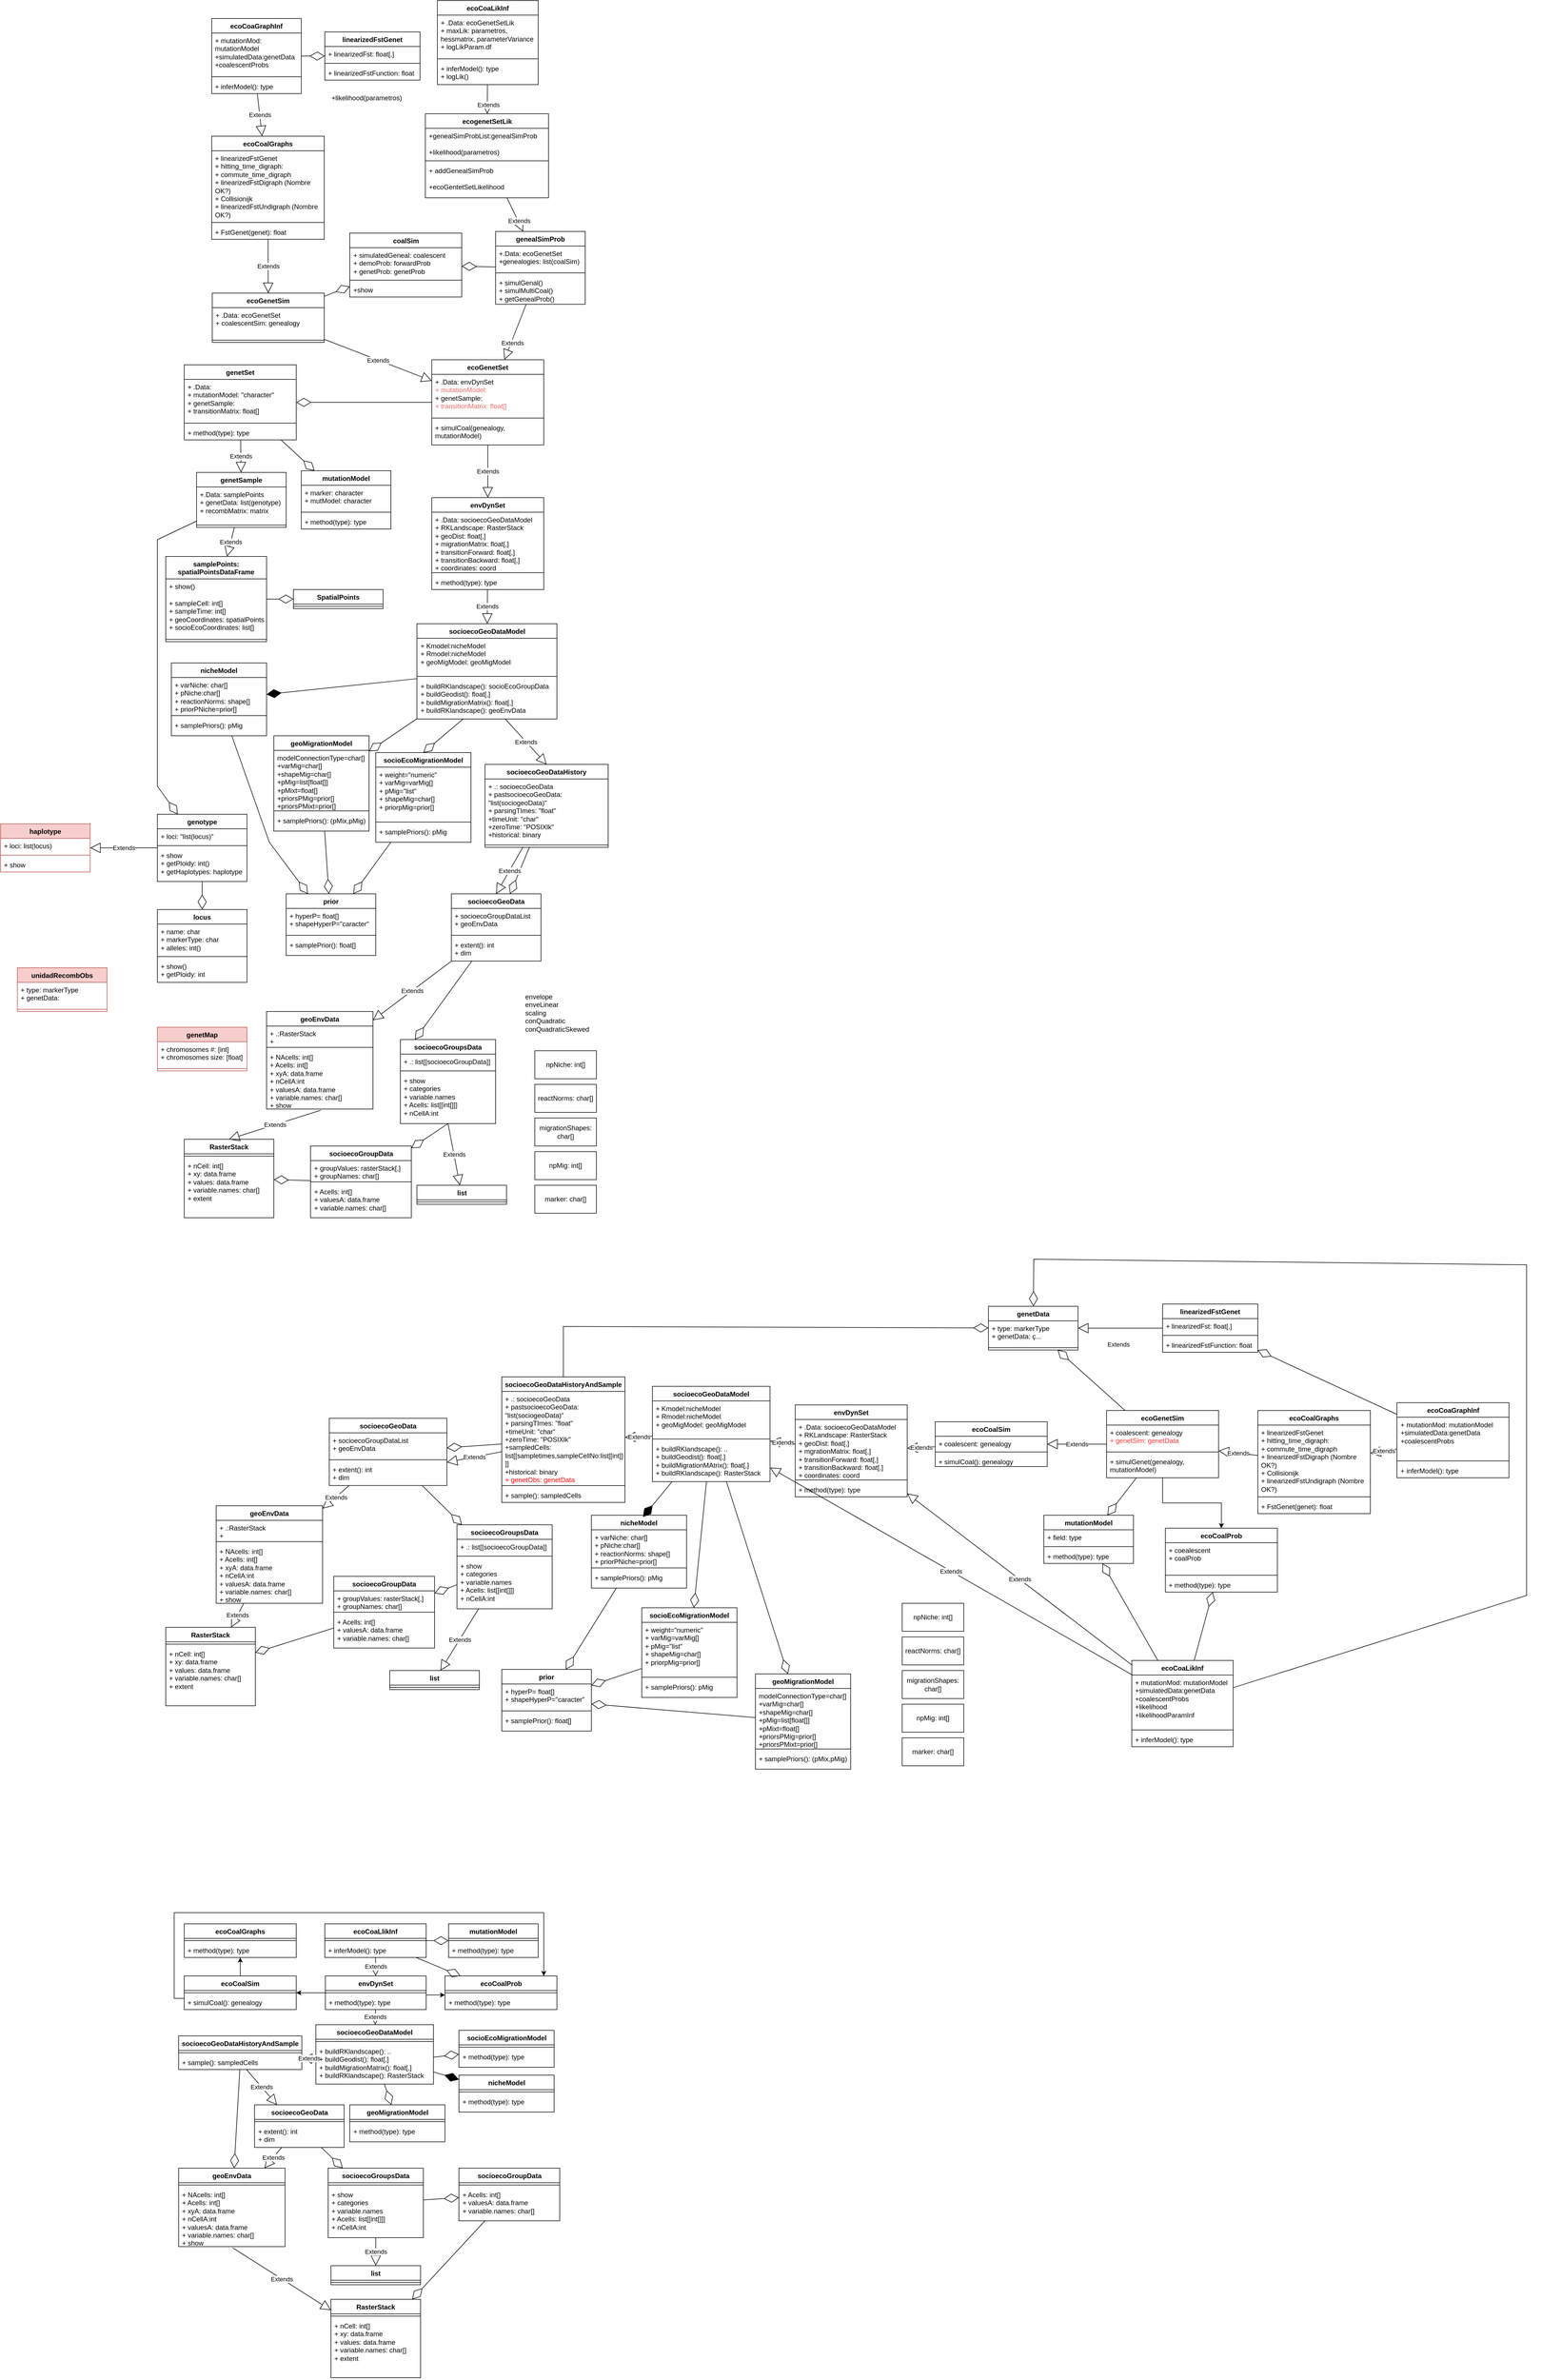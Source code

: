 <mxfile version="25.0.1">
  <diagram name="Page-1" id="Z6gb0_KSrEABv9Jm1-kw">
    <mxGraphModel dx="1770" dy="1777" grid="1" gridSize="10" guides="1" tooltips="1" connect="1" arrows="1" fold="1" page="1" pageScale="1" pageWidth="827" pageHeight="1169" math="0" shadow="0">
      <root>
        <mxCell id="0" />
        <mxCell id="1" parent="0" />
        <mxCell id="n09aio_ZxcxyVlvb_FAy-2" value="&lt;div&gt;RasterStack&lt;/div&gt;" style="swimlane;fontStyle=1;align=center;verticalAlign=top;childLayout=stackLayout;horizontal=1;startSize=26;horizontalStack=0;resizeParent=1;resizeParentMax=0;resizeLast=0;collapsible=1;marginBottom=0;whiteSpace=wrap;html=1;" parent="1" vertex="1">
          <mxGeometry x="58" y="1000" width="160" height="140" as="geometry" />
        </mxCell>
        <mxCell id="Zex_I4kqIBt21-otJFnS-11" value="" style="line;strokeWidth=1;fillColor=none;align=left;verticalAlign=middle;spacingTop=-1;spacingLeft=3;spacingRight=3;rotatable=0;labelPosition=right;points=[];portConstraint=eastwest;strokeColor=inherit;" parent="n09aio_ZxcxyVlvb_FAy-2" vertex="1">
          <mxGeometry y="26" width="160" height="8" as="geometry" />
        </mxCell>
        <mxCell id="Zex_I4kqIBt21-otJFnS-9" value="&lt;div&gt;+ nCell: int[]&lt;br&gt;&lt;/div&gt;&lt;div&gt;+ xy: data.frame&lt;/div&gt;&lt;div&gt;+ values: data.frame&lt;/div&gt;&lt;div&gt;+ variable.names: char[]&lt;/div&gt;&lt;div&gt;+ extent&lt;br&gt;&lt;/div&gt;" style="text;strokeColor=none;fillColor=none;align=left;verticalAlign=top;spacingLeft=4;spacingRight=4;overflow=hidden;rotatable=0;points=[[0,0.5],[1,0.5]];portConstraint=eastwest;whiteSpace=wrap;html=1;" parent="n09aio_ZxcxyVlvb_FAy-2" vertex="1">
          <mxGeometry y="34" width="160" height="106" as="geometry" />
        </mxCell>
        <mxCell id="n09aio_ZxcxyVlvb_FAy-6" value="geoEnvData" style="swimlane;fontStyle=1;align=center;verticalAlign=top;childLayout=stackLayout;horizontal=1;startSize=26;horizontalStack=0;resizeParent=1;resizeParentMax=0;resizeLast=0;collapsible=1;marginBottom=0;whiteSpace=wrap;html=1;" parent="1" vertex="1">
          <mxGeometry x="205" y="772" width="190" height="174" as="geometry" />
        </mxCell>
        <mxCell id="Zex_I4kqIBt21-otJFnS-4" value="&lt;div&gt;+ .:RasterStack&lt;br&gt;&lt;/div&gt;&lt;div&gt;&lt;div&gt;+ layerConnectionTypes:character&lt;br&gt;&lt;/div&gt;&lt;/div&gt;" style="text;strokeColor=none;fillColor=none;align=left;verticalAlign=top;spacingLeft=4;spacingRight=4;overflow=hidden;rotatable=0;points=[[0,0.5],[1,0.5]];portConstraint=eastwest;whiteSpace=wrap;html=1;" parent="n09aio_ZxcxyVlvb_FAy-6" vertex="1">
          <mxGeometry y="26" width="190" height="34" as="geometry" />
        </mxCell>
        <mxCell id="Zex_I4kqIBt21-otJFnS-7" value="" style="line;strokeWidth=1;fillColor=none;align=left;verticalAlign=middle;spacingTop=-1;spacingLeft=3;spacingRight=3;rotatable=0;labelPosition=right;points=[];portConstraint=eastwest;strokeColor=inherit;" parent="n09aio_ZxcxyVlvb_FAy-6" vertex="1">
          <mxGeometry y="60" width="190" height="8" as="geometry" />
        </mxCell>
        <mxCell id="n09aio_ZxcxyVlvb_FAy-9" value="&lt;div&gt;+ NAcells: int[]&lt;br&gt;&lt;/div&gt;&lt;div&gt;+ Acells: int[]&lt;/div&gt;&lt;div&gt;+ xyA: data.frame&lt;/div&gt;&lt;div&gt;+ nCellA:int&lt;/div&gt;&lt;div&gt;+ valuesA: data.frame&lt;/div&gt;&lt;div&gt;+ variable.names: char[]&lt;/div&gt;&lt;div&gt;+ show&lt;br&gt;&lt;/div&gt;" style="text;strokeColor=none;fillColor=none;align=left;verticalAlign=top;spacingLeft=4;spacingRight=4;overflow=hidden;rotatable=0;points=[[0,0.5],[1,0.5]];portConstraint=eastwest;whiteSpace=wrap;html=1;" parent="n09aio_ZxcxyVlvb_FAy-6" vertex="1">
          <mxGeometry y="68" width="190" height="106" as="geometry" />
        </mxCell>
        <mxCell id="n09aio_ZxcxyVlvb_FAy-16" value="Extends" style="endArrow=block;endSize=16;endFill=0;html=1;rounded=0;entryX=0.5;entryY=0;entryDx=0;entryDy=0;exitX=0.508;exitY=1.021;exitDx=0;exitDy=0;exitPerimeter=0;" parent="1" source="n09aio_ZxcxyVlvb_FAy-9" target="n09aio_ZxcxyVlvb_FAy-2" edge="1">
          <mxGeometry width="160" relative="1" as="geometry">
            <mxPoint x="134" y="1092" as="sourcePoint" />
            <mxPoint x="294" y="1092" as="targetPoint" />
          </mxGeometry>
        </mxCell>
        <mxCell id="n09aio_ZxcxyVlvb_FAy-24" value="socioecoGroupsData" style="swimlane;fontStyle=1;align=center;verticalAlign=top;childLayout=stackLayout;horizontal=1;startSize=26;horizontalStack=0;resizeParent=1;resizeParentMax=0;resizeLast=0;collapsible=1;marginBottom=0;whiteSpace=wrap;html=1;" parent="1" vertex="1">
          <mxGeometry x="444" y="822" width="170" height="150" as="geometry" />
        </mxCell>
        <mxCell id="n09aio_ZxcxyVlvb_FAy-25" value="+ .: list[[socioecoGroupData]]" style="text;strokeColor=none;fillColor=none;align=left;verticalAlign=top;spacingLeft=4;spacingRight=4;overflow=hidden;rotatable=0;points=[[0,0.5],[1,0.5]];portConstraint=eastwest;whiteSpace=wrap;html=1;" parent="n09aio_ZxcxyVlvb_FAy-24" vertex="1">
          <mxGeometry y="26" width="170" height="26" as="geometry" />
        </mxCell>
        <mxCell id="n09aio_ZxcxyVlvb_FAy-26" value="" style="line;strokeWidth=1;fillColor=none;align=left;verticalAlign=middle;spacingTop=-1;spacingLeft=3;spacingRight=3;rotatable=0;labelPosition=right;points=[];portConstraint=eastwest;strokeColor=inherit;" parent="n09aio_ZxcxyVlvb_FAy-24" vertex="1">
          <mxGeometry y="52" width="170" height="8" as="geometry" />
        </mxCell>
        <mxCell id="n09aio_ZxcxyVlvb_FAy-27" value="&lt;div&gt;+ show&lt;/div&gt;&lt;div&gt;+ categories&lt;/div&gt;&lt;div&gt;+ variable.names&lt;br&gt;&lt;/div&gt;&lt;div&gt;&lt;div&gt;+ Acells: list[[int[]]]&lt;/div&gt;&lt;/div&gt;&lt;div&gt;+ nCellA:int&lt;/div&gt;" style="text;strokeColor=none;fillColor=none;align=left;verticalAlign=top;spacingLeft=4;spacingRight=4;overflow=hidden;rotatable=0;points=[[0,0.5],[1,0.5]];portConstraint=eastwest;whiteSpace=wrap;html=1;" parent="n09aio_ZxcxyVlvb_FAy-24" vertex="1">
          <mxGeometry y="60" width="170" height="90" as="geometry" />
        </mxCell>
        <mxCell id="n09aio_ZxcxyVlvb_FAy-28" value="list" style="swimlane;fontStyle=1;align=center;verticalAlign=top;childLayout=stackLayout;horizontal=1;startSize=26;horizontalStack=0;resizeParent=1;resizeParentMax=0;resizeLast=0;collapsible=1;marginBottom=0;whiteSpace=wrap;html=1;" parent="1" vertex="1">
          <mxGeometry x="473.5" y="1082" width="160" height="34" as="geometry" />
        </mxCell>
        <mxCell id="n09aio_ZxcxyVlvb_FAy-29" value="" style="line;strokeWidth=1;fillColor=none;align=left;verticalAlign=middle;spacingTop=-1;spacingLeft=3;spacingRight=3;rotatable=0;labelPosition=right;points=[];portConstraint=eastwest;strokeColor=inherit;" parent="n09aio_ZxcxyVlvb_FAy-28" vertex="1">
          <mxGeometry y="26" width="160" height="8" as="geometry" />
        </mxCell>
        <mxCell id="n09aio_ZxcxyVlvb_FAy-30" value="Extends" style="endArrow=block;endSize=16;endFill=0;html=1;rounded=0;exitX=0.5;exitY=1;exitDx=0;exitDy=0;" parent="1" source="n09aio_ZxcxyVlvb_FAy-24" target="n09aio_ZxcxyVlvb_FAy-28" edge="1">
          <mxGeometry width="160" relative="1" as="geometry">
            <mxPoint x="564" y="1022" as="sourcePoint" />
            <mxPoint x="444" y="1072" as="targetPoint" />
          </mxGeometry>
        </mxCell>
        <mxCell id="n09aio_ZxcxyVlvb_FAy-31" value="" style="endArrow=diamondThin;endFill=0;endSize=24;html=1;rounded=0;exitX=0.5;exitY=1;exitDx=0;exitDy=0;" parent="1" source="n09aio_ZxcxyVlvb_FAy-24" target="euh3f-BjxaFIM77-lD3N-1" edge="1">
          <mxGeometry width="160" relative="1" as="geometry">
            <mxPoint x="564" y="1082" as="sourcePoint" />
            <mxPoint x="444" y="1052" as="targetPoint" />
          </mxGeometry>
        </mxCell>
        <mxCell id="n09aio_ZxcxyVlvb_FAy-32" value="socioecoGeoData" style="swimlane;fontStyle=1;align=center;verticalAlign=top;childLayout=stackLayout;horizontal=1;startSize=26;horizontalStack=0;resizeParent=1;resizeParentMax=0;resizeLast=0;collapsible=1;marginBottom=0;whiteSpace=wrap;html=1;" parent="1" vertex="1">
          <mxGeometry x="535" y="562" width="160" height="120" as="geometry" />
        </mxCell>
        <mxCell id="n09aio_ZxcxyVlvb_FAy-33" value="&lt;div&gt;+&amp;nbsp;socioecoGroupDataList&lt;/div&gt;&lt;div&gt;+ geoEnvData&lt;/div&gt;" style="text;strokeColor=none;fillColor=none;align=left;verticalAlign=top;spacingLeft=4;spacingRight=4;overflow=hidden;rotatable=0;points=[[0,0.5],[1,0.5]];portConstraint=eastwest;whiteSpace=wrap;html=1;" parent="n09aio_ZxcxyVlvb_FAy-32" vertex="1">
          <mxGeometry y="26" width="160" height="44" as="geometry" />
        </mxCell>
        <mxCell id="n09aio_ZxcxyVlvb_FAy-34" value="" style="line;strokeWidth=1;fillColor=none;align=left;verticalAlign=middle;spacingTop=-1;spacingLeft=3;spacingRight=3;rotatable=0;labelPosition=right;points=[];portConstraint=eastwest;strokeColor=inherit;" parent="n09aio_ZxcxyVlvb_FAy-32" vertex="1">
          <mxGeometry y="70" width="160" height="8" as="geometry" />
        </mxCell>
        <mxCell id="n09aio_ZxcxyVlvb_FAy-35" value="&lt;div&gt;+ extent(): int&lt;/div&gt;&lt;div&gt;+ dim&lt;br&gt;&lt;/div&gt;" style="text;strokeColor=none;fillColor=none;align=left;verticalAlign=top;spacingLeft=4;spacingRight=4;overflow=hidden;rotatable=0;points=[[0,0.5],[1,0.5]];portConstraint=eastwest;whiteSpace=wrap;html=1;" parent="n09aio_ZxcxyVlvb_FAy-32" vertex="1">
          <mxGeometry y="78" width="160" height="42" as="geometry" />
        </mxCell>
        <mxCell id="euh3f-BjxaFIM77-lD3N-1" value="socioecoGroupData" style="swimlane;fontStyle=1;align=center;verticalAlign=top;childLayout=stackLayout;horizontal=1;startSize=26;horizontalStack=0;resizeParent=1;resizeParentMax=0;resizeLast=0;collapsible=1;marginBottom=0;whiteSpace=wrap;html=1;" parent="1" vertex="1">
          <mxGeometry x="283.5" y="1012" width="180" height="128" as="geometry" />
        </mxCell>
        <mxCell id="euh3f-BjxaFIM77-lD3N-2" value="&lt;div&gt;+ groupValues: rasterStack[,]&lt;/div&gt;&lt;div&gt;+ groupNames: char[]&lt;/div&gt;" style="text;strokeColor=none;fillColor=none;align=left;verticalAlign=top;spacingLeft=4;spacingRight=4;overflow=hidden;rotatable=0;points=[[0,0.5],[1,0.5]];portConstraint=eastwest;whiteSpace=wrap;html=1;" parent="euh3f-BjxaFIM77-lD3N-1" vertex="1">
          <mxGeometry y="26" width="180" height="34" as="geometry" />
        </mxCell>
        <mxCell id="euh3f-BjxaFIM77-lD3N-3" value="" style="line;strokeWidth=1;fillColor=none;align=left;verticalAlign=middle;spacingTop=-1;spacingLeft=3;spacingRight=3;rotatable=0;labelPosition=right;points=[];portConstraint=eastwest;strokeColor=inherit;" parent="euh3f-BjxaFIM77-lD3N-1" vertex="1">
          <mxGeometry y="60" width="180" height="8" as="geometry" />
        </mxCell>
        <mxCell id="euh3f-BjxaFIM77-lD3N-4" value="&lt;div&gt;+ Acells: int[]&lt;/div&gt;&lt;div&gt;+ valuesA: data.frame&lt;/div&gt;&lt;div&gt;+ variable.names: char[]&lt;br&gt;&lt;/div&gt;" style="text;strokeColor=none;fillColor=none;align=left;verticalAlign=top;spacingLeft=4;spacingRight=4;overflow=hidden;rotatable=0;points=[[0,0.5],[1,0.5]];portConstraint=eastwest;whiteSpace=wrap;html=1;" parent="euh3f-BjxaFIM77-lD3N-1" vertex="1">
          <mxGeometry y="68" width="180" height="60" as="geometry" />
        </mxCell>
        <mxCell id="euh3f-BjxaFIM77-lD3N-5" value="nicheModel" style="swimlane;fontStyle=1;align=center;verticalAlign=top;childLayout=stackLayout;horizontal=1;startSize=26;horizontalStack=0;resizeParent=1;resizeParentMax=0;resizeLast=0;collapsible=1;marginBottom=0;whiteSpace=wrap;html=1;" parent="1" vertex="1">
          <mxGeometry x="35" y="150" width="170" height="130" as="geometry" />
        </mxCell>
        <mxCell id="euh3f-BjxaFIM77-lD3N-6" value="&lt;div&gt;+ varNiche: char[]&lt;br&gt;+ pNiche:char[]&lt;/div&gt;&lt;div&gt;&lt;div&gt;+ reactionNorms: shape[] &lt;br&gt;+ priorPNiche=prior[]&lt;/div&gt;&lt;div&gt;&lt;br&gt;&lt;/div&gt;&lt;div&gt;&lt;br&gt;&lt;br&gt;&lt;/div&gt;&lt;/div&gt;" style="text;strokeColor=none;fillColor=none;align=left;verticalAlign=top;spacingLeft=4;spacingRight=4;overflow=hidden;rotatable=0;points=[[0,0.5],[1,0.5]];portConstraint=eastwest;whiteSpace=wrap;html=1;" parent="euh3f-BjxaFIM77-lD3N-5" vertex="1">
          <mxGeometry y="26" width="170" height="64" as="geometry" />
        </mxCell>
        <mxCell id="euh3f-BjxaFIM77-lD3N-7" value="" style="line;strokeWidth=1;fillColor=none;align=left;verticalAlign=middle;spacingTop=-1;spacingLeft=3;spacingRight=3;rotatable=0;labelPosition=right;points=[];portConstraint=eastwest;strokeColor=inherit;" parent="euh3f-BjxaFIM77-lD3N-5" vertex="1">
          <mxGeometry y="90" width="170" height="8" as="geometry" />
        </mxCell>
        <mxCell id="euh3f-BjxaFIM77-lD3N-8" value="+ samplePriors(): pMig" style="text;strokeColor=none;fillColor=none;align=left;verticalAlign=top;spacingLeft=4;spacingRight=4;overflow=hidden;rotatable=0;points=[[0,0.5],[1,0.5]];portConstraint=eastwest;whiteSpace=wrap;html=1;" parent="euh3f-BjxaFIM77-lD3N-5" vertex="1">
          <mxGeometry y="98" width="170" height="32" as="geometry" />
        </mxCell>
        <mxCell id="euh3f-BjxaFIM77-lD3N-13" value="npNiche: int[]" style="html=1;whiteSpace=wrap;" parent="1" vertex="1">
          <mxGeometry x="684" y="842" width="110" height="50" as="geometry" />
        </mxCell>
        <mxCell id="euh3f-BjxaFIM77-lD3N-15" value="reactNorms: char[]" style="html=1;whiteSpace=wrap;" parent="1" vertex="1">
          <mxGeometry x="684" y="902" width="110" height="50" as="geometry" />
        </mxCell>
        <mxCell id="euh3f-BjxaFIM77-lD3N-16" value="migrationShapes: char[]" style="html=1;whiteSpace=wrap;" parent="1" vertex="1">
          <mxGeometry x="684" y="962" width="110" height="50" as="geometry" />
        </mxCell>
        <mxCell id="euh3f-BjxaFIM77-lD3N-17" value="npMig: int[]" style="html=1;whiteSpace=wrap;" parent="1" vertex="1">
          <mxGeometry x="684" y="1022" width="110" height="50" as="geometry" />
        </mxCell>
        <mxCell id="euh3f-BjxaFIM77-lD3N-23" value="geoMigrationModel" style="swimlane;fontStyle=1;align=center;verticalAlign=top;childLayout=stackLayout;horizontal=1;startSize=26;horizontalStack=0;resizeParent=1;resizeParentMax=0;resizeLast=0;collapsible=1;marginBottom=0;whiteSpace=wrap;html=1;" parent="1" vertex="1">
          <mxGeometry x="218" y="280" width="170" height="170" as="geometry" />
        </mxCell>
        <mxCell id="euh3f-BjxaFIM77-lD3N-24" value="&lt;div&gt;modelConnectionType=char[]&lt;/div&gt;&lt;div&gt;+varMig=char[]&lt;/div&gt;&lt;div&gt;+shapeMig=char[]&lt;/div&gt;&lt;div&gt;+pMig=list[float[]]&lt;/div&gt;&lt;div&gt;+pMixt=float[]&lt;/div&gt;&lt;div&gt;+priorsPMig=prior[]&lt;/div&gt;&lt;div&gt;+priorsPMixt=prior[]&lt;/div&gt;" style="text;strokeColor=none;fillColor=none;align=left;verticalAlign=top;spacingLeft=4;spacingRight=4;overflow=hidden;rotatable=0;points=[[0,0.5],[1,0.5]];portConstraint=eastwest;whiteSpace=wrap;html=1;" parent="euh3f-BjxaFIM77-lD3N-23" vertex="1">
          <mxGeometry y="26" width="170" height="104" as="geometry" />
        </mxCell>
        <mxCell id="euh3f-BjxaFIM77-lD3N-25" value="" style="line;strokeWidth=1;fillColor=none;align=left;verticalAlign=middle;spacingTop=-1;spacingLeft=3;spacingRight=3;rotatable=0;labelPosition=right;points=[];portConstraint=eastwest;strokeColor=inherit;" parent="euh3f-BjxaFIM77-lD3N-23" vertex="1">
          <mxGeometry y="130" width="170" height="8" as="geometry" />
        </mxCell>
        <mxCell id="euh3f-BjxaFIM77-lD3N-26" value="+ samplePriors(): (pMix,pMig)" style="text;strokeColor=none;fillColor=none;align=left;verticalAlign=top;spacingLeft=4;spacingRight=4;overflow=hidden;rotatable=0;points=[[0,0.5],[1,0.5]];portConstraint=eastwest;whiteSpace=wrap;html=1;" parent="euh3f-BjxaFIM77-lD3N-23" vertex="1">
          <mxGeometry y="138" width="170" height="32" as="geometry" />
        </mxCell>
        <mxCell id="euh3f-BjxaFIM77-lD3N-28" value="socioecoGeoDataHistory" style="swimlane;fontStyle=1;align=center;verticalAlign=top;childLayout=stackLayout;horizontal=1;startSize=26;horizontalStack=0;resizeParent=1;resizeParentMax=0;resizeLast=0;collapsible=1;marginBottom=0;whiteSpace=wrap;html=1;" parent="1" vertex="1">
          <mxGeometry x="595" y="331" width="220" height="148" as="geometry" />
        </mxCell>
        <mxCell id="euh3f-BjxaFIM77-lD3N-29" value="&lt;div&gt;+ .: socioecoGeoData&lt;/div&gt;&lt;div&gt;+ pastsocioecoGeoData: &quot;list(sociogeoData)&quot;&lt;br&gt;&lt;/div&gt;&lt;div&gt;+ parsingTImes: &quot;float&quot;&lt;/div&gt;&lt;div&gt;+timeUnit: &quot;char&quot;&lt;/div&gt;&lt;div&gt;+zeroTime: &quot;POSIXlk&quot;&lt;/div&gt;&lt;div&gt;+historical: binary&lt;br&gt;&lt;/div&gt;&lt;div&gt;&lt;br&gt;&lt;/div&gt;" style="text;strokeColor=none;fillColor=none;align=left;verticalAlign=top;spacingLeft=4;spacingRight=4;overflow=hidden;rotatable=0;points=[[0,0.5],[1,0.5]];portConstraint=eastwest;whiteSpace=wrap;html=1;" parent="euh3f-BjxaFIM77-lD3N-28" vertex="1">
          <mxGeometry y="26" width="220" height="114" as="geometry" />
        </mxCell>
        <mxCell id="euh3f-BjxaFIM77-lD3N-30" value="" style="line;strokeWidth=1;fillColor=none;align=left;verticalAlign=middle;spacingTop=-1;spacingLeft=3;spacingRight=3;rotatable=0;labelPosition=right;points=[];portConstraint=eastwest;strokeColor=inherit;" parent="euh3f-BjxaFIM77-lD3N-28" vertex="1">
          <mxGeometry y="140" width="220" height="8" as="geometry" />
        </mxCell>
        <mxCell id="euh3f-BjxaFIM77-lD3N-33" value="" style="endArrow=diamondThin;endFill=0;endSize=24;html=1;rounded=0;entryX=0.153;entryY=0;entryDx=0;entryDy=0;entryPerimeter=0;" parent="1" source="n09aio_ZxcxyVlvb_FAy-32" target="n09aio_ZxcxyVlvb_FAy-24" edge="1">
          <mxGeometry width="160" relative="1" as="geometry">
            <mxPoint x="364" y="782" as="sourcePoint" />
            <mxPoint x="234" y="882" as="targetPoint" />
          </mxGeometry>
        </mxCell>
        <mxCell id="euh3f-BjxaFIM77-lD3N-34" value="" style="endArrow=diamondThin;endFill=0;endSize=24;html=1;rounded=0;" parent="1" source="euh3f-BjxaFIM77-lD3N-28" target="n09aio_ZxcxyVlvb_FAy-32" edge="1">
          <mxGeometry width="160" relative="1" as="geometry">
            <mxPoint x="-45.853" y="556" as="sourcePoint" />
            <mxPoint x="60" y="658" as="targetPoint" />
          </mxGeometry>
        </mxCell>
        <mxCell id="euh3f-BjxaFIM77-lD3N-35" value="socioecoGeoDataModel" style="swimlane;fontStyle=1;align=center;verticalAlign=top;childLayout=stackLayout;horizontal=1;startSize=26;horizontalStack=0;resizeParent=1;resizeParentMax=0;resizeLast=0;collapsible=1;marginBottom=0;whiteSpace=wrap;html=1;" parent="1" vertex="1">
          <mxGeometry x="473.5" y="80" width="250" height="170" as="geometry" />
        </mxCell>
        <mxCell id="euh3f-BjxaFIM77-lD3N-36" value="&lt;div&gt;+ Kmodel:nicheModel&lt;br&gt;&lt;/div&gt;&lt;div&gt;+ Rmodel:nicheModel&lt;/div&gt;&lt;div&gt;+ geoMigModel: geoMigModel&lt;br&gt;&lt;/div&gt;" style="text;strokeColor=none;fillColor=none;align=left;verticalAlign=top;spacingLeft=4;spacingRight=4;overflow=hidden;rotatable=0;points=[[0,0.5],[1,0.5]];portConstraint=eastwest;whiteSpace=wrap;html=1;" parent="euh3f-BjxaFIM77-lD3N-35" vertex="1">
          <mxGeometry y="26" width="250" height="64" as="geometry" />
        </mxCell>
        <mxCell id="euh3f-BjxaFIM77-lD3N-37" value="" style="line;strokeWidth=1;fillColor=none;align=left;verticalAlign=middle;spacingTop=-1;spacingLeft=3;spacingRight=3;rotatable=0;labelPosition=right;points=[];portConstraint=eastwest;strokeColor=inherit;" parent="euh3f-BjxaFIM77-lD3N-35" vertex="1">
          <mxGeometry y="90" width="250" height="8" as="geometry" />
        </mxCell>
        <mxCell id="euh3f-BjxaFIM77-lD3N-38" value="&lt;div&gt;&lt;div&gt;+ buildRKlandscape(): socioEcoGroupData&lt;/div&gt;&lt;div&gt;+ buildGeodist(): float[,]&lt;br&gt;&lt;/div&gt;&lt;div&gt;+ buildMigrationMatrix(): float[,]&lt;/div&gt;+ buildRKlandscape(): geoEnvData&lt;/div&gt;" style="text;strokeColor=none;fillColor=none;align=left;verticalAlign=top;spacingLeft=4;spacingRight=4;overflow=hidden;rotatable=0;points=[[0,0.5],[1,0.5]];portConstraint=eastwest;whiteSpace=wrap;html=1;" parent="euh3f-BjxaFIM77-lD3N-35" vertex="1">
          <mxGeometry y="98" width="250" height="72" as="geometry" />
        </mxCell>
        <mxCell id="euh3f-BjxaFIM77-lD3N-40" value="Extends" style="endArrow=block;endSize=16;endFill=0;html=1;rounded=0;entryX=0.5;entryY=0;entryDx=0;entryDy=0;" parent="1" source="euh3f-BjxaFIM77-lD3N-38" target="euh3f-BjxaFIM77-lD3N-28" edge="1">
          <mxGeometry width="160" relative="1" as="geometry">
            <mxPoint x="444" y="522" as="sourcePoint" />
            <mxPoint x="604" y="522" as="targetPoint" />
          </mxGeometry>
        </mxCell>
        <mxCell id="euh3f-BjxaFIM77-lD3N-42" value="" style="endArrow=diamondThin;endFill=0;endSize=24;html=1;rounded=0;" parent="1" source="euh3f-BjxaFIM77-lD3N-35" target="euh3f-BjxaFIM77-lD3N-23" edge="1">
          <mxGeometry width="160" relative="1" as="geometry">
            <mxPoint x="535" y="466" as="sourcePoint" />
            <mxPoint x="555" y="652" as="targetPoint" />
          </mxGeometry>
        </mxCell>
        <mxCell id="euh3f-BjxaFIM77-lD3N-45" value="" style="endArrow=diamondThin;endFill=1;endSize=24;html=1;rounded=0;" parent="1" source="euh3f-BjxaFIM77-lD3N-35" target="euh3f-BjxaFIM77-lD3N-5" edge="1">
          <mxGeometry width="160" relative="1" as="geometry">
            <mxPoint x="444" y="582" as="sourcePoint" />
            <mxPoint x="544" y="642" as="targetPoint" />
          </mxGeometry>
        </mxCell>
        <mxCell id="euh3f-BjxaFIM77-lD3N-46" value="" style="endArrow=diamondThin;endFill=0;endSize=24;html=1;rounded=0;" parent="1" source="euh3f-BjxaFIM77-lD3N-1" target="n09aio_ZxcxyVlvb_FAy-2" edge="1">
          <mxGeometry width="160" relative="1" as="geometry">
            <mxPoint x="274" y="1072" as="sourcePoint" />
            <mxPoint x="482" y="1072" as="targetPoint" />
          </mxGeometry>
        </mxCell>
        <mxCell id="Zex_I4kqIBt21-otJFnS-1" value="Extends" style="endArrow=block;endSize=16;endFill=0;html=1;rounded=0;entryX=0.5;entryY=0;entryDx=0;entryDy=0;" parent="1" source="euh3f-BjxaFIM77-lD3N-28" target="n09aio_ZxcxyVlvb_FAy-32" edge="1">
          <mxGeometry width="160" relative="1" as="geometry">
            <mxPoint x="-29.203" y="556" as="sourcePoint" />
            <mxPoint x="98" y="653" as="targetPoint" />
          </mxGeometry>
        </mxCell>
        <mxCell id="Zex_I4kqIBt21-otJFnS-8" value="Extends" style="endArrow=block;endSize=16;endFill=0;html=1;rounded=0;" parent="1" source="n09aio_ZxcxyVlvb_FAy-32" target="n09aio_ZxcxyVlvb_FAy-6" edge="1">
          <mxGeometry width="160" relative="1" as="geometry">
            <mxPoint x="363" y="606" as="sourcePoint" />
            <mxPoint x="204" y="712" as="targetPoint" />
          </mxGeometry>
        </mxCell>
        <mxCell id="HW8FJVynJS46o8FaBS7P-1" value="envelope&#xa;enveLinear&#xa;scaling&#xa;conQuadratic&#xa;conQuadraticSkewed&#xa;&#xa;" style="text;whiteSpace=wrap;" parent="1" vertex="1">
          <mxGeometry x="665" y="732" width="140" height="40" as="geometry" />
        </mxCell>
        <mxCell id="mUlPBs0OehojVBWcTJut-1" value="envDynSet" style="swimlane;fontStyle=1;align=center;verticalAlign=top;childLayout=stackLayout;horizontal=1;startSize=26;horizontalStack=0;resizeParent=1;resizeParentMax=0;resizeLast=0;collapsible=1;marginBottom=0;whiteSpace=wrap;html=1;" parent="1" vertex="1">
          <mxGeometry x="500" y="-145" width="200" height="164" as="geometry" />
        </mxCell>
        <mxCell id="mUlPBs0OehojVBWcTJut-2" value="&lt;div&gt;+ .Data: socioecoGeoDataModel&lt;br&gt;&lt;/div&gt;&lt;div&gt;+ RKLandscape: RasterStack&lt;/div&gt;&lt;div&gt;&lt;div&gt;+ geoDist: float[,]&lt;/div&gt;+ migrationMatrix: float[,]&lt;/div&gt;+ transitionForward: float[,]&lt;div&gt;+ transitionBackward: float[,]&lt;/div&gt;&lt;div&gt;+ coordinates: coord&lt;br&gt;&lt;/div&gt;&lt;br&gt;&lt;div&gt;&lt;br&gt;&lt;/div&gt;&lt;div&gt;&lt;br&gt;&lt;/div&gt;" style="text;strokeColor=none;fillColor=none;align=left;verticalAlign=top;spacingLeft=4;spacingRight=4;overflow=hidden;rotatable=0;points=[[0,0.5],[1,0.5]];portConstraint=eastwest;whiteSpace=wrap;html=1;" parent="mUlPBs0OehojVBWcTJut-1" vertex="1">
          <mxGeometry y="26" width="200" height="104" as="geometry" />
        </mxCell>
        <mxCell id="mUlPBs0OehojVBWcTJut-3" value="" style="line;strokeWidth=1;fillColor=none;align=left;verticalAlign=middle;spacingTop=-1;spacingLeft=3;spacingRight=3;rotatable=0;labelPosition=right;points=[];portConstraint=eastwest;strokeColor=inherit;" parent="mUlPBs0OehojVBWcTJut-1" vertex="1">
          <mxGeometry y="130" width="200" height="8" as="geometry" />
        </mxCell>
        <mxCell id="mUlPBs0OehojVBWcTJut-4" value="+ method(type): type" style="text;strokeColor=none;fillColor=none;align=left;verticalAlign=top;spacingLeft=4;spacingRight=4;overflow=hidden;rotatable=0;points=[[0,0.5],[1,0.5]];portConstraint=eastwest;whiteSpace=wrap;html=1;" parent="mUlPBs0OehojVBWcTJut-1" vertex="1">
          <mxGeometry y="138" width="200" height="26" as="geometry" />
        </mxCell>
        <mxCell id="mUlPBs0OehojVBWcTJut-6" value="Extends" style="endArrow=block;endSize=16;endFill=0;html=1;rounded=0;" parent="1" source="i0fWGM7OPVL89fXLRVSB-1" target="c0SSLgtnGO3cboPd4Nja-11" edge="1">
          <mxGeometry x="0.009" width="160" relative="1" as="geometry">
            <mxPoint x="155.5" y="121.619" as="sourcePoint" />
            <mxPoint x="-111" y="416" as="targetPoint" />
            <mxPoint as="offset" />
          </mxGeometry>
        </mxCell>
        <mxCell id="_K4OWj6VhO3JEERv6Nd--1" value="ecoGenetSim" style="swimlane;fontStyle=1;align=center;verticalAlign=top;childLayout=stackLayout;horizontal=1;startSize=26;horizontalStack=0;resizeParent=1;resizeParentMax=0;resizeLast=0;collapsible=1;marginBottom=0;whiteSpace=wrap;html=1;" parent="1" vertex="1">
          <mxGeometry x="108" y="-510" width="200" height="88" as="geometry" />
        </mxCell>
        <mxCell id="_K4OWj6VhO3JEERv6Nd--2" value="&lt;div&gt;&lt;div&gt;+ .Data: ecoGenetSet&lt;/div&gt;&lt;/div&gt;&lt;div&gt;+ coalescentSim: genealogy&lt;/div&gt;&lt;div&gt;&lt;br&gt;&lt;div&gt;&lt;br&gt;&lt;br&gt;&lt;/div&gt;&lt;/div&gt;" style="text;strokeColor=none;fillColor=none;align=left;verticalAlign=top;spacingLeft=4;spacingRight=4;overflow=hidden;rotatable=0;points=[[0,0.5],[1,0.5]];portConstraint=eastwest;whiteSpace=wrap;html=1;" parent="_K4OWj6VhO3JEERv6Nd--1" vertex="1">
          <mxGeometry y="26" width="200" height="54" as="geometry" />
        </mxCell>
        <mxCell id="_K4OWj6VhO3JEERv6Nd--3" value="" style="line;strokeWidth=1;fillColor=none;align=left;verticalAlign=middle;spacingTop=-1;spacingLeft=3;spacingRight=3;rotatable=0;labelPosition=right;points=[];portConstraint=eastwest;strokeColor=inherit;" parent="_K4OWj6VhO3JEERv6Nd--1" vertex="1">
          <mxGeometry y="80" width="200" height="8" as="geometry" />
        </mxCell>
        <mxCell id="_K4OWj6VhO3JEERv6Nd--6" value="ecoCoalGraphs" style="swimlane;fontStyle=1;align=center;verticalAlign=top;childLayout=stackLayout;horizontal=1;startSize=26;horizontalStack=0;resizeParent=1;resizeParentMax=0;resizeLast=0;collapsible=1;marginBottom=0;whiteSpace=wrap;html=1;" parent="1" vertex="1">
          <mxGeometry x="107" y="-790" width="201" height="184" as="geometry" />
        </mxCell>
        <mxCell id="_K4OWj6VhO3JEERv6Nd--7" value="&lt;div&gt;+ linearizedFstGenet&lt;br&gt;&lt;/div&gt;&lt;div&gt;+ hitting_time_digraph:&lt;/div&gt;&lt;div&gt;&lt;div&gt;+ commute_time_digraph&lt;/div&gt;&lt;div&gt;+ linearizedFstDigraph (Nombre OK?)&lt;br&gt;&lt;div&gt;+ Collisionijk&lt;/div&gt;+ linearizedFstUndigraph (Nombre OK?)&lt;br&gt;&lt;br&gt;&lt;/div&gt;&lt;/div&gt;" style="text;strokeColor=none;fillColor=none;align=left;verticalAlign=top;spacingLeft=4;spacingRight=4;overflow=hidden;rotatable=0;points=[[0,0.5],[1,0.5]];portConstraint=eastwest;whiteSpace=wrap;html=1;" parent="_K4OWj6VhO3JEERv6Nd--6" vertex="1">
          <mxGeometry y="26" width="201" height="124" as="geometry" />
        </mxCell>
        <mxCell id="_K4OWj6VhO3JEERv6Nd--8" value="" style="line;strokeWidth=1;fillColor=none;align=left;verticalAlign=middle;spacingTop=-1;spacingLeft=3;spacingRight=3;rotatable=0;labelPosition=right;points=[];portConstraint=eastwest;strokeColor=inherit;" parent="_K4OWj6VhO3JEERv6Nd--6" vertex="1">
          <mxGeometry y="150" width="201" height="8" as="geometry" />
        </mxCell>
        <mxCell id="_K4OWj6VhO3JEERv6Nd--9" value="+ FstGenet(genet): float" style="text;strokeColor=none;fillColor=none;align=left;verticalAlign=top;spacingLeft=4;spacingRight=4;overflow=hidden;rotatable=0;points=[[0,0.5],[1,0.5]];portConstraint=eastwest;whiteSpace=wrap;html=1;" parent="_K4OWj6VhO3JEERv6Nd--6" vertex="1">
          <mxGeometry y="158" width="201" height="26" as="geometry" />
        </mxCell>
        <mxCell id="fhYH8X8L3PKGoM4BoWbg-6" value="socioEcoMigrationModel" style="swimlane;fontStyle=1;align=center;verticalAlign=top;childLayout=stackLayout;horizontal=1;startSize=26;horizontalStack=0;resizeParent=1;resizeParentMax=0;resizeLast=0;collapsible=1;marginBottom=0;whiteSpace=wrap;html=1;" parent="1" vertex="1">
          <mxGeometry x="400" y="310" width="170" height="160" as="geometry" />
        </mxCell>
        <mxCell id="fhYH8X8L3PKGoM4BoWbg-7" value="&lt;div&gt;+ weight=&quot;numeric&quot;&lt;/div&gt;&lt;div&gt;+ varMig=varMig[]&lt;br&gt;&lt;/div&gt;&lt;div&gt;+ pMig=&quot;list&quot;&lt;/div&gt;&lt;div&gt;&lt;div&gt;+ shapeMig=char[]&lt;/div&gt;&lt;/div&gt;&lt;div&gt;&lt;div&gt;+ priorpMig=prior[]&lt;/div&gt;&lt;/div&gt;" style="text;strokeColor=none;fillColor=none;align=left;verticalAlign=top;spacingLeft=4;spacingRight=4;overflow=hidden;rotatable=0;points=[[0,0.5],[1,0.5]];portConstraint=eastwest;whiteSpace=wrap;html=1;" parent="fhYH8X8L3PKGoM4BoWbg-6" vertex="1">
          <mxGeometry y="26" width="170" height="94" as="geometry" />
        </mxCell>
        <mxCell id="fhYH8X8L3PKGoM4BoWbg-8" value="" style="line;strokeWidth=1;fillColor=none;align=left;verticalAlign=middle;spacingTop=-1;spacingLeft=3;spacingRight=3;rotatable=0;labelPosition=right;points=[];portConstraint=eastwest;strokeColor=inherit;" parent="fhYH8X8L3PKGoM4BoWbg-6" vertex="1">
          <mxGeometry y="120" width="170" height="8" as="geometry" />
        </mxCell>
        <mxCell id="fhYH8X8L3PKGoM4BoWbg-9" value="+ samplePriors(): pMig" style="text;strokeColor=none;fillColor=none;align=left;verticalAlign=top;spacingLeft=4;spacingRight=4;overflow=hidden;rotatable=0;points=[[0,0.5],[1,0.5]];portConstraint=eastwest;whiteSpace=wrap;html=1;" parent="fhYH8X8L3PKGoM4BoWbg-6" vertex="1">
          <mxGeometry y="128" width="170" height="32" as="geometry" />
        </mxCell>
        <mxCell id="fhYH8X8L3PKGoM4BoWbg-10" value="" style="endArrow=diamondThin;endFill=0;endSize=24;html=1;rounded=0;entryX=0.5;entryY=0;entryDx=0;entryDy=0;" parent="1" source="euh3f-BjxaFIM77-lD3N-38" target="fhYH8X8L3PKGoM4BoWbg-6" edge="1">
          <mxGeometry width="160" relative="1" as="geometry">
            <mxPoint x="605" y="462" as="sourcePoint" />
            <mxPoint x="597" y="632" as="targetPoint" />
          </mxGeometry>
        </mxCell>
        <mxCell id="c0SSLgtnGO3cboPd4Nja-5" value="marker: char[]" style="html=1;whiteSpace=wrap;" parent="1" vertex="1">
          <mxGeometry x="684" y="1082" width="110" height="50" as="geometry" />
        </mxCell>
        <mxCell id="c0SSLgtnGO3cboPd4Nja-6" value="ecoCoaLikInf" style="swimlane;fontStyle=1;align=center;verticalAlign=top;childLayout=stackLayout;horizontal=1;startSize=26;horizontalStack=0;resizeParent=1;resizeParentMax=0;resizeLast=0;collapsible=1;marginBottom=0;whiteSpace=wrap;html=1;" parent="1" vertex="1">
          <mxGeometry x="510" y="-1032" width="180" height="150" as="geometry" />
        </mxCell>
        <mxCell id="c0SSLgtnGO3cboPd4Nja-7" value="&lt;div&gt;&lt;div&gt;+ .Data: ecoGenetSetLik&lt;/div&gt;&lt;/div&gt;&lt;div&gt;+ maxLik: parametros, hessmatrix, parameterVariance&lt;/div&gt;&lt;div&gt;+ logLikParam.df&lt;br&gt;&lt;/div&gt;&lt;div&gt;&lt;br&gt;&lt;/div&gt;&lt;div&gt;&lt;br&gt;&lt;/div&gt;" style="text;strokeColor=none;fillColor=none;align=left;verticalAlign=top;spacingLeft=4;spacingRight=4;overflow=hidden;rotatable=0;points=[[0,0.5],[1,0.5]];portConstraint=eastwest;whiteSpace=wrap;html=1;" parent="c0SSLgtnGO3cboPd4Nja-6" vertex="1">
          <mxGeometry y="26" width="180" height="74" as="geometry" />
        </mxCell>
        <mxCell id="c0SSLgtnGO3cboPd4Nja-8" value="" style="line;strokeWidth=1;fillColor=none;align=left;verticalAlign=middle;spacingTop=-1;spacingLeft=3;spacingRight=3;rotatable=0;labelPosition=right;points=[];portConstraint=eastwest;strokeColor=inherit;" parent="c0SSLgtnGO3cboPd4Nja-6" vertex="1">
          <mxGeometry y="100" width="180" height="8" as="geometry" />
        </mxCell>
        <mxCell id="c0SSLgtnGO3cboPd4Nja-9" value="&lt;div&gt;+ inferModel(): type&lt;div&gt;+ logLik()&lt;br&gt;&lt;/div&gt;&lt;/div&gt;" style="text;strokeColor=none;fillColor=none;align=left;verticalAlign=top;spacingLeft=4;spacingRight=4;overflow=hidden;rotatable=0;points=[[0,0.5],[1,0.5]];portConstraint=eastwest;whiteSpace=wrap;html=1;" parent="c0SSLgtnGO3cboPd4Nja-6" vertex="1">
          <mxGeometry y="108" width="180" height="42" as="geometry" />
        </mxCell>
        <mxCell id="c0SSLgtnGO3cboPd4Nja-11" value="genetSample" style="swimlane;fontStyle=1;align=center;verticalAlign=top;childLayout=stackLayout;horizontal=1;startSize=26;horizontalStack=0;resizeParent=1;resizeParentMax=0;resizeLast=0;collapsible=1;marginBottom=0;whiteSpace=wrap;html=1;" parent="1" vertex="1">
          <mxGeometry x="80" y="-190" width="160" height="98" as="geometry" />
        </mxCell>
        <mxCell id="c0SSLgtnGO3cboPd4Nja-12" value="&lt;div&gt;+.Data: samplePoints&lt;br&gt;&lt;/div&gt;&lt;div&gt;+ genetData: list(genotype)&lt;br&gt;&lt;/div&gt;+ recombMatrix: matrix" style="text;strokeColor=none;fillColor=none;align=left;verticalAlign=top;spacingLeft=4;spacingRight=4;overflow=hidden;rotatable=0;points=[[0,0.5],[1,0.5]];portConstraint=eastwest;whiteSpace=wrap;html=1;" parent="c0SSLgtnGO3cboPd4Nja-11" vertex="1">
          <mxGeometry y="26" width="160" height="64" as="geometry" />
        </mxCell>
        <mxCell id="c0SSLgtnGO3cboPd4Nja-13" value="" style="line;strokeWidth=1;fillColor=none;align=left;verticalAlign=middle;spacingTop=-1;spacingLeft=3;spacingRight=3;rotatable=0;labelPosition=right;points=[];portConstraint=eastwest;strokeColor=inherit;" parent="c0SSLgtnGO3cboPd4Nja-11" vertex="1">
          <mxGeometry y="90" width="160" height="8" as="geometry" />
        </mxCell>
        <mxCell id="c0SSLgtnGO3cboPd4Nja-16" value="Extends" style="endArrow=block;endSize=16;endFill=0;html=1;rounded=0;" parent="1" source="i0fWGM7OPVL89fXLRVSB-15" target="mUlPBs0OehojVBWcTJut-1" edge="1">
          <mxGeometry width="160" relative="1" as="geometry">
            <mxPoint x="559" y="-203" as="sourcePoint" />
            <mxPoint x="549" y="-370" as="targetPoint" />
          </mxGeometry>
        </mxCell>
        <mxCell id="c0SSLgtnGO3cboPd4Nja-18" value="mutationModel" style="swimlane;fontStyle=1;align=center;verticalAlign=top;childLayout=stackLayout;horizontal=1;startSize=26;horizontalStack=0;resizeParent=1;resizeParentMax=0;resizeLast=0;collapsible=1;marginBottom=0;whiteSpace=wrap;html=1;" parent="1" vertex="1">
          <mxGeometry x="267" y="-193" width="160" height="104" as="geometry" />
        </mxCell>
        <mxCell id="c0SSLgtnGO3cboPd4Nja-19" value="&lt;div&gt;+ marker: character&lt;/div&gt;&lt;div&gt;+ mutModel: character&lt;br&gt;&lt;/div&gt;" style="text;strokeColor=none;fillColor=none;align=left;verticalAlign=top;spacingLeft=4;spacingRight=4;overflow=hidden;rotatable=0;points=[[0,0.5],[1,0.5]];portConstraint=eastwest;whiteSpace=wrap;html=1;" parent="c0SSLgtnGO3cboPd4Nja-18" vertex="1">
          <mxGeometry y="26" width="160" height="44" as="geometry" />
        </mxCell>
        <mxCell id="c0SSLgtnGO3cboPd4Nja-20" value="" style="line;strokeWidth=1;fillColor=none;align=left;verticalAlign=middle;spacingTop=-1;spacingLeft=3;spacingRight=3;rotatable=0;labelPosition=right;points=[];portConstraint=eastwest;strokeColor=inherit;" parent="c0SSLgtnGO3cboPd4Nja-18" vertex="1">
          <mxGeometry y="70" width="160" height="8" as="geometry" />
        </mxCell>
        <mxCell id="c0SSLgtnGO3cboPd4Nja-21" value="+ method(type): type" style="text;strokeColor=none;fillColor=none;align=left;verticalAlign=top;spacingLeft=4;spacingRight=4;overflow=hidden;rotatable=0;points=[[0,0.5],[1,0.5]];portConstraint=eastwest;whiteSpace=wrap;html=1;" parent="c0SSLgtnGO3cboPd4Nja-18" vertex="1">
          <mxGeometry y="78" width="160" height="26" as="geometry" />
        </mxCell>
        <mxCell id="c0SSLgtnGO3cboPd4Nja-22" value="" style="endArrow=diamondThin;endFill=0;endSize=24;html=1;rounded=0;" parent="1" source="i0fWGM7OPVL89fXLRVSB-1" target="c0SSLgtnGO3cboPd4Nja-18" edge="1">
          <mxGeometry width="160" relative="1" as="geometry">
            <mxPoint x="149" y="-410" as="sourcePoint" />
            <mxPoint x="93" y="-442" as="targetPoint" />
          </mxGeometry>
        </mxCell>
        <mxCell id="c0SSLgtnGO3cboPd4Nja-23" value="ecoCoaGraphInf" style="swimlane;fontStyle=1;align=center;verticalAlign=top;childLayout=stackLayout;horizontal=1;startSize=26;horizontalStack=0;resizeParent=1;resizeParentMax=0;resizeLast=0;collapsible=1;marginBottom=0;whiteSpace=wrap;html=1;" parent="1" vertex="1">
          <mxGeometry x="107" y="-1000" width="160" height="134" as="geometry" />
        </mxCell>
        <mxCell id="c0SSLgtnGO3cboPd4Nja-24" value="&lt;div&gt;+ mutationMod: mutationModel&lt;br&gt;&lt;/div&gt;&lt;div&gt;+simulatedData:genetData&lt;/div&gt;&lt;div&gt;+coalescentProbs&lt;/div&gt;&lt;div&gt;&lt;br&gt;&lt;/div&gt;" style="text;strokeColor=none;fillColor=none;align=left;verticalAlign=top;spacingLeft=4;spacingRight=4;overflow=hidden;rotatable=0;points=[[0,0.5],[1,0.5]];portConstraint=eastwest;whiteSpace=wrap;html=1;" parent="c0SSLgtnGO3cboPd4Nja-23" vertex="1">
          <mxGeometry y="26" width="160" height="74" as="geometry" />
        </mxCell>
        <mxCell id="c0SSLgtnGO3cboPd4Nja-25" value="" style="line;strokeWidth=1;fillColor=none;align=left;verticalAlign=middle;spacingTop=-1;spacingLeft=3;spacingRight=3;rotatable=0;labelPosition=right;points=[];portConstraint=eastwest;strokeColor=inherit;" parent="c0SSLgtnGO3cboPd4Nja-23" vertex="1">
          <mxGeometry y="100" width="160" height="8" as="geometry" />
        </mxCell>
        <mxCell id="c0SSLgtnGO3cboPd4Nja-26" value="+ inferModel(): type" style="text;strokeColor=none;fillColor=none;align=left;verticalAlign=top;spacingLeft=4;spacingRight=4;overflow=hidden;rotatable=0;points=[[0,0.5],[1,0.5]];portConstraint=eastwest;whiteSpace=wrap;html=1;" parent="c0SSLgtnGO3cboPd4Nja-23" vertex="1">
          <mxGeometry y="108" width="160" height="26" as="geometry" />
        </mxCell>
        <mxCell id="qsnxfp2OyxdYE0fEjemA-1" value="linearizedFstGenet" style="swimlane;fontStyle=1;align=center;verticalAlign=top;childLayout=stackLayout;horizontal=1;startSize=26;horizontalStack=0;resizeParent=1;resizeParentMax=0;resizeLast=0;collapsible=1;marginBottom=0;whiteSpace=wrap;html=1;" parent="1" vertex="1">
          <mxGeometry x="309" y="-976" width="170" height="86" as="geometry" />
        </mxCell>
        <mxCell id="qsnxfp2OyxdYE0fEjemA-2" value="+ linearizedFst: float[,]" style="text;strokeColor=none;fillColor=none;align=left;verticalAlign=top;spacingLeft=4;spacingRight=4;overflow=hidden;rotatable=0;points=[[0,0.5],[1,0.5]];portConstraint=eastwest;whiteSpace=wrap;html=1;" parent="qsnxfp2OyxdYE0fEjemA-1" vertex="1">
          <mxGeometry y="26" width="170" height="26" as="geometry" />
        </mxCell>
        <mxCell id="qsnxfp2OyxdYE0fEjemA-3" value="" style="line;strokeWidth=1;fillColor=none;align=left;verticalAlign=middle;spacingTop=-1;spacingLeft=3;spacingRight=3;rotatable=0;labelPosition=right;points=[];portConstraint=eastwest;strokeColor=inherit;" parent="qsnxfp2OyxdYE0fEjemA-1" vertex="1">
          <mxGeometry y="52" width="170" height="8" as="geometry" />
        </mxCell>
        <mxCell id="qsnxfp2OyxdYE0fEjemA-4" value="+ linearizedFstFunction: float" style="text;strokeColor=none;fillColor=none;align=left;verticalAlign=top;spacingLeft=4;spacingRight=4;overflow=hidden;rotatable=0;points=[[0,0.5],[1,0.5]];portConstraint=eastwest;whiteSpace=wrap;html=1;" parent="qsnxfp2OyxdYE0fEjemA-1" vertex="1">
          <mxGeometry y="60" width="170" height="26" as="geometry" />
        </mxCell>
        <mxCell id="qsnxfp2OyxdYE0fEjemA-7" value="" style="endArrow=diamondThin;endFill=0;endSize=24;html=1;rounded=0;" parent="1" source="c0SSLgtnGO3cboPd4Nja-23" target="qsnxfp2OyxdYE0fEjemA-1" edge="1">
          <mxGeometry width="160" relative="1" as="geometry">
            <mxPoint x="472" y="-700" as="sourcePoint" />
            <mxPoint x="632" y="-700" as="targetPoint" />
          </mxGeometry>
        </mxCell>
        <mxCell id="qsnxfp2OyxdYE0fEjemA-10" value="Extends" style="endArrow=block;endSize=16;endFill=0;html=1;rounded=0;" parent="1" source="c0SSLgtnGO3cboPd4Nja-26" target="_K4OWj6VhO3JEERv6Nd--6" edge="1">
          <mxGeometry width="160" relative="1" as="geometry">
            <mxPoint x="152" y="-810" as="sourcePoint" />
            <mxPoint x="312" y="-810" as="targetPoint" />
          </mxGeometry>
        </mxCell>
        <mxCell id="49uFMA6zL0cVl0Q6PZ_X-11" value="Extends" style="endArrow=block;endSize=16;endFill=0;html=1;rounded=0;" parent="1" source="_K4OWj6VhO3JEERv6Nd--1" target="i0fWGM7OPVL89fXLRVSB-15" edge="1">
          <mxGeometry width="160" relative="1" as="geometry">
            <mxPoint x="190.902" y="-510" as="sourcePoint" />
            <mxPoint x="187.1" y="-437.27" as="targetPoint" />
            <Array as="points" />
          </mxGeometry>
        </mxCell>
        <mxCell id="49uFMA6zL0cVl0Q6PZ_X-16" value="Extends" style="endArrow=block;endSize=16;endFill=0;html=1;rounded=0;" parent="1" source="_K4OWj6VhO3JEERv6Nd--6" target="_K4OWj6VhO3JEERv6Nd--1" edge="1">
          <mxGeometry width="160" relative="1" as="geometry">
            <mxPoint x="199" y="-510" as="sourcePoint" />
            <mxPoint x="199" y="-392" as="targetPoint" />
            <Array as="points" />
          </mxGeometry>
        </mxCell>
        <mxCell id="49uFMA6zL0cVl0Q6PZ_X-23" value="prior" style="swimlane;fontStyle=1;align=center;verticalAlign=top;childLayout=stackLayout;horizontal=1;startSize=26;horizontalStack=0;resizeParent=1;resizeParentMax=0;resizeLast=0;collapsible=1;marginBottom=0;whiteSpace=wrap;html=1;" parent="1" vertex="1">
          <mxGeometry x="240" y="562" width="160" height="110" as="geometry" />
        </mxCell>
        <mxCell id="49uFMA6zL0cVl0Q6PZ_X-24" value="&lt;div&gt;&lt;div&gt;+ hyperP= float[]&lt;/div&gt;&lt;div&gt;+ shapeHyperP=&quot;caracter&quot;&lt;/div&gt;&lt;/div&gt;&lt;div&gt;&lt;br&gt;&lt;/div&gt;&lt;div&gt;&lt;br&gt;&lt;div&gt;&lt;br&gt;&lt;br&gt;&lt;/div&gt;&lt;/div&gt;" style="text;strokeColor=none;fillColor=none;align=left;verticalAlign=top;spacingLeft=4;spacingRight=4;overflow=hidden;rotatable=0;points=[[0,0.5],[1,0.5]];portConstraint=eastwest;whiteSpace=wrap;html=1;" parent="49uFMA6zL0cVl0Q6PZ_X-23" vertex="1">
          <mxGeometry y="26" width="160" height="44" as="geometry" />
        </mxCell>
        <mxCell id="49uFMA6zL0cVl0Q6PZ_X-25" value="" style="line;strokeWidth=1;fillColor=none;align=left;verticalAlign=middle;spacingTop=-1;spacingLeft=3;spacingRight=3;rotatable=0;labelPosition=right;points=[];portConstraint=eastwest;strokeColor=inherit;" parent="49uFMA6zL0cVl0Q6PZ_X-23" vertex="1">
          <mxGeometry y="70" width="160" height="8" as="geometry" />
        </mxCell>
        <mxCell id="49uFMA6zL0cVl0Q6PZ_X-26" value="+ samplePrior(): float[]" style="text;strokeColor=none;fillColor=none;align=left;verticalAlign=top;spacingLeft=4;spacingRight=4;overflow=hidden;rotatable=0;points=[[0,0.5],[1,0.5]];portConstraint=eastwest;whiteSpace=wrap;html=1;" parent="49uFMA6zL0cVl0Q6PZ_X-23" vertex="1">
          <mxGeometry y="78" width="160" height="32" as="geometry" />
        </mxCell>
        <mxCell id="49uFMA6zL0cVl0Q6PZ_X-40" value="" style="endArrow=diamondThin;endFill=0;endSize=24;html=1;rounded=0;" parent="1" source="euh3f-BjxaFIM77-lD3N-23" target="49uFMA6zL0cVl0Q6PZ_X-23" edge="1">
          <mxGeometry width="160" relative="1" as="geometry">
            <mxPoint x="215.507" y="612" as="sourcePoint" />
            <mxPoint x="297.75" y="562" as="targetPoint" />
          </mxGeometry>
        </mxCell>
        <mxCell id="49uFMA6zL0cVl0Q6PZ_X-42" value="" style="endArrow=diamondThin;endFill=0;endSize=24;html=1;rounded=0;" parent="1" source="fhYH8X8L3PKGoM4BoWbg-6" target="49uFMA6zL0cVl0Q6PZ_X-23" edge="1">
          <mxGeometry width="160" relative="1" as="geometry">
            <mxPoint x="485.397" y="578" as="sourcePoint" />
            <mxPoint x="355" y="565.943" as="targetPoint" />
          </mxGeometry>
        </mxCell>
        <mxCell id="49uFMA6zL0cVl0Q6PZ_X-47" value="" style="endArrow=diamondThin;endFill=0;endSize=24;html=1;rounded=0;" parent="1" source="euh3f-BjxaFIM77-lD3N-5" target="49uFMA6zL0cVl0Q6PZ_X-23" edge="1">
          <mxGeometry width="160" relative="1" as="geometry">
            <mxPoint x="467" y="527" as="sourcePoint" />
            <mxPoint x="402" y="602" as="targetPoint" />
            <Array as="points">
              <mxPoint x="210" y="470" />
            </Array>
          </mxGeometry>
        </mxCell>
        <mxCell id="k2ckfuqV4buGKaVMhBRa-1" value="&lt;div&gt;RasterStack&lt;/div&gt;" style="swimlane;fontStyle=1;align=center;verticalAlign=top;childLayout=stackLayout;horizontal=1;startSize=26;horizontalStack=0;resizeParent=1;resizeParentMax=0;resizeLast=0;collapsible=1;marginBottom=0;whiteSpace=wrap;html=1;" parent="1" vertex="1">
          <mxGeometry x="25" y="1870.93" width="160" height="140" as="geometry" />
        </mxCell>
        <mxCell id="k2ckfuqV4buGKaVMhBRa-2" value="" style="line;strokeWidth=1;fillColor=none;align=left;verticalAlign=middle;spacingTop=-1;spacingLeft=3;spacingRight=3;rotatable=0;labelPosition=right;points=[];portConstraint=eastwest;strokeColor=inherit;" parent="k2ckfuqV4buGKaVMhBRa-1" vertex="1">
          <mxGeometry y="26" width="160" height="8" as="geometry" />
        </mxCell>
        <mxCell id="k2ckfuqV4buGKaVMhBRa-3" value="&lt;div&gt;+ nCell: int[]&lt;br&gt;&lt;/div&gt;&lt;div&gt;+ xy: data.frame&lt;/div&gt;&lt;div&gt;+ values: data.frame&lt;/div&gt;&lt;div&gt;+ variable.names: char[]&lt;/div&gt;&lt;div&gt;+ extent&lt;br&gt;&lt;/div&gt;" style="text;strokeColor=none;fillColor=none;align=left;verticalAlign=top;spacingLeft=4;spacingRight=4;overflow=hidden;rotatable=0;points=[[0,0.5],[1,0.5]];portConstraint=eastwest;whiteSpace=wrap;html=1;" parent="k2ckfuqV4buGKaVMhBRa-1" vertex="1">
          <mxGeometry y="34" width="160" height="106" as="geometry" />
        </mxCell>
        <mxCell id="k2ckfuqV4buGKaVMhBRa-4" value="geoEnvData" style="swimlane;fontStyle=1;align=center;verticalAlign=top;childLayout=stackLayout;horizontal=1;startSize=26;horizontalStack=0;resizeParent=1;resizeParentMax=0;resizeLast=0;collapsible=1;marginBottom=0;whiteSpace=wrap;html=1;" parent="1" vertex="1">
          <mxGeometry x="115" y="1654" width="190" height="174" as="geometry" />
        </mxCell>
        <mxCell id="k2ckfuqV4buGKaVMhBRa-5" value="&lt;div&gt;+ .:RasterStack&lt;br&gt;&lt;/div&gt;&lt;div&gt;&lt;div&gt;+ layerConnectionTypes:character&lt;br&gt;&lt;/div&gt;&lt;/div&gt;" style="text;strokeColor=none;fillColor=none;align=left;verticalAlign=top;spacingLeft=4;spacingRight=4;overflow=hidden;rotatable=0;points=[[0,0.5],[1,0.5]];portConstraint=eastwest;whiteSpace=wrap;html=1;" parent="k2ckfuqV4buGKaVMhBRa-4" vertex="1">
          <mxGeometry y="26" width="190" height="34" as="geometry" />
        </mxCell>
        <mxCell id="k2ckfuqV4buGKaVMhBRa-6" value="" style="line;strokeWidth=1;fillColor=none;align=left;verticalAlign=middle;spacingTop=-1;spacingLeft=3;spacingRight=3;rotatable=0;labelPosition=right;points=[];portConstraint=eastwest;strokeColor=inherit;" parent="k2ckfuqV4buGKaVMhBRa-4" vertex="1">
          <mxGeometry y="60" width="190" height="8" as="geometry" />
        </mxCell>
        <mxCell id="k2ckfuqV4buGKaVMhBRa-7" value="&lt;div&gt;+ NAcells: int[]&lt;br&gt;&lt;/div&gt;&lt;div&gt;+ Acells: int[]&lt;/div&gt;&lt;div&gt;+ xyA: data.frame&lt;/div&gt;&lt;div&gt;+ nCellA:int&lt;/div&gt;&lt;div&gt;+ valuesA: data.frame&lt;/div&gt;&lt;div&gt;+ variable.names: char[]&lt;/div&gt;&lt;div&gt;+ show&lt;br&gt;&lt;/div&gt;" style="text;strokeColor=none;fillColor=none;align=left;verticalAlign=top;spacingLeft=4;spacingRight=4;overflow=hidden;rotatable=0;points=[[0,0.5],[1,0.5]];portConstraint=eastwest;whiteSpace=wrap;html=1;" parent="k2ckfuqV4buGKaVMhBRa-4" vertex="1">
          <mxGeometry y="68" width="190" height="106" as="geometry" />
        </mxCell>
        <mxCell id="k2ckfuqV4buGKaVMhBRa-8" value="Extends" style="endArrow=block;endSize=16;endFill=0;html=1;rounded=0;" parent="1" source="k2ckfuqV4buGKaVMhBRa-4" target="k2ckfuqV4buGKaVMhBRa-1" edge="1">
          <mxGeometry width="160" relative="1" as="geometry">
            <mxPoint x="1725" y="2306" as="sourcePoint" />
            <mxPoint x="1885" y="2306" as="targetPoint" />
          </mxGeometry>
        </mxCell>
        <mxCell id="k2ckfuqV4buGKaVMhBRa-9" value="socioecoGroupsData" style="swimlane;fontStyle=1;align=center;verticalAlign=top;childLayout=stackLayout;horizontal=1;startSize=26;horizontalStack=0;resizeParent=1;resizeParentMax=0;resizeLast=0;collapsible=1;marginBottom=0;whiteSpace=wrap;html=1;" parent="1" vertex="1">
          <mxGeometry x="545" y="1687.93" width="170" height="150" as="geometry" />
        </mxCell>
        <mxCell id="k2ckfuqV4buGKaVMhBRa-10" value="+ .: list[[socioecoGroupData]]" style="text;strokeColor=none;fillColor=none;align=left;verticalAlign=top;spacingLeft=4;spacingRight=4;overflow=hidden;rotatable=0;points=[[0,0.5],[1,0.5]];portConstraint=eastwest;whiteSpace=wrap;html=1;" parent="k2ckfuqV4buGKaVMhBRa-9" vertex="1">
          <mxGeometry y="26" width="170" height="26" as="geometry" />
        </mxCell>
        <mxCell id="k2ckfuqV4buGKaVMhBRa-11" value="" style="line;strokeWidth=1;fillColor=none;align=left;verticalAlign=middle;spacingTop=-1;spacingLeft=3;spacingRight=3;rotatable=0;labelPosition=right;points=[];portConstraint=eastwest;strokeColor=inherit;" parent="k2ckfuqV4buGKaVMhBRa-9" vertex="1">
          <mxGeometry y="52" width="170" height="8" as="geometry" />
        </mxCell>
        <mxCell id="k2ckfuqV4buGKaVMhBRa-12" value="&lt;div&gt;+ show&lt;/div&gt;&lt;div&gt;+ categories&lt;/div&gt;&lt;div&gt;+ variable.names&lt;br&gt;&lt;/div&gt;&lt;div&gt;&lt;div&gt;+ Acells: list[[int[]]]&lt;/div&gt;&lt;/div&gt;&lt;div&gt;+ nCellA:int&lt;/div&gt;" style="text;strokeColor=none;fillColor=none;align=left;verticalAlign=top;spacingLeft=4;spacingRight=4;overflow=hidden;rotatable=0;points=[[0,0.5],[1,0.5]];portConstraint=eastwest;whiteSpace=wrap;html=1;" parent="k2ckfuqV4buGKaVMhBRa-9" vertex="1">
          <mxGeometry y="60" width="170" height="90" as="geometry" />
        </mxCell>
        <mxCell id="k2ckfuqV4buGKaVMhBRa-13" value="list" style="swimlane;fontStyle=1;align=center;verticalAlign=top;childLayout=stackLayout;horizontal=1;startSize=26;horizontalStack=0;resizeParent=1;resizeParentMax=0;resizeLast=0;collapsible=1;marginBottom=0;whiteSpace=wrap;html=1;" parent="1" vertex="1">
          <mxGeometry x="425" y="1948" width="160" height="34" as="geometry" />
        </mxCell>
        <mxCell id="k2ckfuqV4buGKaVMhBRa-14" value="" style="line;strokeWidth=1;fillColor=none;align=left;verticalAlign=middle;spacingTop=-1;spacingLeft=3;spacingRight=3;rotatable=0;labelPosition=right;points=[];portConstraint=eastwest;strokeColor=inherit;" parent="k2ckfuqV4buGKaVMhBRa-13" vertex="1">
          <mxGeometry y="26" width="160" height="8" as="geometry" />
        </mxCell>
        <mxCell id="k2ckfuqV4buGKaVMhBRa-15" value="Extends" style="endArrow=block;endSize=16;endFill=0;html=1;rounded=0;" parent="1" source="k2ckfuqV4buGKaVMhBRa-9" target="k2ckfuqV4buGKaVMhBRa-13" edge="1">
          <mxGeometry width="160" relative="1" as="geometry">
            <mxPoint x="2155" y="2236" as="sourcePoint" />
            <mxPoint x="2035" y="2286" as="targetPoint" />
          </mxGeometry>
        </mxCell>
        <mxCell id="k2ckfuqV4buGKaVMhBRa-16" value="" style="endArrow=diamondThin;endFill=0;endSize=24;html=1;rounded=0;" parent="1" source="k2ckfuqV4buGKaVMhBRa-9" target="k2ckfuqV4buGKaVMhBRa-17" edge="1">
          <mxGeometry width="160" relative="1" as="geometry">
            <mxPoint x="2155" y="2296" as="sourcePoint" />
            <mxPoint x="2035" y="2266" as="targetPoint" />
          </mxGeometry>
        </mxCell>
        <mxCell id="k2ckfuqV4buGKaVMhBRa-17" value="socioecoGroupData" style="swimlane;fontStyle=1;align=center;verticalAlign=top;childLayout=stackLayout;horizontal=1;startSize=26;horizontalStack=0;resizeParent=1;resizeParentMax=0;resizeLast=0;collapsible=1;marginBottom=0;whiteSpace=wrap;html=1;" parent="1" vertex="1">
          <mxGeometry x="325" y="1779.93" width="180" height="128" as="geometry" />
        </mxCell>
        <mxCell id="k2ckfuqV4buGKaVMhBRa-18" value="&lt;div&gt;+ groupValues: rasterStack[,]&lt;/div&gt;&lt;div&gt;+ groupNames: char[]&lt;/div&gt;" style="text;strokeColor=none;fillColor=none;align=left;verticalAlign=top;spacingLeft=4;spacingRight=4;overflow=hidden;rotatable=0;points=[[0,0.5],[1,0.5]];portConstraint=eastwest;whiteSpace=wrap;html=1;" parent="k2ckfuqV4buGKaVMhBRa-17" vertex="1">
          <mxGeometry y="26" width="180" height="34" as="geometry" />
        </mxCell>
        <mxCell id="k2ckfuqV4buGKaVMhBRa-19" value="" style="line;strokeWidth=1;fillColor=none;align=left;verticalAlign=middle;spacingTop=-1;spacingLeft=3;spacingRight=3;rotatable=0;labelPosition=right;points=[];portConstraint=eastwest;strokeColor=inherit;" parent="k2ckfuqV4buGKaVMhBRa-17" vertex="1">
          <mxGeometry y="60" width="180" height="8" as="geometry" />
        </mxCell>
        <mxCell id="k2ckfuqV4buGKaVMhBRa-20" value="&lt;div&gt;+ Acells: int[]&lt;/div&gt;&lt;div&gt;+ valuesA: data.frame&lt;/div&gt;&lt;div&gt;+ variable.names: char[]&lt;br&gt;&lt;/div&gt;" style="text;strokeColor=none;fillColor=none;align=left;verticalAlign=top;spacingLeft=4;spacingRight=4;overflow=hidden;rotatable=0;points=[[0,0.5],[1,0.5]];portConstraint=eastwest;whiteSpace=wrap;html=1;" parent="k2ckfuqV4buGKaVMhBRa-17" vertex="1">
          <mxGeometry y="68" width="180" height="60" as="geometry" />
        </mxCell>
        <mxCell id="k2ckfuqV4buGKaVMhBRa-21" value="nicheModel" style="swimlane;fontStyle=1;align=center;verticalAlign=top;childLayout=stackLayout;horizontal=1;startSize=26;horizontalStack=0;resizeParent=1;resizeParentMax=0;resizeLast=0;collapsible=1;marginBottom=0;whiteSpace=wrap;html=1;" parent="1" vertex="1">
          <mxGeometry x="785" y="1670.93" width="170" height="130" as="geometry" />
        </mxCell>
        <mxCell id="k2ckfuqV4buGKaVMhBRa-22" value="&lt;div&gt;+ varNiche: char[]&lt;br&gt;+ pNiche:char[]&lt;/div&gt;&lt;div&gt;&lt;div&gt;+ reactionNorms: shape[] &lt;br&gt;+ priorPNiche=prior[]&lt;/div&gt;&lt;div&gt;&lt;br&gt;&lt;/div&gt;&lt;div&gt;&lt;br&gt;&lt;br&gt;&lt;/div&gt;&lt;/div&gt;" style="text;strokeColor=none;fillColor=none;align=left;verticalAlign=top;spacingLeft=4;spacingRight=4;overflow=hidden;rotatable=0;points=[[0,0.5],[1,0.5]];portConstraint=eastwest;whiteSpace=wrap;html=1;" parent="k2ckfuqV4buGKaVMhBRa-21" vertex="1">
          <mxGeometry y="26" width="170" height="64" as="geometry" />
        </mxCell>
        <mxCell id="k2ckfuqV4buGKaVMhBRa-23" value="" style="line;strokeWidth=1;fillColor=none;align=left;verticalAlign=middle;spacingTop=-1;spacingLeft=3;spacingRight=3;rotatable=0;labelPosition=right;points=[];portConstraint=eastwest;strokeColor=inherit;" parent="k2ckfuqV4buGKaVMhBRa-21" vertex="1">
          <mxGeometry y="90" width="170" height="8" as="geometry" />
        </mxCell>
        <mxCell id="k2ckfuqV4buGKaVMhBRa-24" value="+ samplePriors(): pMig" style="text;strokeColor=none;fillColor=none;align=left;verticalAlign=top;spacingLeft=4;spacingRight=4;overflow=hidden;rotatable=0;points=[[0,0.5],[1,0.5]];portConstraint=eastwest;whiteSpace=wrap;html=1;" parent="k2ckfuqV4buGKaVMhBRa-21" vertex="1">
          <mxGeometry y="98" width="170" height="32" as="geometry" />
        </mxCell>
        <mxCell id="k2ckfuqV4buGKaVMhBRa-25" value="npNiche: int[]" style="html=1;whiteSpace=wrap;" parent="1" vertex="1">
          <mxGeometry x="1340" y="1828" width="110" height="50" as="geometry" />
        </mxCell>
        <mxCell id="k2ckfuqV4buGKaVMhBRa-26" value="reactNorms: char[]" style="html=1;whiteSpace=wrap;" parent="1" vertex="1">
          <mxGeometry x="1340" y="1888" width="110" height="50" as="geometry" />
        </mxCell>
        <mxCell id="k2ckfuqV4buGKaVMhBRa-27" value="migrationShapes: char[]" style="html=1;whiteSpace=wrap;" parent="1" vertex="1">
          <mxGeometry x="1340" y="1948" width="110" height="50" as="geometry" />
        </mxCell>
        <mxCell id="k2ckfuqV4buGKaVMhBRa-28" value="npMig: int[]" style="html=1;whiteSpace=wrap;" parent="1" vertex="1">
          <mxGeometry x="1340" y="2008" width="110" height="50" as="geometry" />
        </mxCell>
        <mxCell id="k2ckfuqV4buGKaVMhBRa-29" value="geoMigrationModel" style="swimlane;fontStyle=1;align=center;verticalAlign=top;childLayout=stackLayout;horizontal=1;startSize=26;horizontalStack=0;resizeParent=1;resizeParentMax=0;resizeLast=0;collapsible=1;marginBottom=0;whiteSpace=wrap;html=1;" parent="1" vertex="1">
          <mxGeometry x="1078" y="1954" width="170" height="170" as="geometry" />
        </mxCell>
        <mxCell id="k2ckfuqV4buGKaVMhBRa-30" value="&lt;div&gt;modelConnectionType=char[]&lt;/div&gt;&lt;div&gt;+varMig=char[]&lt;/div&gt;&lt;div&gt;+shapeMig=char[]&lt;/div&gt;&lt;div&gt;+pMig=list[float[]]&lt;/div&gt;&lt;div&gt;+pMixt=float[]&lt;/div&gt;&lt;div&gt;+priorsPMig=prior[]&lt;/div&gt;&lt;div&gt;+priorsPMixt=prior[]&lt;/div&gt;" style="text;strokeColor=none;fillColor=none;align=left;verticalAlign=top;spacingLeft=4;spacingRight=4;overflow=hidden;rotatable=0;points=[[0,0.5],[1,0.5]];portConstraint=eastwest;whiteSpace=wrap;html=1;" parent="k2ckfuqV4buGKaVMhBRa-29" vertex="1">
          <mxGeometry y="26" width="170" height="104" as="geometry" />
        </mxCell>
        <mxCell id="k2ckfuqV4buGKaVMhBRa-31" value="" style="line;strokeWidth=1;fillColor=none;align=left;verticalAlign=middle;spacingTop=-1;spacingLeft=3;spacingRight=3;rotatable=0;labelPosition=right;points=[];portConstraint=eastwest;strokeColor=inherit;" parent="k2ckfuqV4buGKaVMhBRa-29" vertex="1">
          <mxGeometry y="130" width="170" height="8" as="geometry" />
        </mxCell>
        <mxCell id="k2ckfuqV4buGKaVMhBRa-32" value="+ samplePriors(): (pMix,pMig)" style="text;strokeColor=none;fillColor=none;align=left;verticalAlign=top;spacingLeft=4;spacingRight=4;overflow=hidden;rotatable=0;points=[[0,0.5],[1,0.5]];portConstraint=eastwest;whiteSpace=wrap;html=1;" parent="k2ckfuqV4buGKaVMhBRa-29" vertex="1">
          <mxGeometry y="138" width="170" height="32" as="geometry" />
        </mxCell>
        <mxCell id="k2ckfuqV4buGKaVMhBRa-33" value="socioecoGeoDataHistoryAndSample" style="swimlane;fontStyle=1;align=center;verticalAlign=top;childLayout=stackLayout;horizontal=1;startSize=26;horizontalStack=0;resizeParent=1;resizeParentMax=0;resizeLast=0;collapsible=1;marginBottom=0;whiteSpace=wrap;html=1;" parent="1" vertex="1">
          <mxGeometry x="625" y="1424" width="220" height="224" as="geometry" />
        </mxCell>
        <mxCell id="k2ckfuqV4buGKaVMhBRa-34" value="&lt;div&gt;+ .: socioecoGeoData&lt;/div&gt;&lt;div&gt;+ pastsocioecoGeoData: &quot;list(sociogeoData)&quot;&lt;br&gt;&lt;/div&gt;&lt;div&gt;+ parsingTImes: &quot;float&quot;&lt;/div&gt;&lt;div&gt;+timeUnit: &quot;char&quot;&lt;/div&gt;&lt;div&gt;+zeroTime: &quot;POSIXlk&quot;&lt;/div&gt;&lt;div&gt;+sampledCells: list[[sampletimes,sampleCellNo:list[[int]] ]]&lt;/div&gt;&lt;div&gt;+historical: binary&lt;br&gt;&lt;/div&gt;&lt;div align=&quot;left&quot;&gt;&lt;font color=&quot;#ff0000&quot;&gt;+ genetObs: genetData&lt;/font&gt;&lt;br&gt;&lt;/div&gt;&lt;div&gt;&lt;br&gt;&lt;/div&gt;&lt;div&gt;&lt;br&gt;&lt;/div&gt;" style="text;strokeColor=none;fillColor=none;align=left;verticalAlign=top;spacingLeft=4;spacingRight=4;overflow=hidden;rotatable=0;points=[[0,0.5],[1,0.5]];portConstraint=eastwest;whiteSpace=wrap;html=1;" parent="k2ckfuqV4buGKaVMhBRa-33" vertex="1">
          <mxGeometry y="26" width="220" height="164" as="geometry" />
        </mxCell>
        <mxCell id="k2ckfuqV4buGKaVMhBRa-35" value="" style="line;strokeWidth=1;fillColor=none;align=left;verticalAlign=middle;spacingTop=-1;spacingLeft=3;spacingRight=3;rotatable=0;labelPosition=right;points=[];portConstraint=eastwest;strokeColor=inherit;" parent="k2ckfuqV4buGKaVMhBRa-33" vertex="1">
          <mxGeometry y="190" width="220" height="8" as="geometry" />
        </mxCell>
        <mxCell id="k2ckfuqV4buGKaVMhBRa-36" value="+ sample(): sampledCells" style="text;strokeColor=none;fillColor=none;align=left;verticalAlign=top;spacingLeft=4;spacingRight=4;overflow=hidden;rotatable=0;points=[[0,0.5],[1,0.5]];portConstraint=eastwest;whiteSpace=wrap;html=1;" parent="k2ckfuqV4buGKaVMhBRa-33" vertex="1">
          <mxGeometry y="198" width="220" height="26" as="geometry" />
        </mxCell>
        <mxCell id="k2ckfuqV4buGKaVMhBRa-37" value="" style="endArrow=diamondThin;endFill=0;endSize=24;html=1;rounded=0;" parent="1" source="k2ckfuqV4buGKaVMhBRa-116" target="k2ckfuqV4buGKaVMhBRa-9" edge="1">
          <mxGeometry width="160" relative="1" as="geometry">
            <mxPoint x="1955" y="1996" as="sourcePoint" />
            <mxPoint x="1825" y="2096" as="targetPoint" />
          </mxGeometry>
        </mxCell>
        <mxCell id="k2ckfuqV4buGKaVMhBRa-38" value="" style="endArrow=diamondThin;endFill=0;endSize=24;html=1;rounded=0;" parent="1" source="k2ckfuqV4buGKaVMhBRa-33" target="k2ckfuqV4buGKaVMhBRa-116" edge="1">
          <mxGeometry width="160" relative="1" as="geometry">
            <mxPoint x="1971" y="2018" as="sourcePoint" />
            <mxPoint x="1886" y="1882" as="targetPoint" />
          </mxGeometry>
        </mxCell>
        <mxCell id="k2ckfuqV4buGKaVMhBRa-39" value="socioecoGeoDataModel" style="swimlane;fontStyle=1;align=center;verticalAlign=top;childLayout=stackLayout;horizontal=1;startSize=26;horizontalStack=0;resizeParent=1;resizeParentMax=0;resizeLast=0;collapsible=1;marginBottom=0;whiteSpace=wrap;html=1;" parent="1" vertex="1">
          <mxGeometry x="894" y="1440.93" width="210" height="170" as="geometry" />
        </mxCell>
        <mxCell id="k2ckfuqV4buGKaVMhBRa-40" value="&lt;div&gt;+ Kmodel:nicheModel&lt;br&gt;&lt;/div&gt;&lt;div&gt;+ Rmodel:nicheModel&lt;/div&gt;&lt;div&gt;+ geoMigModel: geoMigModel&lt;br&gt;&lt;/div&gt;" style="text;strokeColor=none;fillColor=none;align=left;verticalAlign=top;spacingLeft=4;spacingRight=4;overflow=hidden;rotatable=0;points=[[0,0.5],[1,0.5]];portConstraint=eastwest;whiteSpace=wrap;html=1;" parent="k2ckfuqV4buGKaVMhBRa-39" vertex="1">
          <mxGeometry y="26" width="210" height="64" as="geometry" />
        </mxCell>
        <mxCell id="k2ckfuqV4buGKaVMhBRa-41" value="" style="line;strokeWidth=1;fillColor=none;align=left;verticalAlign=middle;spacingTop=-1;spacingLeft=3;spacingRight=3;rotatable=0;labelPosition=right;points=[];portConstraint=eastwest;strokeColor=inherit;" parent="k2ckfuqV4buGKaVMhBRa-39" vertex="1">
          <mxGeometry y="90" width="210" height="8" as="geometry" />
        </mxCell>
        <mxCell id="k2ckfuqV4buGKaVMhBRa-42" value="&lt;div&gt;&lt;div&gt;+ buildRKlandscape(): ..&lt;/div&gt;&lt;div&gt;+ buildGeodist(): float[,]&lt;br&gt;&lt;/div&gt;&lt;div&gt;+ buildMigrationMAtrix(): float[,]&lt;/div&gt;+ buildRKlandscape(): RasterStack&lt;/div&gt;" style="text;strokeColor=none;fillColor=none;align=left;verticalAlign=top;spacingLeft=4;spacingRight=4;overflow=hidden;rotatable=0;points=[[0,0.5],[1,0.5]];portConstraint=eastwest;whiteSpace=wrap;html=1;" parent="k2ckfuqV4buGKaVMhBRa-39" vertex="1">
          <mxGeometry y="98" width="210" height="72" as="geometry" />
        </mxCell>
        <mxCell id="k2ckfuqV4buGKaVMhBRa-43" value="Extends" style="endArrow=block;endSize=16;endFill=0;html=1;rounded=0;" parent="1" source="k2ckfuqV4buGKaVMhBRa-39" target="k2ckfuqV4buGKaVMhBRa-33" edge="1">
          <mxGeometry width="160" relative="1" as="geometry">
            <mxPoint x="895" y="1774" as="sourcePoint" />
            <mxPoint x="1876.5" y="1874" as="targetPoint" />
          </mxGeometry>
        </mxCell>
        <mxCell id="k2ckfuqV4buGKaVMhBRa-44" value="" style="endArrow=diamondThin;endFill=0;endSize=24;html=1;rounded=0;" parent="1" source="k2ckfuqV4buGKaVMhBRa-39" target="k2ckfuqV4buGKaVMhBRa-29" edge="1">
          <mxGeometry width="160" relative="1" as="geometry">
            <mxPoint x="1912" y="1680" as="sourcePoint" />
            <mxPoint x="1932" y="1866" as="targetPoint" />
          </mxGeometry>
        </mxCell>
        <mxCell id="k2ckfuqV4buGKaVMhBRa-45" value="" style="endArrow=diamondThin;endFill=1;endSize=24;html=1;rounded=0;entryX=0.542;entryY=0.024;entryDx=0;entryDy=0;entryPerimeter=0;" parent="1" source="k2ckfuqV4buGKaVMhBRa-39" target="k2ckfuqV4buGKaVMhBRa-21" edge="1">
          <mxGeometry width="160" relative="1" as="geometry">
            <mxPoint x="904" y="1727.532" as="sourcePoint" />
            <mxPoint x="1721" y="2046" as="targetPoint" />
          </mxGeometry>
        </mxCell>
        <mxCell id="k2ckfuqV4buGKaVMhBRa-46" value="" style="endArrow=diamondThin;endFill=0;endSize=24;html=1;rounded=0;" parent="1" source="k2ckfuqV4buGKaVMhBRa-17" target="k2ckfuqV4buGKaVMhBRa-1" edge="1">
          <mxGeometry width="160" relative="1" as="geometry">
            <mxPoint x="1865" y="2286" as="sourcePoint" />
            <mxPoint x="2073" y="2286" as="targetPoint" />
          </mxGeometry>
        </mxCell>
        <mxCell id="k2ckfuqV4buGKaVMhBRa-47" value="Extends" style="endArrow=block;endSize=16;endFill=0;html=1;rounded=0;" parent="1" source="k2ckfuqV4buGKaVMhBRa-33" target="k2ckfuqV4buGKaVMhBRa-119" edge="1">
          <mxGeometry width="160" relative="1" as="geometry">
            <mxPoint x="1936.078" y="1815" as="sourcePoint" />
            <mxPoint x="1924" y="1877" as="targetPoint" />
          </mxGeometry>
        </mxCell>
        <mxCell id="k2ckfuqV4buGKaVMhBRa-48" value="Extends" style="endArrow=block;endSize=16;endFill=0;html=1;rounded=0;" parent="1" source="k2ckfuqV4buGKaVMhBRa-116" target="k2ckfuqV4buGKaVMhBRa-4" edge="1">
          <mxGeometry width="160" relative="1" as="geometry">
            <mxPoint x="1954" y="1820" as="sourcePoint" />
            <mxPoint x="1795" y="1926" as="targetPoint" />
          </mxGeometry>
        </mxCell>
        <mxCell id="k2ckfuqV4buGKaVMhBRa-49" value="envDynSet" style="swimlane;fontStyle=1;align=center;verticalAlign=top;childLayout=stackLayout;horizontal=1;startSize=26;horizontalStack=0;resizeParent=1;resizeParentMax=0;resizeLast=0;collapsible=1;marginBottom=0;whiteSpace=wrap;html=1;" parent="1" vertex="1">
          <mxGeometry x="1149" y="1474.0" width="200" height="164" as="geometry" />
        </mxCell>
        <mxCell id="k2ckfuqV4buGKaVMhBRa-50" value="&lt;div&gt;+ .Data: socioecoGeoDataModel&lt;br&gt;&lt;/div&gt;&lt;div&gt;+ RKLandscape: RasterStack&lt;/div&gt;&lt;div&gt;&lt;div&gt;+ geoDist: float[,]&lt;/div&gt;+ mgrationMatrix: float[,]&lt;/div&gt;+ transitionForward: float[,]&lt;div&gt;+ transitionBackward: float[,]&lt;/div&gt;&lt;div&gt;+ coordinates: coord&lt;br&gt;&lt;/div&gt;&lt;br&gt;&lt;div&gt;&lt;br&gt;&lt;/div&gt;&lt;div&gt;&lt;br&gt;&lt;/div&gt;" style="text;strokeColor=none;fillColor=none;align=left;verticalAlign=top;spacingLeft=4;spacingRight=4;overflow=hidden;rotatable=0;points=[[0,0.5],[1,0.5]];portConstraint=eastwest;whiteSpace=wrap;html=1;" parent="k2ckfuqV4buGKaVMhBRa-49" vertex="1">
          <mxGeometry y="26" width="200" height="104" as="geometry" />
        </mxCell>
        <mxCell id="k2ckfuqV4buGKaVMhBRa-51" value="" style="line;strokeWidth=1;fillColor=none;align=left;verticalAlign=middle;spacingTop=-1;spacingLeft=3;spacingRight=3;rotatable=0;labelPosition=right;points=[];portConstraint=eastwest;strokeColor=inherit;" parent="k2ckfuqV4buGKaVMhBRa-49" vertex="1">
          <mxGeometry y="130" width="200" height="8" as="geometry" />
        </mxCell>
        <mxCell id="k2ckfuqV4buGKaVMhBRa-52" value="+ method(type): type" style="text;strokeColor=none;fillColor=none;align=left;verticalAlign=top;spacingLeft=4;spacingRight=4;overflow=hidden;rotatable=0;points=[[0,0.5],[1,0.5]];portConstraint=eastwest;whiteSpace=wrap;html=1;" parent="k2ckfuqV4buGKaVMhBRa-49" vertex="1">
          <mxGeometry y="138" width="200" height="26" as="geometry" />
        </mxCell>
        <mxCell id="k2ckfuqV4buGKaVMhBRa-53" value="Extends" style="endArrow=block;endSize=16;endFill=0;html=1;rounded=0;" parent="1" source="k2ckfuqV4buGKaVMhBRa-73" target="k2ckfuqV4buGKaVMhBRa-39" edge="1">
          <mxGeometry width="160" relative="1" as="geometry">
            <mxPoint x="2027.5" y="1370.041" as="sourcePoint" />
            <mxPoint x="1761" y="1666" as="targetPoint" />
          </mxGeometry>
        </mxCell>
        <mxCell id="k2ckfuqV4buGKaVMhBRa-54" value="" style="edgeStyle=orthogonalEdgeStyle;rounded=0;orthogonalLoop=1;jettySize=auto;html=1;" parent="1" source="k2ckfuqV4buGKaVMhBRa-55" target="k2ckfuqV4buGKaVMhBRa-63" edge="1">
          <mxGeometry relative="1" as="geometry" />
        </mxCell>
        <mxCell id="k2ckfuqV4buGKaVMhBRa-55" value="ecoGenetSim" style="swimlane;fontStyle=1;align=center;verticalAlign=top;childLayout=stackLayout;horizontal=1;startSize=26;horizontalStack=0;resizeParent=1;resizeParentMax=0;resizeLast=0;collapsible=1;marginBottom=0;whiteSpace=wrap;html=1;" parent="1" vertex="1">
          <mxGeometry x="1705" y="1484.0" width="200" height="120" as="geometry" />
        </mxCell>
        <mxCell id="k2ckfuqV4buGKaVMhBRa-56" value="&lt;div&gt;+ coalescent: genealogy&lt;/div&gt;&lt;div&gt;&lt;font color=&quot;#ff3333&quot;&gt;+ genetSim: genetData&lt;/font&gt;&lt;br&gt;&lt;/div&gt;&lt;div&gt;&lt;br&gt;&lt;div&gt;&lt;br&gt;&lt;br&gt;&lt;/div&gt;&lt;/div&gt;" style="text;strokeColor=none;fillColor=none;align=left;verticalAlign=top;spacingLeft=4;spacingRight=4;overflow=hidden;rotatable=0;points=[[0,0.5],[1,0.5]];portConstraint=eastwest;whiteSpace=wrap;html=1;" parent="k2ckfuqV4buGKaVMhBRa-55" vertex="1">
          <mxGeometry y="26" width="200" height="44" as="geometry" />
        </mxCell>
        <mxCell id="k2ckfuqV4buGKaVMhBRa-57" value="" style="line;strokeWidth=1;fillColor=none;align=left;verticalAlign=middle;spacingTop=-1;spacingLeft=3;spacingRight=3;rotatable=0;labelPosition=right;points=[];portConstraint=eastwest;strokeColor=inherit;" parent="k2ckfuqV4buGKaVMhBRa-55" vertex="1">
          <mxGeometry y="70" width="200" height="8" as="geometry" />
        </mxCell>
        <mxCell id="k2ckfuqV4buGKaVMhBRa-58" value="&lt;div&gt;+ simulGenet(genealogy, mutationModel)&lt;br&gt;&lt;/div&gt;" style="text;strokeColor=none;fillColor=none;align=left;verticalAlign=top;spacingLeft=4;spacingRight=4;overflow=hidden;rotatable=0;points=[[0,0.5],[1,0.5]];portConstraint=eastwest;whiteSpace=wrap;html=1;" parent="k2ckfuqV4buGKaVMhBRa-55" vertex="1">
          <mxGeometry y="78" width="200" height="42" as="geometry" />
        </mxCell>
        <mxCell id="k2ckfuqV4buGKaVMhBRa-59" value="ecoCoalGraphs" style="swimlane;fontStyle=1;align=center;verticalAlign=top;childLayout=stackLayout;horizontal=1;startSize=26;horizontalStack=0;resizeParent=1;resizeParentMax=0;resizeLast=0;collapsible=1;marginBottom=0;whiteSpace=wrap;html=1;" parent="1" vertex="1">
          <mxGeometry x="1975" y="1484.0" width="201" height="184" as="geometry" />
        </mxCell>
        <mxCell id="k2ckfuqV4buGKaVMhBRa-60" value="&lt;div&gt;+ linearizedFstGenet&lt;br&gt;&lt;/div&gt;&lt;div&gt;+ hitting_time_digraph:&lt;/div&gt;&lt;div&gt;&lt;div&gt;+ commute_time_digraph&lt;/div&gt;&lt;div&gt;+ linearizedFstDigraph (Nombre OK?)&lt;br&gt;&lt;div&gt;+ Collisionijk&lt;/div&gt;+ linearizedFstUndigraph (Nombre OK?)&lt;br&gt;&lt;br&gt;&lt;/div&gt;&lt;/div&gt;" style="text;strokeColor=none;fillColor=none;align=left;verticalAlign=top;spacingLeft=4;spacingRight=4;overflow=hidden;rotatable=0;points=[[0,0.5],[1,0.5]];portConstraint=eastwest;whiteSpace=wrap;html=1;" parent="k2ckfuqV4buGKaVMhBRa-59" vertex="1">
          <mxGeometry y="26" width="201" height="124" as="geometry" />
        </mxCell>
        <mxCell id="k2ckfuqV4buGKaVMhBRa-61" value="" style="line;strokeWidth=1;fillColor=none;align=left;verticalAlign=middle;spacingTop=-1;spacingLeft=3;spacingRight=3;rotatable=0;labelPosition=right;points=[];portConstraint=eastwest;strokeColor=inherit;" parent="k2ckfuqV4buGKaVMhBRa-59" vertex="1">
          <mxGeometry y="150" width="201" height="8" as="geometry" />
        </mxCell>
        <mxCell id="k2ckfuqV4buGKaVMhBRa-62" value="+ FstGenet(genet): float" style="text;strokeColor=none;fillColor=none;align=left;verticalAlign=top;spacingLeft=4;spacingRight=4;overflow=hidden;rotatable=0;points=[[0,0.5],[1,0.5]];portConstraint=eastwest;whiteSpace=wrap;html=1;" parent="k2ckfuqV4buGKaVMhBRa-59" vertex="1">
          <mxGeometry y="158" width="201" height="26" as="geometry" />
        </mxCell>
        <mxCell id="k2ckfuqV4buGKaVMhBRa-63" value="ecoCoalProb" style="swimlane;fontStyle=1;align=center;verticalAlign=top;childLayout=stackLayout;horizontal=1;startSize=26;horizontalStack=0;resizeParent=1;resizeParentMax=0;resizeLast=0;collapsible=1;marginBottom=0;whiteSpace=wrap;html=1;" parent="1" vertex="1">
          <mxGeometry x="1810" y="1694.0" width="200" height="114" as="geometry" />
        </mxCell>
        <mxCell id="k2ckfuqV4buGKaVMhBRa-64" value="&lt;div&gt;+ coealescent&lt;/div&gt;&lt;div&gt;+ coalProb&lt;/div&gt;&lt;div&gt;&lt;div&gt;&lt;br&gt;&lt;/div&gt;&lt;div&gt;&lt;br&gt;&lt;br&gt;&lt;/div&gt;&lt;/div&gt;" style="text;strokeColor=none;fillColor=none;align=left;verticalAlign=top;spacingLeft=4;spacingRight=4;overflow=hidden;rotatable=0;points=[[0,0.5],[1,0.5]];portConstraint=eastwest;whiteSpace=wrap;html=1;" parent="k2ckfuqV4buGKaVMhBRa-63" vertex="1">
          <mxGeometry y="26" width="200" height="54" as="geometry" />
        </mxCell>
        <mxCell id="k2ckfuqV4buGKaVMhBRa-65" value="" style="line;strokeWidth=1;fillColor=none;align=left;verticalAlign=middle;spacingTop=-1;spacingLeft=3;spacingRight=3;rotatable=0;labelPosition=right;points=[];portConstraint=eastwest;strokeColor=inherit;" parent="k2ckfuqV4buGKaVMhBRa-63" vertex="1">
          <mxGeometry y="80" width="200" height="8" as="geometry" />
        </mxCell>
        <mxCell id="k2ckfuqV4buGKaVMhBRa-66" value="+ method(type): type" style="text;strokeColor=none;fillColor=none;align=left;verticalAlign=top;spacingLeft=4;spacingRight=4;overflow=hidden;rotatable=0;points=[[0,0.5],[1,0.5]];portConstraint=eastwest;whiteSpace=wrap;html=1;" parent="k2ckfuqV4buGKaVMhBRa-63" vertex="1">
          <mxGeometry y="88" width="200" height="26" as="geometry" />
        </mxCell>
        <mxCell id="k2ckfuqV4buGKaVMhBRa-67" value="socioEcoMigrationModel" style="swimlane;fontStyle=1;align=center;verticalAlign=top;childLayout=stackLayout;horizontal=1;startSize=26;horizontalStack=0;resizeParent=1;resizeParentMax=0;resizeLast=0;collapsible=1;marginBottom=0;whiteSpace=wrap;html=1;" parent="1" vertex="1">
          <mxGeometry x="875" y="1836" width="170" height="160" as="geometry" />
        </mxCell>
        <mxCell id="k2ckfuqV4buGKaVMhBRa-68" value="&lt;div&gt;+ weight=&quot;numeric&quot;&lt;/div&gt;&lt;div&gt;+ varMig=varMig[]&lt;br&gt;&lt;/div&gt;&lt;div&gt;+ pMig=&quot;list&quot;&lt;/div&gt;&lt;div&gt;&lt;div&gt;+ shapeMig=char[]&lt;/div&gt;&lt;/div&gt;&lt;div&gt;&lt;div&gt;+ priorpMig=prior[]&lt;/div&gt;&lt;/div&gt;" style="text;strokeColor=none;fillColor=none;align=left;verticalAlign=top;spacingLeft=4;spacingRight=4;overflow=hidden;rotatable=0;points=[[0,0.5],[1,0.5]];portConstraint=eastwest;whiteSpace=wrap;html=1;" parent="k2ckfuqV4buGKaVMhBRa-67" vertex="1">
          <mxGeometry y="26" width="170" height="94" as="geometry" />
        </mxCell>
        <mxCell id="k2ckfuqV4buGKaVMhBRa-69" value="" style="line;strokeWidth=1;fillColor=none;align=left;verticalAlign=middle;spacingTop=-1;spacingLeft=3;spacingRight=3;rotatable=0;labelPosition=right;points=[];portConstraint=eastwest;strokeColor=inherit;" parent="k2ckfuqV4buGKaVMhBRa-67" vertex="1">
          <mxGeometry y="120" width="170" height="8" as="geometry" />
        </mxCell>
        <mxCell id="k2ckfuqV4buGKaVMhBRa-70" value="+ samplePriors(): pMig" style="text;strokeColor=none;fillColor=none;align=left;verticalAlign=top;spacingLeft=4;spacingRight=4;overflow=hidden;rotatable=0;points=[[0,0.5],[1,0.5]];portConstraint=eastwest;whiteSpace=wrap;html=1;" parent="k2ckfuqV4buGKaVMhBRa-67" vertex="1">
          <mxGeometry y="128" width="170" height="32" as="geometry" />
        </mxCell>
        <mxCell id="k2ckfuqV4buGKaVMhBRa-71" value="" style="endArrow=diamondThin;endFill=0;endSize=24;html=1;rounded=0;" parent="1" source="k2ckfuqV4buGKaVMhBRa-39" target="k2ckfuqV4buGKaVMhBRa-67" edge="1">
          <mxGeometry width="160" relative="1" as="geometry">
            <mxPoint x="887.42" y="1800.93" as="sourcePoint" />
            <mxPoint x="1774" y="2036" as="targetPoint" />
            <Array as="points" />
          </mxGeometry>
        </mxCell>
        <mxCell id="k2ckfuqV4buGKaVMhBRa-72" value="marker: char[]" style="html=1;whiteSpace=wrap;" parent="1" vertex="1">
          <mxGeometry x="1340" y="2068" width="110" height="50" as="geometry" />
        </mxCell>
        <mxCell id="k2ckfuqV4buGKaVMhBRa-73" value="ecoCoaLikInf" style="swimlane;fontStyle=1;align=center;verticalAlign=top;childLayout=stackLayout;horizontal=1;startSize=26;horizontalStack=0;resizeParent=1;resizeParentMax=0;resizeLast=0;collapsible=1;marginBottom=0;whiteSpace=wrap;html=1;" parent="1" vertex="1">
          <mxGeometry x="1750" y="1930" width="181" height="154" as="geometry" />
        </mxCell>
        <mxCell id="k2ckfuqV4buGKaVMhBRa-74" value="&lt;div&gt;+ mutationMod: mutationModel&lt;br&gt;&lt;/div&gt;&lt;div&gt;+simulatedData:genetData&lt;/div&gt;&lt;div&gt;+coalescentProbs&lt;br&gt;+likelihood&lt;/div&gt;&lt;div&gt;+likelihoodParamInf&lt;br&gt;&lt;/div&gt;&lt;div&gt;&lt;br&gt;&lt;/div&gt;" style="text;strokeColor=none;fillColor=none;align=left;verticalAlign=top;spacingLeft=4;spacingRight=4;overflow=hidden;rotatable=0;points=[[0,0.5],[1,0.5]];portConstraint=eastwest;whiteSpace=wrap;html=1;" parent="k2ckfuqV4buGKaVMhBRa-73" vertex="1">
          <mxGeometry y="26" width="181" height="94" as="geometry" />
        </mxCell>
        <mxCell id="k2ckfuqV4buGKaVMhBRa-75" value="" style="line;strokeWidth=1;fillColor=none;align=left;verticalAlign=middle;spacingTop=-1;spacingLeft=3;spacingRight=3;rotatable=0;labelPosition=right;points=[];portConstraint=eastwest;strokeColor=inherit;" parent="k2ckfuqV4buGKaVMhBRa-73" vertex="1">
          <mxGeometry y="120" width="181" height="8" as="geometry" />
        </mxCell>
        <mxCell id="k2ckfuqV4buGKaVMhBRa-76" value="+ inferModel(): type" style="text;strokeColor=none;fillColor=none;align=left;verticalAlign=top;spacingLeft=4;spacingRight=4;overflow=hidden;rotatable=0;points=[[0,0.5],[1,0.5]];portConstraint=eastwest;whiteSpace=wrap;html=1;" parent="k2ckfuqV4buGKaVMhBRa-73" vertex="1">
          <mxGeometry y="128" width="181" height="26" as="geometry" />
        </mxCell>
        <mxCell id="k2ckfuqV4buGKaVMhBRa-77" value="genetData" style="swimlane;fontStyle=1;align=center;verticalAlign=top;childLayout=stackLayout;horizontal=1;startSize=26;horizontalStack=0;resizeParent=1;resizeParentMax=0;resizeLast=0;collapsible=1;marginBottom=0;whiteSpace=wrap;html=1;" parent="1" vertex="1">
          <mxGeometry x="1494" y="1298" width="160" height="78" as="geometry" />
        </mxCell>
        <mxCell id="k2ckfuqV4buGKaVMhBRa-78" value="&lt;div&gt;+ type: markerType&lt;/div&gt;&lt;div&gt;+ genetData: ç...&lt;br&gt;&lt;/div&gt;" style="text;strokeColor=none;fillColor=none;align=left;verticalAlign=top;spacingLeft=4;spacingRight=4;overflow=hidden;rotatable=0;points=[[0,0.5],[1,0.5]];portConstraint=eastwest;whiteSpace=wrap;html=1;" parent="k2ckfuqV4buGKaVMhBRa-77" vertex="1">
          <mxGeometry y="26" width="160" height="44" as="geometry" />
        </mxCell>
        <mxCell id="k2ckfuqV4buGKaVMhBRa-79" value="" style="line;strokeWidth=1;fillColor=none;align=left;verticalAlign=middle;spacingTop=-1;spacingLeft=3;spacingRight=3;rotatable=0;labelPosition=right;points=[];portConstraint=eastwest;strokeColor=inherit;" parent="k2ckfuqV4buGKaVMhBRa-77" vertex="1">
          <mxGeometry y="70" width="160" height="8" as="geometry" />
        </mxCell>
        <mxCell id="k2ckfuqV4buGKaVMhBRa-80" value="" style="endArrow=diamondThin;endFill=0;endSize=24;html=1;rounded=0;" parent="1" source="k2ckfuqV4buGKaVMhBRa-55" target="k2ckfuqV4buGKaVMhBRa-77" edge="1">
          <mxGeometry width="160" relative="1" as="geometry">
            <mxPoint x="1928" y="3040.93" as="sourcePoint" />
            <mxPoint x="1878" y="3130.93" as="targetPoint" />
          </mxGeometry>
        </mxCell>
        <mxCell id="k2ckfuqV4buGKaVMhBRa-81" value="Extends" style="endArrow=block;endSize=16;endFill=0;html=1;rounded=0;" parent="1" source="k2ckfuqV4buGKaVMhBRa-73" target="k2ckfuqV4buGKaVMhBRa-49" edge="1">
          <mxGeometry width="160" relative="1" as="geometry">
            <mxPoint x="1898" y="2217.93" as="sourcePoint" />
            <mxPoint x="1888" y="2050.93" as="targetPoint" />
          </mxGeometry>
        </mxCell>
        <mxCell id="k2ckfuqV4buGKaVMhBRa-82" value="" style="endArrow=diamondThin;endFill=0;endSize=24;html=1;rounded=0;" parent="1" source="k2ckfuqV4buGKaVMhBRa-73" target="k2ckfuqV4buGKaVMhBRa-63" edge="1">
          <mxGeometry width="160" relative="1" as="geometry">
            <mxPoint x="1917" y="1842.43" as="sourcePoint" />
            <mxPoint x="1967" y="2069.43" as="targetPoint" />
          </mxGeometry>
        </mxCell>
        <mxCell id="k2ckfuqV4buGKaVMhBRa-83" value="mutationModel" style="swimlane;fontStyle=1;align=center;verticalAlign=top;childLayout=stackLayout;horizontal=1;startSize=26;horizontalStack=0;resizeParent=1;resizeParentMax=0;resizeLast=0;collapsible=1;marginBottom=0;whiteSpace=wrap;html=1;" parent="1" vertex="1">
          <mxGeometry x="1593" y="1670.93" width="160" height="86" as="geometry" />
        </mxCell>
        <mxCell id="k2ckfuqV4buGKaVMhBRa-84" value="+ field: type" style="text;strokeColor=none;fillColor=none;align=left;verticalAlign=top;spacingLeft=4;spacingRight=4;overflow=hidden;rotatable=0;points=[[0,0.5],[1,0.5]];portConstraint=eastwest;whiteSpace=wrap;html=1;" parent="k2ckfuqV4buGKaVMhBRa-83" vertex="1">
          <mxGeometry y="26" width="160" height="26" as="geometry" />
        </mxCell>
        <mxCell id="k2ckfuqV4buGKaVMhBRa-85" value="" style="line;strokeWidth=1;fillColor=none;align=left;verticalAlign=middle;spacingTop=-1;spacingLeft=3;spacingRight=3;rotatable=0;labelPosition=right;points=[];portConstraint=eastwest;strokeColor=inherit;" parent="k2ckfuqV4buGKaVMhBRa-83" vertex="1">
          <mxGeometry y="52" width="160" height="8" as="geometry" />
        </mxCell>
        <mxCell id="k2ckfuqV4buGKaVMhBRa-86" value="+ method(type): type" style="text;strokeColor=none;fillColor=none;align=left;verticalAlign=top;spacingLeft=4;spacingRight=4;overflow=hidden;rotatable=0;points=[[0,0.5],[1,0.5]];portConstraint=eastwest;whiteSpace=wrap;html=1;" parent="k2ckfuqV4buGKaVMhBRa-83" vertex="1">
          <mxGeometry y="60" width="160" height="26" as="geometry" />
        </mxCell>
        <mxCell id="k2ckfuqV4buGKaVMhBRa-87" value="" style="endArrow=diamondThin;endFill=0;endSize=24;html=1;rounded=0;" parent="1" source="k2ckfuqV4buGKaVMhBRa-73" target="k2ckfuqV4buGKaVMhBRa-83" edge="1">
          <mxGeometry width="160" relative="1" as="geometry">
            <mxPoint x="2023" y="1876.93" as="sourcePoint" />
            <mxPoint x="1967" y="1844.93" as="targetPoint" />
          </mxGeometry>
        </mxCell>
        <mxCell id="k2ckfuqV4buGKaVMhBRa-92" value="linearizedFstGenet" style="swimlane;fontStyle=1;align=center;verticalAlign=top;childLayout=stackLayout;horizontal=1;startSize=26;horizontalStack=0;resizeParent=1;resizeParentMax=0;resizeLast=0;collapsible=1;marginBottom=0;whiteSpace=wrap;html=1;" parent="1" vertex="1">
          <mxGeometry x="1805" y="1294.0" width="170" height="86" as="geometry" />
        </mxCell>
        <mxCell id="k2ckfuqV4buGKaVMhBRa-93" value="+ linearizedFst: float[,]" style="text;strokeColor=none;fillColor=none;align=left;verticalAlign=top;spacingLeft=4;spacingRight=4;overflow=hidden;rotatable=0;points=[[0,0.5],[1,0.5]];portConstraint=eastwest;whiteSpace=wrap;html=1;" parent="k2ckfuqV4buGKaVMhBRa-92" vertex="1">
          <mxGeometry y="26" width="170" height="26" as="geometry" />
        </mxCell>
        <mxCell id="k2ckfuqV4buGKaVMhBRa-94" value="" style="line;strokeWidth=1;fillColor=none;align=left;verticalAlign=middle;spacingTop=-1;spacingLeft=3;spacingRight=3;rotatable=0;labelPosition=right;points=[];portConstraint=eastwest;strokeColor=inherit;" parent="k2ckfuqV4buGKaVMhBRa-92" vertex="1">
          <mxGeometry y="52" width="170" height="8" as="geometry" />
        </mxCell>
        <mxCell id="k2ckfuqV4buGKaVMhBRa-95" value="+ linearizedFstFunction: float" style="text;strokeColor=none;fillColor=none;align=left;verticalAlign=top;spacingLeft=4;spacingRight=4;overflow=hidden;rotatable=0;points=[[0,0.5],[1,0.5]];portConstraint=eastwest;whiteSpace=wrap;html=1;" parent="k2ckfuqV4buGKaVMhBRa-92" vertex="1">
          <mxGeometry y="60" width="170" height="26" as="geometry" />
        </mxCell>
        <mxCell id="k2ckfuqV4buGKaVMhBRa-96" value="Extends" style="endArrow=block;endSize=16;endFill=0;html=1;rounded=0;" parent="1" source="k2ckfuqV4buGKaVMhBRa-92" target="k2ckfuqV4buGKaVMhBRa-77" edge="1">
          <mxGeometry x="0.05" y="29" width="160" relative="1" as="geometry">
            <mxPoint x="1853" y="1806.44" as="sourcePoint" />
            <mxPoint x="2013" y="1806.44" as="targetPoint" />
            <Array as="points" />
            <mxPoint as="offset" />
          </mxGeometry>
        </mxCell>
        <mxCell id="k2ckfuqV4buGKaVMhBRa-97" value="" style="endArrow=diamondThin;endFill=0;endSize=24;html=1;rounded=0;" parent="1" source="k2ckfuqV4buGKaVMhBRa-129" target="k2ckfuqV4buGKaVMhBRa-92" edge="1">
          <mxGeometry width="160" relative="1" as="geometry">
            <mxPoint x="2070.731" y="1940.93" as="sourcePoint" />
            <mxPoint x="2069" y="1840.93" as="targetPoint" />
          </mxGeometry>
        </mxCell>
        <mxCell id="k2ckfuqV4buGKaVMhBRa-98" value="Extends" style="endArrow=block;endSize=16;endFill=0;html=1;rounded=0;" parent="1" source="k2ckfuqV4buGKaVMhBRa-129" target="k2ckfuqV4buGKaVMhBRa-59" edge="1">
          <mxGeometry width="160" relative="1" as="geometry">
            <mxPoint x="2043.5" y="2060.374" as="sourcePoint" />
            <mxPoint x="1749" y="1730.93" as="targetPoint" />
          </mxGeometry>
        </mxCell>
        <mxCell id="k2ckfuqV4buGKaVMhBRa-99" value="ecoCoalSim" style="swimlane;fontStyle=1;align=center;verticalAlign=top;childLayout=stackLayout;horizontal=1;startSize=26;horizontalStack=0;resizeParent=1;resizeParentMax=0;resizeLast=0;collapsible=1;marginBottom=0;whiteSpace=wrap;html=1;" parent="1" vertex="1">
          <mxGeometry x="1399" y="1504.0" width="200" height="80" as="geometry" />
        </mxCell>
        <mxCell id="k2ckfuqV4buGKaVMhBRa-100" value="&lt;div&gt;+ coalescent: genealogy&lt;/div&gt;&lt;div&gt;&lt;br&gt;&lt;div&gt;&lt;br&gt;&lt;br&gt;&lt;/div&gt;&lt;/div&gt;" style="text;strokeColor=none;fillColor=none;align=left;verticalAlign=top;spacingLeft=4;spacingRight=4;overflow=hidden;rotatable=0;points=[[0,0.5],[1,0.5]];portConstraint=eastwest;whiteSpace=wrap;html=1;" parent="k2ckfuqV4buGKaVMhBRa-99" vertex="1">
          <mxGeometry y="26" width="200" height="24" as="geometry" />
        </mxCell>
        <mxCell id="k2ckfuqV4buGKaVMhBRa-101" value="" style="line;strokeWidth=1;fillColor=none;align=left;verticalAlign=middle;spacingTop=-1;spacingLeft=3;spacingRight=3;rotatable=0;labelPosition=right;points=[];portConstraint=eastwest;strokeColor=inherit;" parent="k2ckfuqV4buGKaVMhBRa-99" vertex="1">
          <mxGeometry y="50" width="200" height="8" as="geometry" />
        </mxCell>
        <mxCell id="k2ckfuqV4buGKaVMhBRa-102" value="&lt;div&gt;+ simulCoal(): genealogy&lt;br&gt;&lt;/div&gt;" style="text;strokeColor=none;fillColor=none;align=left;verticalAlign=top;spacingLeft=4;spacingRight=4;overflow=hidden;rotatable=0;points=[[0,0.5],[1,0.5]];portConstraint=eastwest;whiteSpace=wrap;html=1;" parent="k2ckfuqV4buGKaVMhBRa-99" vertex="1">
          <mxGeometry y="58" width="200" height="22" as="geometry" />
        </mxCell>
        <mxCell id="k2ckfuqV4buGKaVMhBRa-103" value="Extends" style="endArrow=block;endSize=16;endFill=0;html=1;rounded=0;" parent="1" source="k2ckfuqV4buGKaVMhBRa-55" target="k2ckfuqV4buGKaVMhBRa-99" edge="1">
          <mxGeometry width="160" relative="1" as="geometry">
            <mxPoint x="1629.902" y="2020.93" as="sourcePoint" />
            <mxPoint x="1626.1" y="2093.66" as="targetPoint" />
            <Array as="points" />
          </mxGeometry>
        </mxCell>
        <mxCell id="k2ckfuqV4buGKaVMhBRa-104" value="" style="endArrow=diamondThin;endFill=0;endSize=24;html=1;rounded=0;" parent="1" source="k2ckfuqV4buGKaVMhBRa-73" target="k2ckfuqV4buGKaVMhBRa-77" edge="1">
          <mxGeometry width="160" relative="1" as="geometry">
            <mxPoint x="2063" y="1994.93" as="sourcePoint" />
            <mxPoint x="1853" y="2055.93" as="targetPoint" />
            <Array as="points">
              <mxPoint x="2455" y="1814" />
              <mxPoint x="2455" y="1224" />
              <mxPoint x="1575" y="1214" />
            </Array>
          </mxGeometry>
        </mxCell>
        <mxCell id="k2ckfuqV4buGKaVMhBRa-105" value="" style="endArrow=diamondThin;endFill=0;endSize=24;html=1;rounded=0;" parent="1" source="k2ckfuqV4buGKaVMhBRa-55" target="k2ckfuqV4buGKaVMhBRa-83" edge="1">
          <mxGeometry width="160" relative="1" as="geometry">
            <mxPoint x="1738" y="1993.93" as="sourcePoint" />
            <mxPoint x="1793" y="2011.93" as="targetPoint" />
          </mxGeometry>
        </mxCell>
        <mxCell id="k2ckfuqV4buGKaVMhBRa-106" value="Extends" style="endArrow=block;endSize=16;endFill=0;html=1;rounded=0;" parent="1" source="k2ckfuqV4buGKaVMhBRa-59" target="k2ckfuqV4buGKaVMhBRa-55" edge="1">
          <mxGeometry width="160" relative="1" as="geometry">
            <mxPoint x="1638" y="2020.93" as="sourcePoint" />
            <mxPoint x="1638" y="2138.93" as="targetPoint" />
            <Array as="points" />
          </mxGeometry>
        </mxCell>
        <mxCell id="k2ckfuqV4buGKaVMhBRa-107" value="Extends" style="endArrow=block;endSize=16;endFill=0;html=1;rounded=0;" parent="1" source="k2ckfuqV4buGKaVMhBRa-99" target="k2ckfuqV4buGKaVMhBRa-49" edge="1">
          <mxGeometry width="160" relative="1" as="geometry">
            <mxPoint x="1638" y="2020.93" as="sourcePoint" />
            <mxPoint x="1638" y="2138.93" as="targetPoint" />
            <Array as="points" />
          </mxGeometry>
        </mxCell>
        <mxCell id="k2ckfuqV4buGKaVMhBRa-108" value="prior" style="swimlane;fontStyle=1;align=center;verticalAlign=top;childLayout=stackLayout;horizontal=1;startSize=26;horizontalStack=0;resizeParent=1;resizeParentMax=0;resizeLast=0;collapsible=1;marginBottom=0;whiteSpace=wrap;html=1;" parent="1" vertex="1">
          <mxGeometry x="625" y="1946" width="160" height="110" as="geometry" />
        </mxCell>
        <mxCell id="k2ckfuqV4buGKaVMhBRa-109" value="&lt;div&gt;&lt;div&gt;+ hyperP= float[]&lt;/div&gt;&lt;div&gt;+ shapeHyperP=&quot;caracter&quot;&lt;/div&gt;&lt;/div&gt;&lt;div&gt;&lt;br&gt;&lt;/div&gt;&lt;div&gt;&lt;br&gt;&lt;div&gt;&lt;br&gt;&lt;br&gt;&lt;/div&gt;&lt;/div&gt;" style="text;strokeColor=none;fillColor=none;align=left;verticalAlign=top;spacingLeft=4;spacingRight=4;overflow=hidden;rotatable=0;points=[[0,0.5],[1,0.5]];portConstraint=eastwest;whiteSpace=wrap;html=1;" parent="k2ckfuqV4buGKaVMhBRa-108" vertex="1">
          <mxGeometry y="26" width="160" height="44" as="geometry" />
        </mxCell>
        <mxCell id="k2ckfuqV4buGKaVMhBRa-110" value="" style="line;strokeWidth=1;fillColor=none;align=left;verticalAlign=middle;spacingTop=-1;spacingLeft=3;spacingRight=3;rotatable=0;labelPosition=right;points=[];portConstraint=eastwest;strokeColor=inherit;" parent="k2ckfuqV4buGKaVMhBRa-108" vertex="1">
          <mxGeometry y="70" width="160" height="8" as="geometry" />
        </mxCell>
        <mxCell id="k2ckfuqV4buGKaVMhBRa-111" value="+ samplePrior(): float[]" style="text;strokeColor=none;fillColor=none;align=left;verticalAlign=top;spacingLeft=4;spacingRight=4;overflow=hidden;rotatable=0;points=[[0,0.5],[1,0.5]];portConstraint=eastwest;whiteSpace=wrap;html=1;" parent="k2ckfuqV4buGKaVMhBRa-108" vertex="1">
          <mxGeometry y="78" width="160" height="32" as="geometry" />
        </mxCell>
        <mxCell id="k2ckfuqV4buGKaVMhBRa-112" value="" style="endArrow=diamondThin;endFill=0;endSize=24;html=1;rounded=0;" parent="1" source="k2ckfuqV4buGKaVMhBRa-29" target="k2ckfuqV4buGKaVMhBRa-108" edge="1">
          <mxGeometry width="160" relative="1" as="geometry">
            <mxPoint x="1075.507" y="1922.93" as="sourcePoint" />
            <mxPoint x="1157.75" y="1872.93" as="targetPoint" />
          </mxGeometry>
        </mxCell>
        <mxCell id="k2ckfuqV4buGKaVMhBRa-113" value="" style="endArrow=diamondThin;endFill=0;endSize=24;html=1;rounded=0;" parent="1" source="k2ckfuqV4buGKaVMhBRa-67" target="k2ckfuqV4buGKaVMhBRa-108" edge="1">
          <mxGeometry width="160" relative="1" as="geometry">
            <mxPoint x="1345.397" y="1888.93" as="sourcePoint" />
            <mxPoint x="1215" y="1876.873" as="targetPoint" />
          </mxGeometry>
        </mxCell>
        <mxCell id="k2ckfuqV4buGKaVMhBRa-114" value="" style="endArrow=diamondThin;endFill=0;endSize=24;html=1;rounded=0;" parent="1" source="k2ckfuqV4buGKaVMhBRa-21" target="k2ckfuqV4buGKaVMhBRa-108" edge="1">
          <mxGeometry width="160" relative="1" as="geometry">
            <mxPoint x="1327" y="1837.93" as="sourcePoint" />
            <mxPoint x="1262" y="1912.93" as="targetPoint" />
          </mxGeometry>
        </mxCell>
        <mxCell id="k2ckfuqV4buGKaVMhBRa-115" value="" style="endArrow=diamondThin;endFill=0;endSize=24;html=1;rounded=0;" parent="1" source="k2ckfuqV4buGKaVMhBRa-33" target="k2ckfuqV4buGKaVMhBRa-77" edge="1">
          <mxGeometry width="160" relative="1" as="geometry">
            <mxPoint x="1487" y="1414.003" as="sourcePoint" />
            <mxPoint x="1969.5" y="1758.797" as="targetPoint" />
            <Array as="points">
              <mxPoint x="735" y="1334" />
            </Array>
          </mxGeometry>
        </mxCell>
        <mxCell id="k2ckfuqV4buGKaVMhBRa-116" value="socioecoGeoData" style="swimlane;fontStyle=1;align=center;verticalAlign=top;childLayout=stackLayout;horizontal=1;startSize=26;horizontalStack=0;resizeParent=1;resizeParentMax=0;resizeLast=0;collapsible=1;marginBottom=0;whiteSpace=wrap;html=1;" parent="1" vertex="1">
          <mxGeometry x="317" y="1497.93" width="210" height="120" as="geometry" />
        </mxCell>
        <mxCell id="k2ckfuqV4buGKaVMhBRa-117" value="&lt;div&gt;+&amp;nbsp;socioecoGroupDataList&lt;/div&gt;&lt;div&gt;+ geoEnvData&lt;/div&gt;" style="text;strokeColor=none;fillColor=none;align=left;verticalAlign=top;spacingLeft=4;spacingRight=4;overflow=hidden;rotatable=0;points=[[0,0.5],[1,0.5]];portConstraint=eastwest;whiteSpace=wrap;html=1;" parent="k2ckfuqV4buGKaVMhBRa-116" vertex="1">
          <mxGeometry y="26" width="210" height="44" as="geometry" />
        </mxCell>
        <mxCell id="k2ckfuqV4buGKaVMhBRa-118" value="" style="line;strokeWidth=1;fillColor=none;align=left;verticalAlign=middle;spacingTop=-1;spacingLeft=3;spacingRight=3;rotatable=0;labelPosition=right;points=[];portConstraint=eastwest;strokeColor=inherit;" parent="k2ckfuqV4buGKaVMhBRa-116" vertex="1">
          <mxGeometry y="70" width="210" height="8" as="geometry" />
        </mxCell>
        <mxCell id="k2ckfuqV4buGKaVMhBRa-119" value="&lt;div&gt;+ extent(): int&lt;/div&gt;&lt;div&gt;+ dim&lt;br&gt;&lt;/div&gt;" style="text;strokeColor=none;fillColor=none;align=left;verticalAlign=top;spacingLeft=4;spacingRight=4;overflow=hidden;rotatable=0;points=[[0,0.5],[1,0.5]];portConstraint=eastwest;whiteSpace=wrap;html=1;" parent="k2ckfuqV4buGKaVMhBRa-116" vertex="1">
          <mxGeometry y="78" width="210" height="42" as="geometry" />
        </mxCell>
        <mxCell id="k2ckfuqV4buGKaVMhBRa-120" value="Extends" style="endArrow=block;endSize=16;endFill=0;html=1;rounded=0;" parent="1" source="k2ckfuqV4buGKaVMhBRa-49" target="k2ckfuqV4buGKaVMhBRa-39" edge="1">
          <mxGeometry width="160" relative="1" as="geometry">
            <mxPoint x="904" y="1540" as="sourcePoint" />
            <mxPoint x="855" y="1542" as="targetPoint" />
          </mxGeometry>
        </mxCell>
        <mxCell id="k2ckfuqV4buGKaVMhBRa-129" value="ecoCoaGraphInf" style="swimlane;fontStyle=1;align=center;verticalAlign=top;childLayout=stackLayout;horizontal=1;startSize=26;horizontalStack=0;resizeParent=1;resizeParentMax=0;resizeLast=0;collapsible=1;marginBottom=0;whiteSpace=wrap;html=1;" parent="1" vertex="1">
          <mxGeometry x="2223.5" y="1470.0" width="200" height="134" as="geometry" />
        </mxCell>
        <mxCell id="k2ckfuqV4buGKaVMhBRa-130" value="&lt;div&gt;+ mutationMod: mutationModel&lt;br&gt;&lt;/div&gt;&lt;div&gt;+simulatedData:genetData&lt;/div&gt;&lt;div&gt;+coalescentProbs&lt;/div&gt;&lt;div&gt;&lt;br&gt;&lt;/div&gt;" style="text;strokeColor=none;fillColor=none;align=left;verticalAlign=top;spacingLeft=4;spacingRight=4;overflow=hidden;rotatable=0;points=[[0,0.5],[1,0.5]];portConstraint=eastwest;whiteSpace=wrap;html=1;" parent="k2ckfuqV4buGKaVMhBRa-129" vertex="1">
          <mxGeometry y="26" width="200" height="74" as="geometry" />
        </mxCell>
        <mxCell id="k2ckfuqV4buGKaVMhBRa-131" value="" style="line;strokeWidth=1;fillColor=none;align=left;verticalAlign=middle;spacingTop=-1;spacingLeft=3;spacingRight=3;rotatable=0;labelPosition=right;points=[];portConstraint=eastwest;strokeColor=inherit;" parent="k2ckfuqV4buGKaVMhBRa-129" vertex="1">
          <mxGeometry y="100" width="200" height="8" as="geometry" />
        </mxCell>
        <mxCell id="k2ckfuqV4buGKaVMhBRa-132" value="+ inferModel(): type" style="text;strokeColor=none;fillColor=none;align=left;verticalAlign=top;spacingLeft=4;spacingRight=4;overflow=hidden;rotatable=0;points=[[0,0.5],[1,0.5]];portConstraint=eastwest;whiteSpace=wrap;html=1;" parent="k2ckfuqV4buGKaVMhBRa-129" vertex="1">
          <mxGeometry y="108" width="200" height="26" as="geometry" />
        </mxCell>
        <mxCell id="k2ckfuqV4buGKaVMhBRa-135" value="&lt;div&gt;RasterStack&lt;/div&gt;" style="swimlane;fontStyle=1;align=center;verticalAlign=top;childLayout=stackLayout;horizontal=1;startSize=26;horizontalStack=0;resizeParent=1;resizeParentMax=0;resizeLast=0;collapsible=1;marginBottom=0;whiteSpace=wrap;html=1;" parent="1" vertex="1">
          <mxGeometry x="320" y="3070" width="160" height="140" as="geometry" />
        </mxCell>
        <mxCell id="k2ckfuqV4buGKaVMhBRa-136" value="" style="line;strokeWidth=1;fillColor=none;align=left;verticalAlign=middle;spacingTop=-1;spacingLeft=3;spacingRight=3;rotatable=0;labelPosition=right;points=[];portConstraint=eastwest;strokeColor=inherit;" parent="k2ckfuqV4buGKaVMhBRa-135" vertex="1">
          <mxGeometry y="26" width="160" height="8" as="geometry" />
        </mxCell>
        <mxCell id="k2ckfuqV4buGKaVMhBRa-137" value="&lt;div&gt;+ nCell: int[]&lt;br&gt;&lt;/div&gt;&lt;div&gt;+ xy: data.frame&lt;/div&gt;&lt;div&gt;+ values: data.frame&lt;/div&gt;&lt;div&gt;+ variable.names: char[]&lt;/div&gt;&lt;div&gt;+ extent&lt;br&gt;&lt;/div&gt;" style="text;strokeColor=none;fillColor=none;align=left;verticalAlign=top;spacingLeft=4;spacingRight=4;overflow=hidden;rotatable=0;points=[[0,0.5],[1,0.5]];portConstraint=eastwest;whiteSpace=wrap;html=1;" parent="k2ckfuqV4buGKaVMhBRa-135" vertex="1">
          <mxGeometry y="34" width="160" height="106" as="geometry" />
        </mxCell>
        <mxCell id="k2ckfuqV4buGKaVMhBRa-138" value="geoEnvData" style="swimlane;fontStyle=1;align=center;verticalAlign=top;childLayout=stackLayout;horizontal=1;startSize=26;horizontalStack=0;resizeParent=1;resizeParentMax=0;resizeLast=0;collapsible=1;marginBottom=0;whiteSpace=wrap;html=1;" parent="1" vertex="1">
          <mxGeometry x="48" y="2836" width="190" height="140" as="geometry" />
        </mxCell>
        <mxCell id="k2ckfuqV4buGKaVMhBRa-139" value="" style="line;strokeWidth=1;fillColor=none;align=left;verticalAlign=middle;spacingTop=-1;spacingLeft=3;spacingRight=3;rotatable=0;labelPosition=right;points=[];portConstraint=eastwest;strokeColor=inherit;" parent="k2ckfuqV4buGKaVMhBRa-138" vertex="1">
          <mxGeometry y="26" width="190" height="8" as="geometry" />
        </mxCell>
        <mxCell id="k2ckfuqV4buGKaVMhBRa-140" value="&lt;div&gt;+ NAcells: int[]&lt;br&gt;&lt;/div&gt;&lt;div&gt;+ Acells: int[]&lt;/div&gt;&lt;div&gt;+ xyA: data.frame&lt;/div&gt;&lt;div&gt;+ nCellA:int&lt;/div&gt;&lt;div&gt;+ valuesA: data.frame&lt;/div&gt;&lt;div&gt;+ variable.names: char[]&lt;/div&gt;&lt;div&gt;+ show&lt;br&gt;&lt;/div&gt;" style="text;strokeColor=none;fillColor=none;align=left;verticalAlign=top;spacingLeft=4;spacingRight=4;overflow=hidden;rotatable=0;points=[[0,0.5],[1,0.5]];portConstraint=eastwest;whiteSpace=wrap;html=1;" parent="k2ckfuqV4buGKaVMhBRa-138" vertex="1">
          <mxGeometry y="34" width="190" height="106" as="geometry" />
        </mxCell>
        <mxCell id="k2ckfuqV4buGKaVMhBRa-141" value="Extends" style="endArrow=block;endSize=16;endFill=0;html=1;rounded=0;exitX=0.508;exitY=1.021;exitDx=0;exitDy=0;exitPerimeter=0;" parent="1" source="k2ckfuqV4buGKaVMhBRa-140" target="k2ckfuqV4buGKaVMhBRa-135" edge="1">
          <mxGeometry width="160" relative="1" as="geometry">
            <mxPoint x="53" y="3750" as="sourcePoint" />
            <mxPoint x="213" y="3750" as="targetPoint" />
          </mxGeometry>
        </mxCell>
        <mxCell id="k2ckfuqV4buGKaVMhBRa-142" value="socioecoGroupsData" style="swimlane;fontStyle=1;align=center;verticalAlign=top;childLayout=stackLayout;horizontal=1;startSize=26;horizontalStack=0;resizeParent=1;resizeParentMax=0;resizeLast=0;collapsible=1;marginBottom=0;whiteSpace=wrap;html=1;" parent="1" vertex="1">
          <mxGeometry x="315" y="2836" width="170" height="124" as="geometry" />
        </mxCell>
        <mxCell id="k2ckfuqV4buGKaVMhBRa-143" value="" style="line;strokeWidth=1;fillColor=none;align=left;verticalAlign=middle;spacingTop=-1;spacingLeft=3;spacingRight=3;rotatable=0;labelPosition=right;points=[];portConstraint=eastwest;strokeColor=inherit;" parent="k2ckfuqV4buGKaVMhBRa-142" vertex="1">
          <mxGeometry y="26" width="170" height="8" as="geometry" />
        </mxCell>
        <mxCell id="k2ckfuqV4buGKaVMhBRa-144" value="&lt;div&gt;+ show&lt;/div&gt;&lt;div&gt;+ categories&lt;/div&gt;&lt;div&gt;+ variable.names&lt;br&gt;&lt;/div&gt;&lt;div&gt;&lt;div&gt;+ Acells: list[[int[]]]&lt;/div&gt;&lt;/div&gt;&lt;div&gt;+ nCellA:int&lt;/div&gt;" style="text;strokeColor=none;fillColor=none;align=left;verticalAlign=top;spacingLeft=4;spacingRight=4;overflow=hidden;rotatable=0;points=[[0,0.5],[1,0.5]];portConstraint=eastwest;whiteSpace=wrap;html=1;" parent="k2ckfuqV4buGKaVMhBRa-142" vertex="1">
          <mxGeometry y="34" width="170" height="90" as="geometry" />
        </mxCell>
        <mxCell id="k2ckfuqV4buGKaVMhBRa-145" value="list" style="swimlane;fontStyle=1;align=center;verticalAlign=top;childLayout=stackLayout;horizontal=1;startSize=26;horizontalStack=0;resizeParent=1;resizeParentMax=0;resizeLast=0;collapsible=1;marginBottom=0;whiteSpace=wrap;html=1;" parent="1" vertex="1">
          <mxGeometry x="320" y="3010" width="160" height="34" as="geometry" />
        </mxCell>
        <mxCell id="k2ckfuqV4buGKaVMhBRa-146" value="" style="line;strokeWidth=1;fillColor=none;align=left;verticalAlign=middle;spacingTop=-1;spacingLeft=3;spacingRight=3;rotatable=0;labelPosition=right;points=[];portConstraint=eastwest;strokeColor=inherit;" parent="k2ckfuqV4buGKaVMhBRa-145" vertex="1">
          <mxGeometry y="26" width="160" height="8" as="geometry" />
        </mxCell>
        <mxCell id="k2ckfuqV4buGKaVMhBRa-147" value="Extends" style="endArrow=block;endSize=16;endFill=0;html=1;rounded=0;" parent="1" source="k2ckfuqV4buGKaVMhBRa-142" target="k2ckfuqV4buGKaVMhBRa-145" edge="1">
          <mxGeometry width="160" relative="1" as="geometry">
            <mxPoint x="483" y="3680" as="sourcePoint" />
            <mxPoint x="363" y="3730" as="targetPoint" />
          </mxGeometry>
        </mxCell>
        <mxCell id="k2ckfuqV4buGKaVMhBRa-148" value="" style="endArrow=diamondThin;endFill=0;endSize=24;html=1;rounded=0;" parent="1" source="k2ckfuqV4buGKaVMhBRa-142" target="k2ckfuqV4buGKaVMhBRa-152" edge="1">
          <mxGeometry width="160" relative="1" as="geometry">
            <mxPoint x="483" y="3740" as="sourcePoint" />
            <mxPoint x="363" y="3710" as="targetPoint" />
          </mxGeometry>
        </mxCell>
        <mxCell id="k2ckfuqV4buGKaVMhBRa-149" value="socioecoGeoData" style="swimlane;fontStyle=1;align=center;verticalAlign=top;childLayout=stackLayout;horizontal=1;startSize=26;horizontalStack=0;resizeParent=1;resizeParentMax=0;resizeLast=0;collapsible=1;marginBottom=0;whiteSpace=wrap;html=1;" parent="1" vertex="1">
          <mxGeometry x="183.5" y="2723" width="160" height="76" as="geometry" />
        </mxCell>
        <mxCell id="k2ckfuqV4buGKaVMhBRa-150" value="" style="line;strokeWidth=1;fillColor=none;align=left;verticalAlign=middle;spacingTop=-1;spacingLeft=3;spacingRight=3;rotatable=0;labelPosition=right;points=[];portConstraint=eastwest;strokeColor=inherit;" parent="k2ckfuqV4buGKaVMhBRa-149" vertex="1">
          <mxGeometry y="26" width="160" height="8" as="geometry" />
        </mxCell>
        <mxCell id="k2ckfuqV4buGKaVMhBRa-151" value="&lt;div&gt;+ extent(): int&lt;/div&gt;&lt;div&gt;+ dim&lt;br&gt;&lt;/div&gt;" style="text;strokeColor=none;fillColor=none;align=left;verticalAlign=top;spacingLeft=4;spacingRight=4;overflow=hidden;rotatable=0;points=[[0,0.5],[1,0.5]];portConstraint=eastwest;whiteSpace=wrap;html=1;" parent="k2ckfuqV4buGKaVMhBRa-149" vertex="1">
          <mxGeometry y="34" width="160" height="42" as="geometry" />
        </mxCell>
        <mxCell id="k2ckfuqV4buGKaVMhBRa-152" value="socioecoGroupData" style="swimlane;fontStyle=1;align=center;verticalAlign=top;childLayout=stackLayout;horizontal=1;startSize=26;horizontalStack=0;resizeParent=1;resizeParentMax=0;resizeLast=0;collapsible=1;marginBottom=0;whiteSpace=wrap;html=1;" parent="1" vertex="1">
          <mxGeometry x="548.5" y="2836" width="180" height="94" as="geometry" />
        </mxCell>
        <mxCell id="k2ckfuqV4buGKaVMhBRa-153" value="" style="line;strokeWidth=1;fillColor=none;align=left;verticalAlign=middle;spacingTop=-1;spacingLeft=3;spacingRight=3;rotatable=0;labelPosition=right;points=[];portConstraint=eastwest;strokeColor=inherit;" parent="k2ckfuqV4buGKaVMhBRa-152" vertex="1">
          <mxGeometry y="26" width="180" height="8" as="geometry" />
        </mxCell>
        <mxCell id="k2ckfuqV4buGKaVMhBRa-154" value="&lt;div&gt;+ Acells: int[]&lt;/div&gt;&lt;div&gt;+ valuesA: data.frame&lt;/div&gt;&lt;div&gt;+ variable.names: char[]&lt;br&gt;&lt;/div&gt;" style="text;strokeColor=none;fillColor=none;align=left;verticalAlign=top;spacingLeft=4;spacingRight=4;overflow=hidden;rotatable=0;points=[[0,0.5],[1,0.5]];portConstraint=eastwest;whiteSpace=wrap;html=1;" parent="k2ckfuqV4buGKaVMhBRa-152" vertex="1">
          <mxGeometry y="34" width="180" height="60" as="geometry" />
        </mxCell>
        <mxCell id="k2ckfuqV4buGKaVMhBRa-155" value="nicheModel" style="swimlane;fontStyle=1;align=center;verticalAlign=top;childLayout=stackLayout;horizontal=1;startSize=26;horizontalStack=0;resizeParent=1;resizeParentMax=0;resizeLast=0;collapsible=1;marginBottom=0;whiteSpace=wrap;html=1;" parent="1" vertex="1">
          <mxGeometry x="548.5" y="2670" width="170" height="66" as="geometry" />
        </mxCell>
        <mxCell id="k2ckfuqV4buGKaVMhBRa-156" value="" style="line;strokeWidth=1;fillColor=none;align=left;verticalAlign=middle;spacingTop=-1;spacingLeft=3;spacingRight=3;rotatable=0;labelPosition=right;points=[];portConstraint=eastwest;strokeColor=inherit;" parent="k2ckfuqV4buGKaVMhBRa-155" vertex="1">
          <mxGeometry y="26" width="170" height="8" as="geometry" />
        </mxCell>
        <mxCell id="k2ckfuqV4buGKaVMhBRa-157" value="+ method(type): type" style="text;strokeColor=none;fillColor=none;align=left;verticalAlign=top;spacingLeft=4;spacingRight=4;overflow=hidden;rotatable=0;points=[[0,0.5],[1,0.5]];portConstraint=eastwest;whiteSpace=wrap;html=1;" parent="k2ckfuqV4buGKaVMhBRa-155" vertex="1">
          <mxGeometry y="34" width="170" height="32" as="geometry" />
        </mxCell>
        <mxCell id="k2ckfuqV4buGKaVMhBRa-158" value="geoMigrationModel" style="swimlane;fontStyle=1;align=center;verticalAlign=top;childLayout=stackLayout;horizontal=1;startSize=26;horizontalStack=0;resizeParent=1;resizeParentMax=0;resizeLast=0;collapsible=1;marginBottom=0;whiteSpace=wrap;html=1;" parent="1" vertex="1">
          <mxGeometry x="353.5" y="2723" width="170" height="66" as="geometry" />
        </mxCell>
        <mxCell id="k2ckfuqV4buGKaVMhBRa-159" value="" style="line;strokeWidth=1;fillColor=none;align=left;verticalAlign=middle;spacingTop=-1;spacingLeft=3;spacingRight=3;rotatable=0;labelPosition=right;points=[];portConstraint=eastwest;strokeColor=inherit;" parent="k2ckfuqV4buGKaVMhBRa-158" vertex="1">
          <mxGeometry y="26" width="170" height="8" as="geometry" />
        </mxCell>
        <mxCell id="k2ckfuqV4buGKaVMhBRa-160" value="+ method(type): type" style="text;strokeColor=none;fillColor=none;align=left;verticalAlign=top;spacingLeft=4;spacingRight=4;overflow=hidden;rotatable=0;points=[[0,0.5],[1,0.5]];portConstraint=eastwest;whiteSpace=wrap;html=1;" parent="k2ckfuqV4buGKaVMhBRa-158" vertex="1">
          <mxGeometry y="34" width="170" height="32" as="geometry" />
        </mxCell>
        <mxCell id="k2ckfuqV4buGKaVMhBRa-161" value="socioecoGeoDataHistoryAndSample" style="swimlane;fontStyle=1;align=center;verticalAlign=top;childLayout=stackLayout;horizontal=1;startSize=26;horizontalStack=0;resizeParent=1;resizeParentMax=0;resizeLast=0;collapsible=1;marginBottom=0;whiteSpace=wrap;html=1;" parent="1" vertex="1">
          <mxGeometry x="48" y="2600" width="220" height="60" as="geometry" />
        </mxCell>
        <mxCell id="k2ckfuqV4buGKaVMhBRa-162" value="" style="line;strokeWidth=1;fillColor=none;align=left;verticalAlign=middle;spacingTop=-1;spacingLeft=3;spacingRight=3;rotatable=0;labelPosition=right;points=[];portConstraint=eastwest;strokeColor=inherit;" parent="k2ckfuqV4buGKaVMhBRa-161" vertex="1">
          <mxGeometry y="26" width="220" height="8" as="geometry" />
        </mxCell>
        <mxCell id="k2ckfuqV4buGKaVMhBRa-163" value="+ sample(): sampledCells" style="text;strokeColor=none;fillColor=none;align=left;verticalAlign=top;spacingLeft=4;spacingRight=4;overflow=hidden;rotatable=0;points=[[0,0.5],[1,0.5]];portConstraint=eastwest;whiteSpace=wrap;html=1;" parent="k2ckfuqV4buGKaVMhBRa-161" vertex="1">
          <mxGeometry y="34" width="220" height="26" as="geometry" />
        </mxCell>
        <mxCell id="k2ckfuqV4buGKaVMhBRa-164" value="" style="endArrow=diamondThin;endFill=0;endSize=24;html=1;rounded=0;entryX=0.153;entryY=0;entryDx=0;entryDy=0;entryPerimeter=0;" parent="1" source="k2ckfuqV4buGKaVMhBRa-149" target="k2ckfuqV4buGKaVMhBRa-142" edge="1">
          <mxGeometry width="160" relative="1" as="geometry">
            <mxPoint x="283" y="3440" as="sourcePoint" />
            <mxPoint x="153" y="3540" as="targetPoint" />
          </mxGeometry>
        </mxCell>
        <mxCell id="k2ckfuqV4buGKaVMhBRa-165" value="socioecoGeoDataModel" style="swimlane;fontStyle=1;align=center;verticalAlign=top;childLayout=stackLayout;horizontal=1;startSize=26;horizontalStack=0;resizeParent=1;resizeParentMax=0;resizeLast=0;collapsible=1;marginBottom=0;whiteSpace=wrap;html=1;" parent="1" vertex="1">
          <mxGeometry x="293" y="2580" width="210" height="106" as="geometry" />
        </mxCell>
        <mxCell id="k2ckfuqV4buGKaVMhBRa-166" value="" style="line;strokeWidth=1;fillColor=none;align=left;verticalAlign=middle;spacingTop=-1;spacingLeft=3;spacingRight=3;rotatable=0;labelPosition=right;points=[];portConstraint=eastwest;strokeColor=inherit;" parent="k2ckfuqV4buGKaVMhBRa-165" vertex="1">
          <mxGeometry y="26" width="210" height="8" as="geometry" />
        </mxCell>
        <mxCell id="k2ckfuqV4buGKaVMhBRa-167" value="&lt;div&gt;&lt;div&gt;+ buildRKlandscape(): ..&lt;/div&gt;&lt;div&gt;+ buildGeodist(): float[,]&lt;br&gt;&lt;/div&gt;&lt;div&gt;+ buildMigrationMatrix(): float[,]&lt;/div&gt;+ buildRKlandscape(): RasterStack&lt;/div&gt;" style="text;strokeColor=none;fillColor=none;align=left;verticalAlign=top;spacingLeft=4;spacingRight=4;overflow=hidden;rotatable=0;points=[[0,0.5],[1,0.5]];portConstraint=eastwest;whiteSpace=wrap;html=1;" parent="k2ckfuqV4buGKaVMhBRa-165" vertex="1">
          <mxGeometry y="34" width="210" height="72" as="geometry" />
        </mxCell>
        <mxCell id="k2ckfuqV4buGKaVMhBRa-168" value="Extends" style="endArrow=block;endSize=16;endFill=0;html=1;rounded=0;" parent="1" source="k2ckfuqV4buGKaVMhBRa-167" target="k2ckfuqV4buGKaVMhBRa-161" edge="1">
          <mxGeometry width="160" relative="1" as="geometry">
            <mxPoint x="363" y="3180" as="sourcePoint" />
            <mxPoint x="523" y="3180" as="targetPoint" />
          </mxGeometry>
        </mxCell>
        <mxCell id="k2ckfuqV4buGKaVMhBRa-169" value="" style="endArrow=diamondThin;endFill=0;endSize=24;html=1;rounded=0;" parent="1" source="k2ckfuqV4buGKaVMhBRa-165" target="k2ckfuqV4buGKaVMhBRa-158" edge="1">
          <mxGeometry width="160" relative="1" as="geometry">
            <mxPoint x="454" y="3124" as="sourcePoint" />
            <mxPoint x="474" y="3310" as="targetPoint" />
          </mxGeometry>
        </mxCell>
        <mxCell id="k2ckfuqV4buGKaVMhBRa-170" value="" style="endArrow=diamondThin;endFill=1;endSize=24;html=1;rounded=0;" parent="1" source="k2ckfuqV4buGKaVMhBRa-165" target="k2ckfuqV4buGKaVMhBRa-155" edge="1">
          <mxGeometry width="160" relative="1" as="geometry">
            <mxPoint x="363" y="3240" as="sourcePoint" />
            <mxPoint x="463" y="3300" as="targetPoint" />
          </mxGeometry>
        </mxCell>
        <mxCell id="k2ckfuqV4buGKaVMhBRa-171" value="" style="endArrow=diamondThin;endFill=0;endSize=24;html=1;rounded=0;" parent="1" source="k2ckfuqV4buGKaVMhBRa-152" target="k2ckfuqV4buGKaVMhBRa-135" edge="1">
          <mxGeometry width="160" relative="1" as="geometry">
            <mxPoint x="193" y="3730" as="sourcePoint" />
            <mxPoint x="401" y="3730" as="targetPoint" />
          </mxGeometry>
        </mxCell>
        <mxCell id="k2ckfuqV4buGKaVMhBRa-172" value="Extends" style="endArrow=block;endSize=16;endFill=0;html=1;rounded=0;entryX=0.25;entryY=0;entryDx=0;entryDy=0;" parent="1" source="k2ckfuqV4buGKaVMhBRa-163" target="k2ckfuqV4buGKaVMhBRa-149" edge="1">
          <mxGeometry width="160" relative="1" as="geometry">
            <mxPoint x="264.078" y="3259" as="sourcePoint" />
            <mxPoint x="252" y="3321" as="targetPoint" />
          </mxGeometry>
        </mxCell>
        <mxCell id="k2ckfuqV4buGKaVMhBRa-173" value="Extends" style="endArrow=block;endSize=16;endFill=0;html=1;rounded=0;" parent="1" source="k2ckfuqV4buGKaVMhBRa-149" target="k2ckfuqV4buGKaVMhBRa-138" edge="1">
          <mxGeometry width="160" relative="1" as="geometry">
            <mxPoint x="282" y="3264" as="sourcePoint" />
            <mxPoint x="123" y="3370" as="targetPoint" />
          </mxGeometry>
        </mxCell>
        <mxCell id="k2ckfuqV4buGKaVMhBRa-174" value="" style="edgeStyle=orthogonalEdgeStyle;rounded=0;orthogonalLoop=1;jettySize=auto;html=1;" parent="1" source="k2ckfuqV4buGKaVMhBRa-177" target="k2ckfuqV4buGKaVMhBRa-182" edge="1">
          <mxGeometry relative="1" as="geometry" />
        </mxCell>
        <mxCell id="k2ckfuqV4buGKaVMhBRa-175" value="" style="edgeStyle=orthogonalEdgeStyle;rounded=0;orthogonalLoop=1;jettySize=auto;html=1;" parent="1" source="k2ckfuqV4buGKaVMhBRa-182" target="k2ckfuqV4buGKaVMhBRa-185" edge="1">
          <mxGeometry relative="1" as="geometry" />
        </mxCell>
        <mxCell id="k2ckfuqV4buGKaVMhBRa-176" value="" style="edgeStyle=orthogonalEdgeStyle;rounded=0;orthogonalLoop=1;jettySize=auto;html=1;" parent="1" source="k2ckfuqV4buGKaVMhBRa-177" target="k2ckfuqV4buGKaVMhBRa-190" edge="1">
          <mxGeometry relative="1" as="geometry">
            <Array as="points">
              <mxPoint x="490" y="2540" />
              <mxPoint x="490" y="2540" />
            </Array>
          </mxGeometry>
        </mxCell>
        <mxCell id="k2ckfuqV4buGKaVMhBRa-177" value="envDynSet" style="swimlane;fontStyle=1;align=center;verticalAlign=top;childLayout=stackLayout;horizontal=1;startSize=26;horizontalStack=0;resizeParent=1;resizeParentMax=0;resizeLast=0;collapsible=1;marginBottom=0;whiteSpace=wrap;html=1;" parent="1" vertex="1">
          <mxGeometry x="310" y="2493" width="180" height="60" as="geometry" />
        </mxCell>
        <mxCell id="k2ckfuqV4buGKaVMhBRa-178" value="" style="line;strokeWidth=1;fillColor=none;align=left;verticalAlign=middle;spacingTop=-1;spacingLeft=3;spacingRight=3;rotatable=0;labelPosition=right;points=[];portConstraint=eastwest;strokeColor=inherit;" parent="k2ckfuqV4buGKaVMhBRa-177" vertex="1">
          <mxGeometry y="26" width="180" height="8" as="geometry" />
        </mxCell>
        <mxCell id="k2ckfuqV4buGKaVMhBRa-179" value="+ method(type): type" style="text;strokeColor=none;fillColor=none;align=left;verticalAlign=top;spacingLeft=4;spacingRight=4;overflow=hidden;rotatable=0;points=[[0,0.5],[1,0.5]];portConstraint=eastwest;whiteSpace=wrap;html=1;" parent="k2ckfuqV4buGKaVMhBRa-177" vertex="1">
          <mxGeometry y="34" width="180" height="26" as="geometry" />
        </mxCell>
        <mxCell id="k2ckfuqV4buGKaVMhBRa-180" value="Extends" style="endArrow=block;endSize=16;endFill=0;html=1;rounded=0;" parent="1" source="k2ckfuqV4buGKaVMhBRa-177" target="k2ckfuqV4buGKaVMhBRa-165" edge="1">
          <mxGeometry width="160" relative="1" as="geometry">
            <mxPoint x="423" y="3096" as="sourcePoint" />
            <mxPoint x="303" y="3110" as="targetPoint" />
          </mxGeometry>
        </mxCell>
        <mxCell id="k2ckfuqV4buGKaVMhBRa-181" value="" style="edgeStyle=orthogonalEdgeStyle;rounded=0;orthogonalLoop=1;jettySize=auto;html=1;" parent="1" source="k2ckfuqV4buGKaVMhBRa-182" target="k2ckfuqV4buGKaVMhBRa-188" edge="1">
          <mxGeometry relative="1" as="geometry">
            <mxPoint x="258.02" y="2425.478" as="sourcePoint" />
            <mxPoint x="523.72" y="2329.997" as="targetPoint" />
            <Array as="points">
              <mxPoint x="40" y="2533" />
              <mxPoint x="40" y="2380" />
              <mxPoint x="700" y="2380" />
            </Array>
          </mxGeometry>
        </mxCell>
        <mxCell id="k2ckfuqV4buGKaVMhBRa-182" value="ecoCoalSim" style="swimlane;fontStyle=1;align=center;verticalAlign=top;childLayout=stackLayout;horizontal=1;startSize=26;horizontalStack=0;resizeParent=1;resizeParentMax=0;resizeLast=0;collapsible=1;marginBottom=0;whiteSpace=wrap;html=1;" parent="1" vertex="1">
          <mxGeometry x="58" y="2493" width="200" height="60" as="geometry" />
        </mxCell>
        <mxCell id="k2ckfuqV4buGKaVMhBRa-183" value="" style="line;strokeWidth=1;fillColor=none;align=left;verticalAlign=middle;spacingTop=-1;spacingLeft=3;spacingRight=3;rotatable=0;labelPosition=right;points=[];portConstraint=eastwest;strokeColor=inherit;" parent="k2ckfuqV4buGKaVMhBRa-182" vertex="1">
          <mxGeometry y="26" width="200" height="8" as="geometry" />
        </mxCell>
        <mxCell id="k2ckfuqV4buGKaVMhBRa-184" value="+ simulCoal(): genealogy" style="text;strokeColor=none;fillColor=none;align=left;verticalAlign=top;spacingLeft=4;spacingRight=4;overflow=hidden;rotatable=0;points=[[0,0.5],[1,0.5]];portConstraint=eastwest;whiteSpace=wrap;html=1;" parent="k2ckfuqV4buGKaVMhBRa-182" vertex="1">
          <mxGeometry y="34" width="200" height="26" as="geometry" />
        </mxCell>
        <mxCell id="k2ckfuqV4buGKaVMhBRa-185" value="ecoCoalGraphs" style="swimlane;fontStyle=1;align=center;verticalAlign=top;childLayout=stackLayout;horizontal=1;startSize=26;horizontalStack=0;resizeParent=1;resizeParentMax=0;resizeLast=0;collapsible=1;marginBottom=0;whiteSpace=wrap;html=1;" parent="1" vertex="1">
          <mxGeometry x="58" y="2400" width="200" height="60" as="geometry" />
        </mxCell>
        <mxCell id="k2ckfuqV4buGKaVMhBRa-186" value="" style="line;strokeWidth=1;fillColor=none;align=left;verticalAlign=middle;spacingTop=-1;spacingLeft=3;spacingRight=3;rotatable=0;labelPosition=right;points=[];portConstraint=eastwest;strokeColor=inherit;" parent="k2ckfuqV4buGKaVMhBRa-185" vertex="1">
          <mxGeometry y="26" width="200" height="8" as="geometry" />
        </mxCell>
        <mxCell id="k2ckfuqV4buGKaVMhBRa-187" value="+ method(type): type" style="text;strokeColor=none;fillColor=none;align=left;verticalAlign=top;spacingLeft=4;spacingRight=4;overflow=hidden;rotatable=0;points=[[0,0.5],[1,0.5]];portConstraint=eastwest;whiteSpace=wrap;html=1;" parent="k2ckfuqV4buGKaVMhBRa-185" vertex="1">
          <mxGeometry y="34" width="200" height="26" as="geometry" />
        </mxCell>
        <mxCell id="k2ckfuqV4buGKaVMhBRa-188" value="ecoCoalProb" style="swimlane;fontStyle=1;align=center;verticalAlign=top;childLayout=stackLayout;horizontal=1;startSize=26;horizontalStack=0;resizeParent=1;resizeParentMax=0;resizeLast=0;collapsible=1;marginBottom=0;whiteSpace=wrap;html=1;" parent="1" vertex="1">
          <mxGeometry x="523.5" y="2493" width="200" height="60" as="geometry" />
        </mxCell>
        <mxCell id="k2ckfuqV4buGKaVMhBRa-189" value="" style="line;strokeWidth=1;fillColor=none;align=left;verticalAlign=middle;spacingTop=-1;spacingLeft=3;spacingRight=3;rotatable=0;labelPosition=right;points=[];portConstraint=eastwest;strokeColor=inherit;" parent="k2ckfuqV4buGKaVMhBRa-188" vertex="1">
          <mxGeometry y="26" width="200" height="8" as="geometry" />
        </mxCell>
        <mxCell id="k2ckfuqV4buGKaVMhBRa-190" value="+ method(type): type" style="text;strokeColor=none;fillColor=none;align=left;verticalAlign=top;spacingLeft=4;spacingRight=4;overflow=hidden;rotatable=0;points=[[0,0.5],[1,0.5]];portConstraint=eastwest;whiteSpace=wrap;html=1;" parent="k2ckfuqV4buGKaVMhBRa-188" vertex="1">
          <mxGeometry y="34" width="200" height="26" as="geometry" />
        </mxCell>
        <mxCell id="k2ckfuqV4buGKaVMhBRa-191" value="socioEcoMigrationModel" style="swimlane;fontStyle=1;align=center;verticalAlign=top;childLayout=stackLayout;horizontal=1;startSize=26;horizontalStack=0;resizeParent=1;resizeParentMax=0;resizeLast=0;collapsible=1;marginBottom=0;whiteSpace=wrap;html=1;" parent="1" vertex="1">
          <mxGeometry x="548.5" y="2590" width="170" height="66" as="geometry" />
        </mxCell>
        <mxCell id="k2ckfuqV4buGKaVMhBRa-192" value="" style="line;strokeWidth=1;fillColor=none;align=left;verticalAlign=middle;spacingTop=-1;spacingLeft=3;spacingRight=3;rotatable=0;labelPosition=right;points=[];portConstraint=eastwest;strokeColor=inherit;" parent="k2ckfuqV4buGKaVMhBRa-191" vertex="1">
          <mxGeometry y="26" width="170" height="8" as="geometry" />
        </mxCell>
        <mxCell id="k2ckfuqV4buGKaVMhBRa-193" value="+ method(type): type" style="text;strokeColor=none;fillColor=none;align=left;verticalAlign=top;spacingLeft=4;spacingRight=4;overflow=hidden;rotatable=0;points=[[0,0.5],[1,0.5]];portConstraint=eastwest;whiteSpace=wrap;html=1;" parent="k2ckfuqV4buGKaVMhBRa-191" vertex="1">
          <mxGeometry y="34" width="170" height="32" as="geometry" />
        </mxCell>
        <mxCell id="k2ckfuqV4buGKaVMhBRa-194" value="" style="endArrow=diamondThin;endFill=0;endSize=24;html=1;rounded=0;" parent="1" source="k2ckfuqV4buGKaVMhBRa-167" target="k2ckfuqV4buGKaVMhBRa-191" edge="1">
          <mxGeometry width="160" relative="1" as="geometry">
            <mxPoint x="524" y="3120" as="sourcePoint" />
            <mxPoint x="603.0" y="3038.648" as="targetPoint" />
          </mxGeometry>
        </mxCell>
        <mxCell id="k2ckfuqV4buGKaVMhBRa-195" value="ecoCoaLlikInf" style="swimlane;fontStyle=1;align=center;verticalAlign=top;childLayout=stackLayout;horizontal=1;startSize=26;horizontalStack=0;resizeParent=1;resizeParentMax=0;resizeLast=0;collapsible=1;marginBottom=0;whiteSpace=wrap;html=1;" parent="1" vertex="1">
          <mxGeometry x="309" y="2400" width="181" height="60" as="geometry" />
        </mxCell>
        <mxCell id="k2ckfuqV4buGKaVMhBRa-196" value="" style="line;strokeWidth=1;fillColor=none;align=left;verticalAlign=middle;spacingTop=-1;spacingLeft=3;spacingRight=3;rotatable=0;labelPosition=right;points=[];portConstraint=eastwest;strokeColor=inherit;" parent="k2ckfuqV4buGKaVMhBRa-195" vertex="1">
          <mxGeometry y="26" width="181" height="8" as="geometry" />
        </mxCell>
        <mxCell id="k2ckfuqV4buGKaVMhBRa-197" value="+ inferModel(): type" style="text;strokeColor=none;fillColor=none;align=left;verticalAlign=top;spacingLeft=4;spacingRight=4;overflow=hidden;rotatable=0;points=[[0,0.5],[1,0.5]];portConstraint=eastwest;whiteSpace=wrap;html=1;" parent="k2ckfuqV4buGKaVMhBRa-195" vertex="1">
          <mxGeometry y="34" width="181" height="26" as="geometry" />
        </mxCell>
        <mxCell id="k2ckfuqV4buGKaVMhBRa-198" value="" style="endArrow=diamondThin;endFill=0;endSize=24;html=1;rounded=0;" parent="1" source="k2ckfuqV4buGKaVMhBRa-163" target="k2ckfuqV4buGKaVMhBRa-138" edge="1">
          <mxGeometry width="160" relative="1" as="geometry">
            <mxPoint x="458" y="3640" as="sourcePoint" />
            <mxPoint x="63" y="3330" as="targetPoint" />
          </mxGeometry>
        </mxCell>
        <mxCell id="k2ckfuqV4buGKaVMhBRa-199" value="Extends" style="endArrow=block;endSize=16;endFill=0;html=1;rounded=0;" parent="1" source="k2ckfuqV4buGKaVMhBRa-197" target="k2ckfuqV4buGKaVMhBRa-177" edge="1">
          <mxGeometry width="160" relative="1" as="geometry">
            <mxPoint x="428" y="2807" as="sourcePoint" />
            <mxPoint x="418" y="2640" as="targetPoint" />
          </mxGeometry>
        </mxCell>
        <mxCell id="k2ckfuqV4buGKaVMhBRa-200" value="" style="endArrow=diamondThin;endFill=0;endSize=24;html=1;rounded=0;" parent="1" source="k2ckfuqV4buGKaVMhBRa-195" target="k2ckfuqV4buGKaVMhBRa-188" edge="1">
          <mxGeometry width="160" relative="1" as="geometry">
            <mxPoint x="447" y="2431.5" as="sourcePoint" />
            <mxPoint x="497" y="2658.5" as="targetPoint" />
          </mxGeometry>
        </mxCell>
        <mxCell id="k2ckfuqV4buGKaVMhBRa-201" value="mutationModel" style="swimlane;fontStyle=1;align=center;verticalAlign=top;childLayout=stackLayout;horizontal=1;startSize=26;horizontalStack=0;resizeParent=1;resizeParentMax=0;resizeLast=0;collapsible=1;marginBottom=0;whiteSpace=wrap;html=1;" parent="1" vertex="1">
          <mxGeometry x="530" y="2400" width="160" height="60" as="geometry" />
        </mxCell>
        <mxCell id="k2ckfuqV4buGKaVMhBRa-202" value="" style="line;strokeWidth=1;fillColor=none;align=left;verticalAlign=middle;spacingTop=-1;spacingLeft=3;spacingRight=3;rotatable=0;labelPosition=right;points=[];portConstraint=eastwest;strokeColor=inherit;" parent="k2ckfuqV4buGKaVMhBRa-201" vertex="1">
          <mxGeometry y="26" width="160" height="8" as="geometry" />
        </mxCell>
        <mxCell id="k2ckfuqV4buGKaVMhBRa-203" value="+ method(type): type" style="text;strokeColor=none;fillColor=none;align=left;verticalAlign=top;spacingLeft=4;spacingRight=4;overflow=hidden;rotatable=0;points=[[0,0.5],[1,0.5]];portConstraint=eastwest;whiteSpace=wrap;html=1;" parent="k2ckfuqV4buGKaVMhBRa-201" vertex="1">
          <mxGeometry y="34" width="160" height="26" as="geometry" />
        </mxCell>
        <mxCell id="k2ckfuqV4buGKaVMhBRa-204" value="" style="endArrow=diamondThin;endFill=0;endSize=24;html=1;rounded=0;" parent="1" source="k2ckfuqV4buGKaVMhBRa-195" target="k2ckfuqV4buGKaVMhBRa-201" edge="1">
          <mxGeometry width="160" relative="1" as="geometry">
            <mxPoint x="553" y="2476" as="sourcePoint" />
            <mxPoint x="497" y="2444" as="targetPoint" />
          </mxGeometry>
        </mxCell>
        <mxCell id="P7s0nD3wksXBl-qtJIA8-5" value="samplePoints: spatialPointsDataFrame" style="swimlane;fontStyle=1;align=center;verticalAlign=top;childLayout=stackLayout;horizontal=1;startSize=40;horizontalStack=0;resizeParent=1;resizeParentMax=0;resizeLast=0;collapsible=1;marginBottom=0;whiteSpace=wrap;html=1;" parent="1" vertex="1">
          <mxGeometry x="25" y="-40" width="180" height="152" as="geometry" />
        </mxCell>
        <mxCell id="P7s0nD3wksXBl-qtJIA8-8" value="+ show() " style="text;strokeColor=none;fillColor=none;align=left;verticalAlign=top;spacingLeft=4;spacingRight=4;overflow=hidden;rotatable=0;points=[[0,0.5],[1,0.5]];portConstraint=eastwest;whiteSpace=wrap;html=1;" parent="P7s0nD3wksXBl-qtJIA8-5" vertex="1">
          <mxGeometry y="40" width="180" height="30" as="geometry" />
        </mxCell>
        <mxCell id="P7s0nD3wksXBl-qtJIA8-6" value="&lt;div&gt;+ sampleCell: int[]&lt;/div&gt;&lt;div&gt;+ sampleTime: int[]&lt;br&gt;&lt;/div&gt;&lt;div&gt;+ geoCoordinates: spatialPoints&lt;/div&gt;&lt;div&gt;+ socioEcoCoordinates: list[]&lt;br&gt;&lt;/div&gt;&lt;div&gt;&lt;br&gt;&lt;/div&gt;&lt;div&gt;&lt;br&gt;&lt;/div&gt;" style="text;strokeColor=none;fillColor=none;align=left;verticalAlign=top;spacingLeft=4;spacingRight=4;overflow=hidden;rotatable=0;points=[[0,0.5],[1,0.5]];portConstraint=eastwest;whiteSpace=wrap;html=1;" parent="P7s0nD3wksXBl-qtJIA8-5" vertex="1">
          <mxGeometry y="70" width="180" height="74" as="geometry" />
        </mxCell>
        <mxCell id="P7s0nD3wksXBl-qtJIA8-7" value="" style="line;strokeWidth=1;fillColor=none;align=left;verticalAlign=middle;spacingTop=-1;spacingLeft=3;spacingRight=3;rotatable=0;labelPosition=right;points=[];portConstraint=eastwest;strokeColor=inherit;" parent="P7s0nD3wksXBl-qtJIA8-5" vertex="1">
          <mxGeometry y="144" width="180" height="8" as="geometry" />
        </mxCell>
        <mxCell id="K2kM0OFVFqhisYifQp-e-7" value="genetMap" style="swimlane;fontStyle=1;align=center;verticalAlign=top;childLayout=stackLayout;horizontal=1;startSize=26;horizontalStack=0;resizeParent=1;resizeParentMax=0;resizeLast=0;collapsible=1;marginBottom=0;whiteSpace=wrap;html=1;fillColor=#f8cecc;strokeColor=#b85450;" parent="1" vertex="1">
          <mxGeometry x="10" y="800" width="160" height="78" as="geometry" />
        </mxCell>
        <mxCell id="K2kM0OFVFqhisYifQp-e-8" value="&lt;div&gt;+ chromosomes #: [int] &lt;br&gt;&lt;/div&gt;&lt;div&gt;+ chromosomes size: [float]&lt;br&gt;&lt;/div&gt;" style="text;strokeColor=none;fillColor=none;align=left;verticalAlign=top;spacingLeft=4;spacingRight=4;overflow=hidden;rotatable=0;points=[[0,0.5],[1,0.5]];portConstraint=eastwest;whiteSpace=wrap;html=1;" parent="K2kM0OFVFqhisYifQp-e-7" vertex="1">
          <mxGeometry y="26" width="160" height="44" as="geometry" />
        </mxCell>
        <mxCell id="K2kM0OFVFqhisYifQp-e-9" value="" style="line;strokeWidth=1;fillColor=none;align=left;verticalAlign=middle;spacingTop=-1;spacingLeft=3;spacingRight=3;rotatable=0;labelPosition=right;points=[];portConstraint=eastwest;strokeColor=inherit;" parent="K2kM0OFVFqhisYifQp-e-7" vertex="1">
          <mxGeometry y="70" width="160" height="8" as="geometry" />
        </mxCell>
        <mxCell id="K2kM0OFVFqhisYifQp-e-20" value="Extends" style="endArrow=block;endSize=16;endFill=0;html=1;rounded=0;strokeColor=#000000;" parent="1" source="c0SSLgtnGO3cboPd4Nja-11" target="P7s0nD3wksXBl-qtJIA8-5" edge="1">
          <mxGeometry width="160" relative="1" as="geometry">
            <mxPoint x="-282" y="198" as="sourcePoint" />
            <mxPoint x="190" y="104" as="targetPoint" />
          </mxGeometry>
        </mxCell>
        <mxCell id="i0fWGM7OPVL89fXLRVSB-1" value="genetSet" style="swimlane;fontStyle=1;align=center;verticalAlign=top;childLayout=stackLayout;horizontal=1;startSize=26;horizontalStack=0;resizeParent=1;resizeParentMax=0;resizeLast=0;collapsible=1;marginBottom=0;whiteSpace=wrap;html=1;" parent="1" vertex="1">
          <mxGeometry x="58" y="-382" width="200" height="134" as="geometry" />
        </mxCell>
        <mxCell id="i0fWGM7OPVL89fXLRVSB-2" value="&lt;div&gt;+ .Data: &lt;br&gt;&lt;/div&gt;&lt;div&gt;+ mutationModel: &quot;character&quot;&lt;br&gt;&lt;/div&gt;&lt;div&gt;&lt;div&gt;+ genetSample: &lt;br&gt;&lt;/div&gt;&lt;div&gt;+ transitionMatrix: float[]&lt;br&gt;&lt;/div&gt;&lt;/div&gt;&lt;div&gt;&lt;br&gt;&lt;/div&gt;&lt;div&gt;&lt;br&gt;&lt;/div&gt;" style="text;strokeColor=none;fillColor=none;align=left;verticalAlign=top;spacingLeft=4;spacingRight=4;overflow=hidden;rotatable=0;points=[[0,0.5],[1,0.5]];portConstraint=eastwest;whiteSpace=wrap;html=1;" parent="i0fWGM7OPVL89fXLRVSB-1" vertex="1">
          <mxGeometry y="26" width="200" height="74" as="geometry" />
        </mxCell>
        <mxCell id="i0fWGM7OPVL89fXLRVSB-3" value="" style="line;strokeWidth=1;fillColor=none;align=left;verticalAlign=middle;spacingTop=-1;spacingLeft=3;spacingRight=3;rotatable=0;labelPosition=right;points=[];portConstraint=eastwest;strokeColor=inherit;" parent="i0fWGM7OPVL89fXLRVSB-1" vertex="1">
          <mxGeometry y="100" width="200" height="8" as="geometry" />
        </mxCell>
        <mxCell id="i0fWGM7OPVL89fXLRVSB-4" value="+ method(type): type" style="text;strokeColor=none;fillColor=none;align=left;verticalAlign=top;spacingLeft=4;spacingRight=4;overflow=hidden;rotatable=0;points=[[0,0.5],[1,0.5]];portConstraint=eastwest;whiteSpace=wrap;html=1;" parent="i0fWGM7OPVL89fXLRVSB-1" vertex="1">
          <mxGeometry y="108" width="200" height="26" as="geometry" />
        </mxCell>
        <mxCell id="i0fWGM7OPVL89fXLRVSB-5" value="" style="endArrow=diamondThin;endFill=0;endSize=24;html=1;rounded=0;" parent="1" source="i0fWGM7OPVL89fXLRVSB-15" target="i0fWGM7OPVL89fXLRVSB-1" edge="1">
          <mxGeometry width="160" relative="1" as="geometry">
            <mxPoint x="720" y="-524" as="sourcePoint" />
            <mxPoint x="581" y="-634" as="targetPoint" />
          </mxGeometry>
        </mxCell>
        <mxCell id="i0fWGM7OPVL89fXLRVSB-11" value="Extends" style="endArrow=block;endSize=16;endFill=0;html=1;rounded=0;" parent="1" source="mUlPBs0OehojVBWcTJut-1" target="euh3f-BjxaFIM77-lD3N-35" edge="1">
          <mxGeometry width="160" relative="1" as="geometry">
            <mxPoint x="754" y="268" as="sourcePoint" />
            <mxPoint x="590" y="232" as="targetPoint" />
          </mxGeometry>
        </mxCell>
        <mxCell id="i0fWGM7OPVL89fXLRVSB-13" value="Extends" style="endArrow=block;endSize=16;endFill=0;html=1;rounded=0;" parent="1" source="k3M8AutXpwCsEZZQdBd5-1" target="i0fWGM7OPVL89fXLRVSB-15" edge="1">
          <mxGeometry x="0.386" y="1" width="160" relative="1" as="geometry">
            <mxPoint x="215" y="-514" as="sourcePoint" />
            <mxPoint x="250" y="-440" as="targetPoint" />
            <Array as="points" />
            <mxPoint x="1" as="offset" />
          </mxGeometry>
        </mxCell>
        <mxCell id="i0fWGM7OPVL89fXLRVSB-15" value="ecoGenetSet" style="swimlane;fontStyle=1;align=center;verticalAlign=top;childLayout=stackLayout;horizontal=1;startSize=26;horizontalStack=0;resizeParent=1;resizeParentMax=0;resizeLast=0;collapsible=1;marginBottom=0;whiteSpace=wrap;html=1;" parent="1" vertex="1">
          <mxGeometry x="500" y="-391" width="200" height="152" as="geometry" />
        </mxCell>
        <mxCell id="i0fWGM7OPVL89fXLRVSB-16" value="&lt;div&gt;+ .Data: envDynSet&lt;br&gt;&lt;/div&gt;&lt;div&gt;&lt;font color=&quot;#ea6b66&quot;&gt;+ mutationModel: &lt;/font&gt;&lt;br&gt;&lt;/div&gt;&lt;div&gt;&lt;div&gt;+ genetSample:&lt;/div&gt;&lt;div&gt;&lt;font color=&quot;#ea6b66&quot;&gt;+ transitionMatrix: float[]&lt;/font&gt;&lt;br&gt;&lt;/div&gt;&lt;/div&gt;" style="text;strokeColor=none;fillColor=none;align=left;verticalAlign=top;spacingLeft=4;spacingRight=4;overflow=hidden;rotatable=0;points=[[0,0.5],[1,0.5]];portConstraint=eastwest;whiteSpace=wrap;html=1;" parent="i0fWGM7OPVL89fXLRVSB-15" vertex="1">
          <mxGeometry y="26" width="200" height="74" as="geometry" />
        </mxCell>
        <mxCell id="i0fWGM7OPVL89fXLRVSB-17" value="" style="line;strokeWidth=1;fillColor=none;align=left;verticalAlign=middle;spacingTop=-1;spacingLeft=3;spacingRight=3;rotatable=0;labelPosition=right;points=[];portConstraint=eastwest;strokeColor=inherit;" parent="i0fWGM7OPVL89fXLRVSB-15" vertex="1">
          <mxGeometry y="100" width="200" height="8" as="geometry" />
        </mxCell>
        <mxCell id="i0fWGM7OPVL89fXLRVSB-18" value="+ simulCoal(genealogy, mutationModel)" style="text;strokeColor=none;fillColor=none;align=left;verticalAlign=top;spacingLeft=4;spacingRight=4;overflow=hidden;rotatable=0;points=[[0,0.5],[1,0.5]];portConstraint=eastwest;whiteSpace=wrap;html=1;" parent="i0fWGM7OPVL89fXLRVSB-15" vertex="1">
          <mxGeometry y="108" width="200" height="44" as="geometry" />
        </mxCell>
        <mxCell id="i0fWGM7OPVL89fXLRVSB-19" value="unidadRecombObs" style="swimlane;fontStyle=1;align=center;verticalAlign=top;childLayout=stackLayout;horizontal=1;startSize=26;horizontalStack=0;resizeParent=1;resizeParentMax=0;resizeLast=0;collapsible=1;marginBottom=0;whiteSpace=wrap;html=1;fillColor=#f8cecc;strokeColor=#b85450;" parent="1" vertex="1">
          <mxGeometry x="-240" y="694" width="160" height="78" as="geometry" />
        </mxCell>
        <mxCell id="i0fWGM7OPVL89fXLRVSB-20" value="&lt;div&gt;+ type: markerType&lt;/div&gt;&lt;div&gt;+ genetData: &lt;br&gt;&lt;/div&gt;" style="text;strokeColor=none;fillColor=none;align=left;verticalAlign=top;spacingLeft=4;spacingRight=4;overflow=hidden;rotatable=0;points=[[0,0.5],[1,0.5]];portConstraint=eastwest;whiteSpace=wrap;html=1;" parent="i0fWGM7OPVL89fXLRVSB-19" vertex="1">
          <mxGeometry y="26" width="160" height="44" as="geometry" />
        </mxCell>
        <mxCell id="i0fWGM7OPVL89fXLRVSB-21" value="" style="line;strokeWidth=1;fillColor=none;align=left;verticalAlign=middle;spacingTop=-1;spacingLeft=3;spacingRight=3;rotatable=0;labelPosition=right;points=[];portConstraint=eastwest;strokeColor=inherit;" parent="i0fWGM7OPVL89fXLRVSB-19" vertex="1">
          <mxGeometry y="70" width="160" height="8" as="geometry" />
        </mxCell>
        <mxCell id="g2TlEguaIFGkeSYKOrQW-1" value="genotype" style="swimlane;fontStyle=1;align=center;verticalAlign=top;childLayout=stackLayout;horizontal=1;startSize=26;horizontalStack=0;resizeParent=1;resizeParentMax=0;resizeLast=0;collapsible=1;marginBottom=0;whiteSpace=wrap;html=1;" parent="1" vertex="1">
          <mxGeometry x="10" y="420" width="160" height="120" as="geometry" />
        </mxCell>
        <mxCell id="g2TlEguaIFGkeSYKOrQW-2" value="+ loci: &quot;list(locus)&quot;" style="text;strokeColor=none;fillColor=none;align=left;verticalAlign=top;spacingLeft=4;spacingRight=4;overflow=hidden;rotatable=0;points=[[0,0.5],[1,0.5]];portConstraint=eastwest;whiteSpace=wrap;html=1;" parent="g2TlEguaIFGkeSYKOrQW-1" vertex="1">
          <mxGeometry y="26" width="160" height="26" as="geometry" />
        </mxCell>
        <mxCell id="g2TlEguaIFGkeSYKOrQW-3" value="" style="line;strokeWidth=1;fillColor=none;align=left;verticalAlign=middle;spacingTop=-1;spacingLeft=3;spacingRight=3;rotatable=0;labelPosition=right;points=[];portConstraint=eastwest;strokeColor=inherit;" parent="g2TlEguaIFGkeSYKOrQW-1" vertex="1">
          <mxGeometry y="52" width="160" height="8" as="geometry" />
        </mxCell>
        <mxCell id="g2TlEguaIFGkeSYKOrQW-4" value="&lt;div&gt;+ show&lt;/div&gt;&lt;div&gt;+ getPloidy: int()&lt;/div&gt;&lt;div&gt;+ getHaplotypes: haplotype&lt;br&gt;&lt;/div&gt;" style="text;strokeColor=none;fillColor=none;align=left;verticalAlign=top;spacingLeft=4;spacingRight=4;overflow=hidden;rotatable=0;points=[[0,0.5],[1,0.5]];portConstraint=eastwest;whiteSpace=wrap;html=1;" parent="g2TlEguaIFGkeSYKOrQW-1" vertex="1">
          <mxGeometry y="60" width="160" height="60" as="geometry" />
        </mxCell>
        <mxCell id="g2TlEguaIFGkeSYKOrQW-6" value="" style="endArrow=diamondThin;endFill=0;endSize=24;html=1;rounded=0;" parent="1" source="g2TlEguaIFGkeSYKOrQW-1" target="g2TlEguaIFGkeSYKOrQW-9" edge="1">
          <mxGeometry width="160" relative="1" as="geometry">
            <mxPoint x="150" y="370" as="sourcePoint" />
            <mxPoint x="90" y="754" as="targetPoint" />
          </mxGeometry>
        </mxCell>
        <mxCell id="g2TlEguaIFGkeSYKOrQW-7" value="Extends" style="endArrow=block;endSize=16;endFill=0;html=1;rounded=0;" parent="1" source="g2TlEguaIFGkeSYKOrQW-1" target="__1glaIduucKlwK_dSx6-6" edge="1">
          <mxGeometry width="160" relative="1" as="geometry">
            <mxPoint x="25" y="660" as="sourcePoint" />
            <mxPoint x="-90" y="480.385" as="targetPoint" />
          </mxGeometry>
        </mxCell>
        <mxCell id="g2TlEguaIFGkeSYKOrQW-9" value="locus" style="swimlane;fontStyle=1;align=center;verticalAlign=top;childLayout=stackLayout;horizontal=1;startSize=26;horizontalStack=0;resizeParent=1;resizeParentMax=0;resizeLast=0;collapsible=1;marginBottom=0;whiteSpace=wrap;html=1;" parent="1" vertex="1">
          <mxGeometry x="10" y="590" width="160" height="130" as="geometry" />
        </mxCell>
        <mxCell id="g2TlEguaIFGkeSYKOrQW-10" value="&lt;div&gt;+ name: char&lt;/div&gt;&lt;div&gt;+ markerType: char&lt;/div&gt;&lt;div&gt;+ alleles: int()&lt;br&gt;&lt;/div&gt;" style="text;strokeColor=none;fillColor=none;align=left;verticalAlign=top;spacingLeft=4;spacingRight=4;overflow=hidden;rotatable=0;points=[[0,0.5],[1,0.5]];portConstraint=eastwest;whiteSpace=wrap;html=1;" parent="g2TlEguaIFGkeSYKOrQW-9" vertex="1">
          <mxGeometry y="26" width="160" height="54" as="geometry" />
        </mxCell>
        <mxCell id="g2TlEguaIFGkeSYKOrQW-11" value="" style="line;strokeWidth=1;fillColor=none;align=left;verticalAlign=middle;spacingTop=-1;spacingLeft=3;spacingRight=3;rotatable=0;labelPosition=right;points=[];portConstraint=eastwest;strokeColor=inherit;" parent="g2TlEguaIFGkeSYKOrQW-9" vertex="1">
          <mxGeometry y="80" width="160" height="8" as="geometry" />
        </mxCell>
        <mxCell id="g2TlEguaIFGkeSYKOrQW-12" value="&lt;div&gt;+ show()&lt;/div&gt;&lt;div&gt;+ getPloidy: int&lt;br&gt; &lt;/div&gt;" style="text;strokeColor=none;fillColor=none;align=left;verticalAlign=top;spacingLeft=4;spacingRight=4;overflow=hidden;rotatable=0;points=[[0,0.5],[1,0.5]];portConstraint=eastwest;whiteSpace=wrap;html=1;" parent="g2TlEguaIFGkeSYKOrQW-9" vertex="1">
          <mxGeometry y="88" width="160" height="42" as="geometry" />
        </mxCell>
        <mxCell id="g2TlEguaIFGkeSYKOrQW-13" value="" style="endArrow=diamondThin;endFill=0;endSize=24;html=1;rounded=0;" parent="1" source="c0SSLgtnGO3cboPd4Nja-11" target="g2TlEguaIFGkeSYKOrQW-1" edge="1">
          <mxGeometry width="160" relative="1" as="geometry">
            <mxPoint x="-31" y="-210" as="sourcePoint" />
            <mxPoint y="-152" as="targetPoint" />
            <Array as="points">
              <mxPoint x="10" y="-70" />
              <mxPoint x="10" y="370" />
            </Array>
          </mxGeometry>
        </mxCell>
        <mxCell id="__1glaIduucKlwK_dSx6-1" value="" style="endArrow=diamondThin;endFill=0;endSize=24;html=1;rounded=0;" parent="1" source="P7s0nD3wksXBl-qtJIA8-5" target="__1glaIduucKlwK_dSx6-2" edge="1">
          <mxGeometry width="160" relative="1" as="geometry">
            <mxPoint x="-10" y="40" as="sourcePoint" />
            <mxPoint x="-6" y="90" as="targetPoint" />
          </mxGeometry>
        </mxCell>
        <mxCell id="__1glaIduucKlwK_dSx6-2" value="SpatialPoints" style="swimlane;fontStyle=1;align=center;verticalAlign=top;childLayout=stackLayout;horizontal=1;startSize=26;horizontalStack=0;resizeParent=1;resizeParentMax=0;resizeLast=0;collapsible=1;marginBottom=0;whiteSpace=wrap;html=1;" parent="1" vertex="1">
          <mxGeometry x="253" y="19" width="160" height="34" as="geometry" />
        </mxCell>
        <mxCell id="__1glaIduucKlwK_dSx6-4" value="" style="line;strokeWidth=1;fillColor=none;align=left;verticalAlign=middle;spacingTop=-1;spacingLeft=3;spacingRight=3;rotatable=0;labelPosition=right;points=[];portConstraint=eastwest;strokeColor=inherit;" parent="__1glaIduucKlwK_dSx6-2" vertex="1">
          <mxGeometry y="26" width="160" height="8" as="geometry" />
        </mxCell>
        <mxCell id="__1glaIduucKlwK_dSx6-6" value="haplotype" style="swimlane;fontStyle=1;align=center;verticalAlign=top;childLayout=stackLayout;horizontal=1;startSize=26;horizontalStack=0;resizeParent=1;resizeParentMax=0;resizeLast=0;collapsible=1;marginBottom=0;whiteSpace=wrap;html=1;fillColor=#f8cecc;strokeColor=#b85450;" parent="1" vertex="1">
          <mxGeometry x="-270" y="437" width="160" height="86" as="geometry" />
        </mxCell>
        <mxCell id="__1glaIduucKlwK_dSx6-7" value="+ loci: list(locus) " style="text;strokeColor=none;fillColor=none;align=left;verticalAlign=top;spacingLeft=4;spacingRight=4;overflow=hidden;rotatable=0;points=[[0,0.5],[1,0.5]];portConstraint=eastwest;whiteSpace=wrap;html=1;" parent="__1glaIduucKlwK_dSx6-6" vertex="1">
          <mxGeometry y="26" width="160" height="26" as="geometry" />
        </mxCell>
        <mxCell id="__1glaIduucKlwK_dSx6-8" value="" style="line;strokeWidth=1;fillColor=none;align=left;verticalAlign=middle;spacingTop=-1;spacingLeft=3;spacingRight=3;rotatable=0;labelPosition=right;points=[];portConstraint=eastwest;strokeColor=inherit;" parent="__1glaIduucKlwK_dSx6-6" vertex="1">
          <mxGeometry y="52" width="160" height="8" as="geometry" />
        </mxCell>
        <mxCell id="__1glaIduucKlwK_dSx6-9" value="+ show" style="text;strokeColor=none;fillColor=none;align=left;verticalAlign=top;spacingLeft=4;spacingRight=4;overflow=hidden;rotatable=0;points=[[0,0.5],[1,0.5]];portConstraint=eastwest;whiteSpace=wrap;html=1;" parent="__1glaIduucKlwK_dSx6-6" vertex="1">
          <mxGeometry y="60" width="160" height="26" as="geometry" />
        </mxCell>
        <mxCell id="k3M8AutXpwCsEZZQdBd5-1" value="genealSimProb" style="swimlane;fontStyle=1;align=center;verticalAlign=top;childLayout=stackLayout;horizontal=1;startSize=26;horizontalStack=0;resizeParent=1;resizeParentMax=0;resizeLast=0;collapsible=1;marginBottom=0;whiteSpace=wrap;html=1;" parent="1" vertex="1">
          <mxGeometry x="614" y="-620" width="160" height="130" as="geometry" />
        </mxCell>
        <mxCell id="k3M8AutXpwCsEZZQdBd5-2" value="&lt;div&gt;+.Data: ecoGenetSet&lt;/div&gt;&lt;div&gt;+genealogies: list(coalSim)&lt;br&gt;&lt;/div&gt;" style="text;strokeColor=none;fillColor=none;align=left;verticalAlign=top;spacingLeft=4;spacingRight=4;overflow=hidden;rotatable=0;points=[[0,0.5],[1,0.5]];portConstraint=eastwest;whiteSpace=wrap;html=1;" parent="k3M8AutXpwCsEZZQdBd5-1" vertex="1">
          <mxGeometry y="26" width="160" height="44" as="geometry" />
        </mxCell>
        <mxCell id="k3M8AutXpwCsEZZQdBd5-3" value="" style="line;strokeWidth=1;fillColor=none;align=left;verticalAlign=middle;spacingTop=-1;spacingLeft=3;spacingRight=3;rotatable=0;labelPosition=right;points=[];portConstraint=eastwest;strokeColor=inherit;" parent="k3M8AutXpwCsEZZQdBd5-1" vertex="1">
          <mxGeometry y="70" width="160" height="8" as="geometry" />
        </mxCell>
        <mxCell id="k3M8AutXpwCsEZZQdBd5-4" value="&lt;div&gt;+&amp;nbsp;simulGenal()&lt;br&gt;&lt;/div&gt;&lt;div&gt;+ simulMultiCoal()&lt;/div&gt;&lt;div&gt;+ getGenealProb()&lt;br&gt;&lt;/div&gt;" style="text;strokeColor=none;fillColor=none;align=left;verticalAlign=top;spacingLeft=4;spacingRight=4;overflow=hidden;rotatable=0;points=[[0,0.5],[1,0.5]];portConstraint=eastwest;whiteSpace=wrap;html=1;" parent="k3M8AutXpwCsEZZQdBd5-1" vertex="1">
          <mxGeometry y="78" width="160" height="52" as="geometry" />
        </mxCell>
        <mxCell id="k3M8AutXpwCsEZZQdBd5-5" value="ecogenetSetLik" style="swimlane;fontStyle=1;align=center;verticalAlign=top;childLayout=stackLayout;horizontal=1;startSize=26;horizontalStack=0;resizeParent=1;resizeParentMax=0;resizeLast=0;collapsible=1;marginBottom=0;whiteSpace=wrap;html=1;" parent="1" vertex="1">
          <mxGeometry x="488.5" y="-830" width="220" height="150" as="geometry" />
        </mxCell>
        <mxCell id="k3M8AutXpwCsEZZQdBd5-6" value="&lt;div&gt;+genealSimProbList:genealSimProb&lt;/div&gt;&lt;div&gt;&lt;br&gt;&lt;/div&gt;&lt;div&gt;+likelihood(parametros)&lt;br&gt;&lt;/div&gt;" style="text;strokeColor=none;fillColor=none;align=left;verticalAlign=top;spacingLeft=4;spacingRight=4;overflow=hidden;rotatable=0;points=[[0,0.5],[1,0.5]];portConstraint=eastwest;whiteSpace=wrap;html=1;" parent="k3M8AutXpwCsEZZQdBd5-5" vertex="1">
          <mxGeometry y="26" width="220" height="54" as="geometry" />
        </mxCell>
        <mxCell id="k3M8AutXpwCsEZZQdBd5-7" value="" style="line;strokeWidth=1;fillColor=none;align=left;verticalAlign=middle;spacingTop=-1;spacingLeft=3;spacingRight=3;rotatable=0;labelPosition=right;points=[];portConstraint=eastwest;strokeColor=inherit;" parent="k3M8AutXpwCsEZZQdBd5-5" vertex="1">
          <mxGeometry y="80" width="220" height="8" as="geometry" />
        </mxCell>
        <mxCell id="k3M8AutXpwCsEZZQdBd5-8" value="&lt;div&gt;+ addGenealSimProb&lt;br&gt;&lt;/div&gt;&lt;div&gt;&lt;br&gt;&lt;/div&gt;&lt;div&gt;+ecoGentetSetLikelihood&lt;br&gt;&lt;/div&gt;" style="text;strokeColor=none;fillColor=none;align=left;verticalAlign=top;spacingLeft=4;spacingRight=4;overflow=hidden;rotatable=0;points=[[0,0.5],[1,0.5]];portConstraint=eastwest;whiteSpace=wrap;html=1;" parent="k3M8AutXpwCsEZZQdBd5-5" vertex="1">
          <mxGeometry y="88" width="220" height="62" as="geometry" />
        </mxCell>
        <mxCell id="k3M8AutXpwCsEZZQdBd5-9" value="Extends" style="endArrow=block;endSize=16;endFill=0;html=1;rounded=0;" parent="1" source="k3M8AutXpwCsEZZQdBd5-5" target="k3M8AutXpwCsEZZQdBd5-1" edge="1">
          <mxGeometry x="0.386" y="1" width="160" relative="1" as="geometry">
            <mxPoint x="567" y="-420" as="sourcePoint" />
            <mxPoint x="566" y="-381" as="targetPoint" />
            <Array as="points" />
            <mxPoint x="1" as="offset" />
          </mxGeometry>
        </mxCell>
        <mxCell id="k3M8AutXpwCsEZZQdBd5-10" value="Extends" style="endArrow=block;endSize=16;endFill=0;html=1;rounded=0;" parent="1" source="c0SSLgtnGO3cboPd4Nja-6" target="k3M8AutXpwCsEZZQdBd5-5" edge="1">
          <mxGeometry x="0.386" y="1" width="160" relative="1" as="geometry">
            <mxPoint x="577" y="-410" as="sourcePoint" />
            <mxPoint x="440" y="-830" as="targetPoint" />
            <Array as="points" />
            <mxPoint x="1" as="offset" />
          </mxGeometry>
        </mxCell>
        <mxCell id="k3M8AutXpwCsEZZQdBd5-11" value="+likelihood(parametros)" style="text;whiteSpace=wrap;html=1;" parent="1" vertex="1">
          <mxGeometry x="319" y="-872" width="146" height="30" as="geometry" />
        </mxCell>
        <mxCell id="V0l3lr5Ioc0ldBR_3YgJ-1" value="coalSim" style="swimlane;fontStyle=1;align=center;verticalAlign=top;childLayout=stackLayout;horizontal=1;startSize=26;horizontalStack=0;resizeParent=1;resizeParentMax=0;resizeLast=0;collapsible=1;marginBottom=0;whiteSpace=wrap;html=1;" parent="1" vertex="1">
          <mxGeometry x="353.5" y="-617" width="200" height="114" as="geometry" />
        </mxCell>
        <mxCell id="V0l3lr5Ioc0ldBR_3YgJ-2" value="&lt;div&gt;+ simulatedGeneal: coalescent &lt;br&gt;&lt;/div&gt;&lt;div&gt;+ demoProb: forwardProb&lt;br&gt;&lt;/div&gt;&lt;div&gt;&lt;div&gt;+ genetProb: genetProb &lt;br&gt;&lt;/div&gt;&lt;/div&gt;&lt;div&gt;&lt;br&gt;&lt;/div&gt;&lt;div&gt;&lt;br&gt;&lt;/div&gt;" style="text;strokeColor=none;fillColor=none;align=left;verticalAlign=top;spacingLeft=4;spacingRight=4;overflow=hidden;rotatable=0;points=[[0,0.5],[1,0.5]];portConstraint=eastwest;whiteSpace=wrap;html=1;" parent="V0l3lr5Ioc0ldBR_3YgJ-1" vertex="1">
          <mxGeometry y="26" width="200" height="54" as="geometry" />
        </mxCell>
        <mxCell id="V0l3lr5Ioc0ldBR_3YgJ-3" value="" style="line;strokeWidth=1;fillColor=none;align=left;verticalAlign=middle;spacingTop=-1;spacingLeft=3;spacingRight=3;rotatable=0;labelPosition=right;points=[];portConstraint=eastwest;strokeColor=inherit;" parent="V0l3lr5Ioc0ldBR_3YgJ-1" vertex="1">
          <mxGeometry y="80" width="200" height="8" as="geometry" />
        </mxCell>
        <mxCell id="V0l3lr5Ioc0ldBR_3YgJ-4" value="+show" style="text;strokeColor=none;fillColor=none;align=left;verticalAlign=top;spacingLeft=4;spacingRight=4;overflow=hidden;rotatable=0;points=[[0,0.5],[1,0.5]];portConstraint=eastwest;whiteSpace=wrap;html=1;" parent="V0l3lr5Ioc0ldBR_3YgJ-1" vertex="1">
          <mxGeometry y="88" width="200" height="26" as="geometry" />
        </mxCell>
        <mxCell id="V0l3lr5Ioc0ldBR_3YgJ-5" value="" style="endArrow=diamondThin;endFill=0;endSize=24;html=1;rounded=0;" parent="1" source="_K4OWj6VhO3JEERv6Nd--1" target="V0l3lr5Ioc0ldBR_3YgJ-1" edge="1">
          <mxGeometry width="160" relative="1" as="geometry">
            <mxPoint x="585.5" y="-470" as="sourcePoint" />
            <mxPoint x="390" y="-440" as="targetPoint" />
          </mxGeometry>
        </mxCell>
        <mxCell id="V0l3lr5Ioc0ldBR_3YgJ-6" value="" style="endArrow=diamondThin;endFill=0;endSize=24;html=1;rounded=0;" parent="1" source="k3M8AutXpwCsEZZQdBd5-1" target="V0l3lr5Ioc0ldBR_3YgJ-1" edge="1">
          <mxGeometry width="160" relative="1" as="geometry">
            <mxPoint x="595.5" y="-470" as="sourcePoint" />
            <mxPoint x="353.5" y="-470" as="targetPoint" />
            <Array as="points" />
          </mxGeometry>
        </mxCell>
      </root>
    </mxGraphModel>
  </diagram>
</mxfile>
